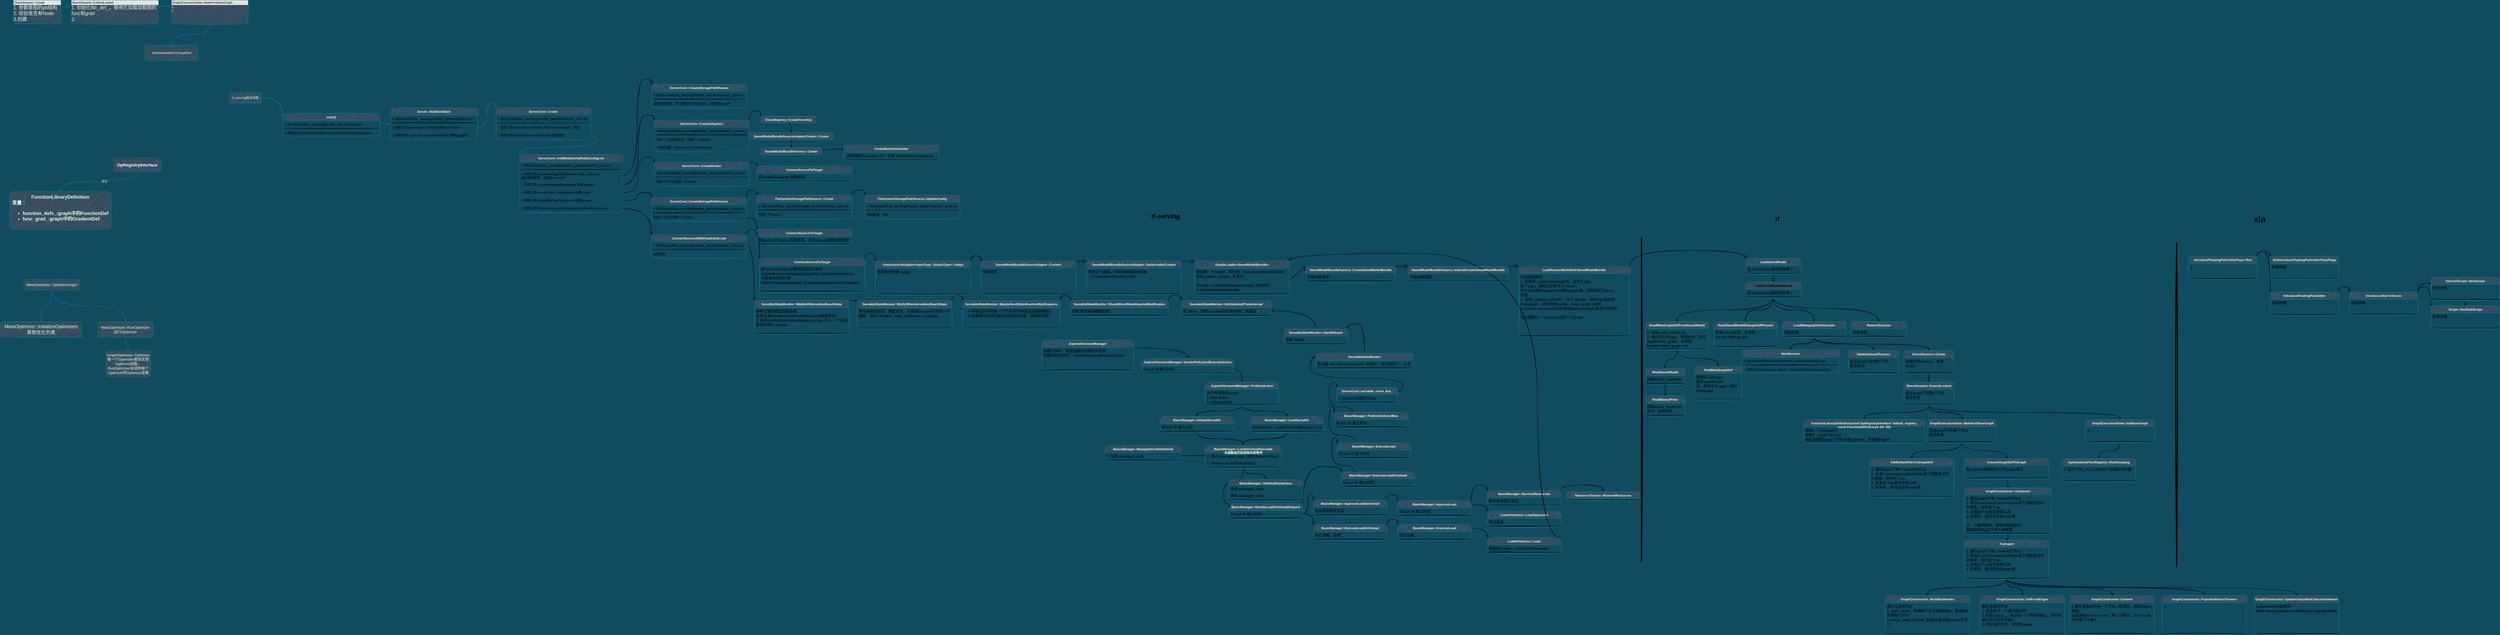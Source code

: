 <mxfile version="15.8.3" type="github">
  <diagram id="PrGpzekshYqfDAG1nMo7" name="Page-1">
    <mxGraphModel dx="1426" dy="739" grid="1" gridSize="10" guides="1" tooltips="1" connect="1" arrows="1" fold="1" page="1" pageScale="1" pageWidth="827" pageHeight="1169" background="#114B5F" math="0" shadow="0">
      <root>
        <mxCell id="0" />
        <mxCell id="1" parent="0" />
        <mxCell id="XRfPd4hgNfugNbcJPAJP-18" style="edgeStyle=orthogonalEdgeStyle;orthogonalLoop=1;jettySize=auto;html=1;exitX=0.5;exitY=1;exitDx=0;exitDy=0;sketch=1;curved=1;" parent="1" source="XRfPd4hgNfugNbcJPAJP-11" target="XRfPd4hgNfugNbcJPAJP-15" edge="1">
          <mxGeometry relative="1" as="geometry" />
        </mxCell>
        <mxCell id="XRfPd4hgNfugNbcJPAJP-11" value="GraphExecutionState::InitBaseGraph" style="swimlane;fontStyle=1;align=center;verticalAlign=top;childLayout=stackLayout;horizontal=1;startSize=26;horizontalStack=0;resizeParent=1;resizeParentMax=0;resizeLast=0;collapsible=1;marginBottom=0;fontColor=#E4FDE1;strokeColor=#028090;fillColor=#F45B69;sketch=1;rounded=1;" parent="1" vertex="1">
          <mxGeometry x="7920" y="1721.94" width="260" height="88" as="geometry" />
        </mxCell>
        <mxCell id="XRfPd4hgNfugNbcJPAJP-12" value="1." style="text;strokeColor=none;fillColor=none;align=left;verticalAlign=top;spacingLeft=4;spacingRight=4;overflow=hidden;rotatable=0;points=[[0,0.5],[1,0.5]];portConstraint=eastwest;fontSize=14;sketch=1;rounded=1;" parent="XRfPd4hgNfugNbcJPAJP-11" vertex="1">
          <mxGeometry y="26" width="260" height="54" as="geometry" />
        </mxCell>
        <mxCell id="XRfPd4hgNfugNbcJPAJP-13" value="" style="line;strokeWidth=1;fillColor=none;align=left;verticalAlign=middle;spacingTop=-1;spacingLeft=3;spacingRight=3;rotatable=0;labelPosition=right;points=[];portConstraint=eastwest;sketch=1;rounded=1;" parent="XRfPd4hgNfugNbcJPAJP-11" vertex="1">
          <mxGeometry y="80" width="260" height="8" as="geometry" />
        </mxCell>
        <mxCell id="Kz_EInqMz3-rkb2AI1Af-4" style="edgeStyle=orthogonalEdgeStyle;orthogonalLoop=1;jettySize=auto;html=1;exitX=1;exitY=0.25;exitDx=0;exitDy=0;entryX=0;entryY=0.25;entryDx=0;entryDy=0;fontColor=#E4FDE1;strokeColor=#028090;fillColor=#F45B69;labelBackgroundColor=#114B5F;sketch=1;curved=1;" parent="1" source="Kz_EInqMz3-rkb2AI1Af-2" target="Kz_EInqMz3-rkb2AI1Af-5" edge="1">
          <mxGeometry relative="1" as="geometry">
            <mxPoint x="288.02" y="139" as="targetPoint" />
          </mxGeometry>
        </mxCell>
        <mxCell id="Kz_EInqMz3-rkb2AI1Af-2" value="&lt;div style=&quot;box-sizing: border-box ; width: 100% ; background: #e4e4e4 ; padding: 2px&quot;&gt;&lt;font color=&quot;#000000&quot;&gt;DirectSession::Create&lt;/font&gt;&lt;/div&gt;&lt;font style=&quot;font-size: 18px&quot;&gt;1. 参数是图的pb结构&lt;br&gt;2. 校验是否有Node&lt;br&gt;3.创建&lt;/font&gt;" style="verticalAlign=top;align=left;overflow=fill;html=1;fontColor=#E4FDE1;strokeColor=#028090;fillColor=#F45B69;sketch=1;rounded=1;" parent="1" vertex="1">
          <mxGeometry x="60" y="130" width="180" height="90" as="geometry" />
        </mxCell>
        <mxCell id="Kz_EInqMz3-rkb2AI1Af-15" style="edgeStyle=orthogonalEdgeStyle;orthogonalLoop=1;jettySize=auto;html=1;exitX=1;exitY=0.25;exitDx=0;exitDy=0;entryX=0;entryY=0.25;entryDx=0;entryDy=0;fontColor=#E4FDE1;strokeColor=#028090;fillColor=#F45B69;labelBackgroundColor=#114B5F;sketch=1;curved=1;" parent="1" source="Kz_EInqMz3-rkb2AI1Af-5" target="Kz_EInqMz3-rkb2AI1Af-14" edge="1">
          <mxGeometry relative="1" as="geometry" />
        </mxCell>
        <mxCell id="Kz_EInqMz3-rkb2AI1Af-5" value="&lt;div style=&quot;box-sizing: border-box ; width: 100% ; background: #e4e4e4 ; padding: 2px&quot;&gt;&lt;font color=&quot;#000000&quot;&gt;DirectSession::ExtendLocked&lt;/font&gt;&lt;br&gt;&lt;/div&gt;&lt;font style=&quot;font-size: 18px&quot;&gt;1. 初始化flib_def_，使用它加载加载图的&lt;br&gt;func和grad&lt;br&gt;2.&lt;/font&gt;" style="verticalAlign=top;align=left;overflow=fill;html=1;fontColor=#E4FDE1;strokeColor=#028090;fillColor=#F45B69;sketch=1;rounded=1;" parent="1" vertex="1">
          <mxGeometry x="280" y="130" width="330" height="90" as="geometry" />
        </mxCell>
        <mxCell id="Kz_EInqMz3-rkb2AI1Af-6" value="&lt;b&gt;&lt;font style=&quot;font-size: 18px&quot;&gt;FunctionLibraryDefinition&lt;br&gt;&lt;div style=&quot;text-align: left&quot;&gt;&lt;b style=&quot;font-size: 12px&quot;&gt;&lt;font style=&quot;font-size: 18px&quot;&gt;变量：&lt;/font&gt;&lt;/b&gt;&lt;/div&gt;&lt;/font&gt;&lt;/b&gt;&lt;b&gt;&lt;font style=&quot;font-size: 18px&quot;&gt;&lt;div style=&quot;text-align: left&quot;&gt;&lt;ul&gt;&lt;li&gt;&lt;b style=&quot;font-size: 12px&quot;&gt;&lt;font style=&quot;font-size: 18px&quot;&gt;function_defs_:graph中的FunctionDef&lt;/font&gt;&lt;/b&gt;&lt;/li&gt;&lt;li&gt;&lt;b style=&quot;font-size: 18px&quot;&gt;func_grad_:graph中的GradientDef&lt;/b&gt;&lt;/li&gt;&lt;/ul&gt;&lt;/div&gt;&lt;/font&gt;&lt;/b&gt;" style="whiteSpace=wrap;html=1;fontColor=#E4FDE1;strokeColor=#028090;fillColor=#F45B69;sketch=1;rounded=1;" parent="1" vertex="1">
          <mxGeometry x="45" y="855" width="385" height="145" as="geometry" />
        </mxCell>
        <mxCell id="Kz_EInqMz3-rkb2AI1Af-8" style="edgeStyle=orthogonalEdgeStyle;orthogonalLoop=1;jettySize=auto;html=1;exitX=0.5;exitY=1;exitDx=0;exitDy=0;fontColor=#E4FDE1;strokeColor=#028090;fillColor=#F45B69;labelBackgroundColor=#114B5F;sketch=1;curved=1;" parent="1" source="Kz_EInqMz3-rkb2AI1Af-7" target="Kz_EInqMz3-rkb2AI1Af-6" edge="1">
          <mxGeometry relative="1" as="geometry" />
        </mxCell>
        <mxCell id="Kz_EInqMz3-rkb2AI1Af-9" value="&lt;font color=&quot;#ffffff&quot;&gt;派生&lt;/font&gt;" style="edgeLabel;html=1;align=center;verticalAlign=middle;resizable=0;points=[];fontColor=#E4FDE1;labelBackgroundColor=#114B5F;sketch=1;rounded=1;" parent="Kz_EInqMz3-rkb2AI1Af-8" vertex="1" connectable="0">
          <mxGeometry x="-0.114" y="-1" relative="1" as="geometry">
            <mxPoint as="offset" />
          </mxGeometry>
        </mxCell>
        <mxCell id="Kz_EInqMz3-rkb2AI1Af-7" value="&lt;font color=&quot;#ffffff&quot; size=&quot;1&quot;&gt;&lt;b style=&quot;font-size: 16px&quot;&gt;OpRegistryInterface&lt;/b&gt;&lt;/font&gt;" style="whiteSpace=wrap;html=1;fontColor=#E4FDE1;strokeColor=#028090;fillColor=#F45B69;sketch=1;rounded=1;" parent="1" vertex="1">
          <mxGeometry x="440" y="730" width="180" height="50" as="geometry" />
        </mxCell>
        <mxCell id="21N51K9pXP3Gy3JPKtt--2" style="edgeStyle=orthogonalEdgeStyle;orthogonalLoop=1;jettySize=auto;html=1;exitX=0.5;exitY=1;exitDx=0;exitDy=0;entryX=0.5;entryY=0;entryDx=0;entryDy=0;fontColor=#E4FDE1;strokeColor=#028090;fillColor=#F45B69;labelBackgroundColor=#114B5F;sketch=1;curved=1;" parent="1" source="Kz_EInqMz3-rkb2AI1Af-14" target="21N51K9pXP3Gy3JPKtt--1" edge="1">
          <mxGeometry relative="1" as="geometry" />
        </mxCell>
        <mxCell id="Kz_EInqMz3-rkb2AI1Af-14" value="&lt;div style=&quot;box-sizing: border-box ; width: 100% ; background: #e4e4e4 ; padding: 2px&quot;&gt;&lt;font color=&quot;#000000&quot;&gt;GraphExecutionState::MakeForBaseGraph&lt;/font&gt;&lt;br&gt;&lt;/div&gt;1.&amp;nbsp;&lt;br&gt;2." style="verticalAlign=top;align=left;overflow=fill;html=1;fontColor=#E4FDE1;strokeColor=#028090;fillColor=#F45B69;sketch=1;rounded=1;" parent="1" vertex="1">
          <mxGeometry x="660" y="130" width="290" height="90" as="geometry" />
        </mxCell>
        <mxCell id="21N51K9pXP3Gy3JPKtt--1" value="AddDefaultAttrsToGraphDef" style="whiteSpace=wrap;html=1;fontColor=#E4FDE1;strokeColor=#028090;fillColor=#F45B69;sketch=1;rounded=1;" parent="1" vertex="1">
          <mxGeometry x="560" y="300" width="200" height="60" as="geometry" />
        </mxCell>
        <mxCell id="VmTMgmtaiInJg_GWvJsv-3" style="edgeStyle=orthogonalEdgeStyle;orthogonalLoop=1;jettySize=auto;html=1;exitX=0.5;exitY=1;exitDx=0;exitDy=0;strokeColor=#028090;fontColor=#E4FDE1;labelBackgroundColor=#114B5F;sketch=1;curved=1;" parent="1" source="VmTMgmtaiInJg_GWvJsv-1" target="VmTMgmtaiInJg_GWvJsv-2" edge="1">
          <mxGeometry relative="1" as="geometry" />
        </mxCell>
        <mxCell id="VmTMgmtaiInJg_GWvJsv-5" style="edgeStyle=orthogonalEdgeStyle;orthogonalLoop=1;jettySize=auto;html=1;exitX=0.5;exitY=1;exitDx=0;exitDy=0;entryX=0.5;entryY=0;entryDx=0;entryDy=0;strokeColor=#028090;fontColor=#E4FDE1;labelBackgroundColor=#114B5F;sketch=1;curved=1;" parent="1" source="VmTMgmtaiInJg_GWvJsv-1" target="VmTMgmtaiInJg_GWvJsv-4" edge="1">
          <mxGeometry relative="1" as="geometry" />
        </mxCell>
        <mxCell id="VmTMgmtaiInJg_GWvJsv-1" value="&lt;font style=&quot;font-size: 14px&quot;&gt;MetaOptimizer::OptimizeGraph&lt;/font&gt;" style="whiteSpace=wrap;html=1;fillColor=#F45B69;strokeColor=#028090;fontColor=#E4FDE1;sketch=1;rounded=1;" parent="1" vertex="1">
          <mxGeometry x="100" y="1190" width="210" height="40" as="geometry" />
        </mxCell>
        <mxCell id="VmTMgmtaiInJg_GWvJsv-2" value="&lt;font style=&quot;font-size: 18px&quot;&gt;MetaOptimizer::InitializeOptimizers&lt;br&gt;获取优化列表&lt;br&gt;&lt;/font&gt;" style="whiteSpace=wrap;html=1;fillColor=#F45B69;strokeColor=#028090;fontColor=#E4FDE1;sketch=1;rounded=1;" parent="1" vertex="1">
          <mxGeometry x="10" y="1350" width="310" height="60" as="geometry" />
        </mxCell>
        <mxCell id="VmTMgmtaiInJg_GWvJsv-7" style="edgeStyle=orthogonalEdgeStyle;orthogonalLoop=1;jettySize=auto;html=1;exitX=0.5;exitY=1;exitDx=0;exitDy=0;strokeColor=#028090;fontColor=#E4FDE1;labelBackgroundColor=#114B5F;sketch=1;curved=1;" parent="1" source="VmTMgmtaiInJg_GWvJsv-4" target="VmTMgmtaiInJg_GWvJsv-6" edge="1">
          <mxGeometry relative="1" as="geometry" />
        </mxCell>
        <mxCell id="VmTMgmtaiInJg_GWvJsv-4" value="&lt;font style=&quot;font-size: 14px&quot;&gt;MetaOptimizer::RunOptimizer&lt;br&gt;运行Optimizer&lt;br&gt;&lt;/font&gt;" style="whiteSpace=wrap;html=1;fillColor=#F45B69;strokeColor=#028090;fontColor=#E4FDE1;sketch=1;rounded=1;" parent="1" vertex="1">
          <mxGeometry x="380" y="1350" width="210" height="60" as="geometry" />
        </mxCell>
        <mxCell id="VmTMgmtaiInJg_GWvJsv-6" value="&lt;font style=&quot;font-size: 14px&quot;&gt;GraphOptimizer::Optimize&lt;br&gt;每一个Optimizer都会实现Optimize函数。RunOptimizer会调用每个Optimzer的Optimize含糊&lt;br&gt;&lt;/font&gt;" style="whiteSpace=wrap;html=1;fillColor=#F45B69;strokeColor=#028090;fontColor=#E4FDE1;sketch=1;rounded=1;" parent="1" vertex="1">
          <mxGeometry x="410" y="1460" width="170" height="100" as="geometry" />
        </mxCell>
        <mxCell id="7VLjD8cx6l6z5t2lMqxd-7" style="edgeStyle=orthogonalEdgeStyle;orthogonalLoop=1;jettySize=auto;html=1;exitX=1;exitY=0.5;exitDx=0;exitDy=0;fontSize=14;fontColor=#E4FDE1;strokeColor=#028090;fillColor=#F45B69;sketch=1;curved=1;" parent="1" source="7VLjD8cx6l6z5t2lMqxd-1" edge="1">
          <mxGeometry relative="1" as="geometry">
            <mxPoint x="1080" y="570" as="targetPoint" />
          </mxGeometry>
        </mxCell>
        <mxCell id="7VLjD8cx6l6z5t2lMqxd-1" value="tf_serving启动流程" style="whiteSpace=wrap;html=1;fillColor=#F45B69;strokeColor=#028090;fontColor=#E4FDE1;sketch=1;rounded=1;" parent="1" vertex="1">
          <mxGeometry x="880" y="480" width="120" height="40" as="geometry" />
        </mxCell>
        <mxCell id="7VLjD8cx6l6z5t2lMqxd-3" value="main()" style="swimlane;fontStyle=1;align=center;verticalAlign=top;childLayout=stackLayout;horizontal=1;startSize=26;horizontalStack=0;resizeParent=1;resizeParentMax=0;resizeLast=0;collapsible=1;marginBottom=0;fontColor=#E4FDE1;strokeColor=#028090;fillColor=#F45B69;sketch=1;rounded=1;" parent="1" vertex="1">
          <mxGeometry x="1081" y="560" width="369" height="86" as="geometry" />
        </mxCell>
        <mxCell id="7VLjD8cx6l6z5t2lMqxd-4" value="+ file:tensorflow_serving/model_servers/main.cc" style="text;strokeColor=none;fillColor=none;align=left;verticalAlign=top;spacingLeft=4;spacingRight=4;overflow=hidden;rotatable=0;points=[[0,0.5],[1,0.5]];portConstraint=eastwest;fontSize=14;sketch=1;rounded=1;" parent="7VLjD8cx6l6z5t2lMqxd-3" vertex="1">
          <mxGeometry y="26" width="369" height="26" as="geometry" />
        </mxCell>
        <mxCell id="7VLjD8cx6l6z5t2lMqxd-5" value="" style="line;strokeWidth=1;fillColor=none;align=left;verticalAlign=middle;spacingTop=-1;spacingLeft=3;spacingRight=3;rotatable=0;labelPosition=right;points=[];portConstraint=eastwest;sketch=1;rounded=1;" parent="7VLjD8cx6l6z5t2lMqxd-3" vertex="1">
          <mxGeometry y="52" width="369" height="8" as="geometry" />
        </mxCell>
        <mxCell id="7VLjD8cx6l6z5t2lMqxd-6" value="+ 调用方法:const auto&amp; status = server.BuildAndStart(options)" style="text;strokeColor=none;fillColor=none;align=left;verticalAlign=top;spacingLeft=4;spacingRight=4;overflow=hidden;rotatable=0;points=[[0,0.5],[1,0.5]];portConstraint=eastwest;sketch=1;rounded=1;" parent="7VLjD8cx6l6z5t2lMqxd-3" vertex="1">
          <mxGeometry y="60" width="369" height="26" as="geometry" />
        </mxCell>
        <mxCell id="7VLjD8cx6l6z5t2lMqxd-8" value="Server::BuildAndStart" style="swimlane;fontStyle=1;align=center;verticalAlign=top;childLayout=stackLayout;horizontal=1;startSize=26;horizontalStack=0;resizeParent=1;resizeParentMax=0;resizeLast=0;collapsible=1;marginBottom=0;fontColor=#E4FDE1;strokeColor=#028090;fillColor=#F45B69;sketch=1;rounded=1;" parent="1" vertex="1">
          <mxGeometry x="1490" y="539" width="330" height="120" as="geometry" />
        </mxCell>
        <mxCell id="7VLjD8cx6l6z5t2lMqxd-9" value="+ file:tensorflow_serving/model_servers/server.cc" style="text;strokeColor=none;fillColor=none;align=left;verticalAlign=top;spacingLeft=4;spacingRight=4;overflow=hidden;rotatable=0;points=[[0,0.5],[1,0.5]];portConstraint=eastwest;fontSize=14;sketch=1;rounded=1;" parent="7VLjD8cx6l6z5t2lMqxd-8" vertex="1">
          <mxGeometry y="26" width="330" height="26" as="geometry" />
        </mxCell>
        <mxCell id="7VLjD8cx6l6z5t2lMqxd-10" value="" style="line;strokeWidth=1;fillColor=none;align=left;verticalAlign=middle;spacingTop=-1;spacingLeft=3;spacingRight=3;rotatable=0;labelPosition=right;points=[];portConstraint=eastwest;sketch=1;rounded=1;" parent="7VLjD8cx6l6z5t2lMqxd-8" vertex="1">
          <mxGeometry y="52" width="330" height="8" as="geometry" />
        </mxCell>
        <mxCell id="7VLjD8cx6l6z5t2lMqxd-11" value="+ 调用方法:ServerCore::Create 创建ServerCore&#xa;" style="text;strokeColor=none;fillColor=none;align=left;verticalAlign=top;spacingLeft=4;spacingRight=4;overflow=hidden;rotatable=0;points=[[0,0.5],[1,0.5]];portConstraint=eastwest;sketch=1;rounded=1;" parent="7VLjD8cx6l6z5t2lMqxd-8" vertex="1">
          <mxGeometry y="60" width="330" height="30" as="geometry" />
        </mxCell>
        <mxCell id="7VLjD8cx6l6z5t2lMqxd-13" value="+ 调用方法:::grpc::ServerBuilder builder; 创建grpc服务&#xa;" style="text;strokeColor=none;fillColor=none;align=left;verticalAlign=top;spacingLeft=4;spacingRight=4;overflow=hidden;rotatable=0;points=[[0,0.5],[1,0.5]];portConstraint=eastwest;sketch=1;rounded=1;" parent="7VLjD8cx6l6z5t2lMqxd-8" vertex="1">
          <mxGeometry y="90" width="330" height="30" as="geometry" />
        </mxCell>
        <mxCell id="7VLjD8cx6l6z5t2lMqxd-12" style="edgeStyle=orthogonalEdgeStyle;orthogonalLoop=1;jettySize=auto;html=1;exitX=1;exitY=0.5;exitDx=0;exitDy=0;fontSize=14;fontColor=#E4FDE1;strokeColor=#028090;fillColor=#F45B69;sketch=1;curved=1;" parent="1" source="7VLjD8cx6l6z5t2lMqxd-4" target="7VLjD8cx6l6z5t2lMqxd-8" edge="1">
          <mxGeometry relative="1" as="geometry" />
        </mxCell>
        <mxCell id="7VLjD8cx6l6z5t2lMqxd-14" value="ServerCore::Create" style="swimlane;fontStyle=1;align=center;verticalAlign=top;childLayout=stackLayout;horizontal=1;startSize=26;horizontalStack=0;resizeParent=1;resizeParentMax=0;resizeLast=0;collapsible=1;marginBottom=0;fontColor=#E4FDE1;strokeColor=#028090;fillColor=#F45B69;sketch=1;rounded=1;" parent="1" vertex="1">
          <mxGeometry x="1890" y="539" width="360" height="120" as="geometry" />
        </mxCell>
        <mxCell id="7VLjD8cx6l6z5t2lMqxd-15" value="+ file:tensorflow_serving/model_servers/server_core.cc" style="text;strokeColor=none;fillColor=none;align=left;verticalAlign=top;spacingLeft=4;spacingRight=4;overflow=hidden;rotatable=0;points=[[0,0.5],[1,0.5]];portConstraint=eastwest;fontSize=14;sketch=1;rounded=1;" parent="7VLjD8cx6l6z5t2lMqxd-14" vertex="1">
          <mxGeometry y="26" width="360" height="26" as="geometry" />
        </mxCell>
        <mxCell id="7VLjD8cx6l6z5t2lMqxd-16" value="" style="line;strokeWidth=1;fillColor=none;align=left;verticalAlign=middle;spacingTop=-1;spacingLeft=3;spacingRight=3;rotatable=0;labelPosition=right;points=[];portConstraint=eastwest;sketch=1;rounded=1;" parent="7VLjD8cx6l6z5t2lMqxd-14" vertex="1">
          <mxGeometry y="52" width="360" height="8" as="geometry" />
        </mxCell>
        <mxCell id="7VLjD8cx6l6z5t2lMqxd-17" value="+ 调用方法:ServerCore::Initialize 为Server::manager_ 赋值" style="text;strokeColor=none;fillColor=none;align=left;verticalAlign=top;spacingLeft=4;spacingRight=4;overflow=hidden;rotatable=0;points=[[0,0.5],[1,0.5]];portConstraint=eastwest;sketch=1;rounded=1;" parent="7VLjD8cx6l6z5t2lMqxd-14" vertex="1">
          <mxGeometry y="60" width="360" height="30" as="geometry" />
        </mxCell>
        <mxCell id="7VLjD8cx6l6z5t2lMqxd-18" value="+ 调用方法:ServerCore::ReloadConfig 加载模型&#xa;" style="text;strokeColor=none;fillColor=none;align=left;verticalAlign=top;spacingLeft=4;spacingRight=4;overflow=hidden;rotatable=0;points=[[0,0.5],[1,0.5]];portConstraint=eastwest;sketch=1;rounded=1;" parent="7VLjD8cx6l6z5t2lMqxd-14" vertex="1">
          <mxGeometry y="90" width="360" height="30" as="geometry" />
        </mxCell>
        <mxCell id="7VLjD8cx6l6z5t2lMqxd-20" style="edgeStyle=orthogonalEdgeStyle;orthogonalLoop=1;jettySize=auto;html=1;exitX=1;exitY=0.5;exitDx=0;exitDy=0;entryX=0;entryY=0;entryDx=0;entryDy=0;fontSize=14;fontColor=#E4FDE1;strokeColor=#028090;fillColor=#F45B69;sketch=1;curved=1;" parent="1" source="7VLjD8cx6l6z5t2lMqxd-11" target="7VLjD8cx6l6z5t2lMqxd-14" edge="1">
          <mxGeometry relative="1" as="geometry" />
        </mxCell>
        <mxCell id="7VLjD8cx6l6z5t2lMqxd-21" value="ServerCore::AddModelsViaModelConfigList" style="swimlane;fontStyle=1;align=center;verticalAlign=top;childLayout=stackLayout;horizontal=1;startSize=26;horizontalStack=0;resizeParent=1;resizeParentMax=0;resizeLast=0;collapsible=1;marginBottom=0;fontColor=#E4FDE1;strokeColor=#028090;fillColor=#F45B69;textDirection=ltr;sketch=1;rounded=1;" parent="1" vertex="1">
          <mxGeometry x="1980" y="716" width="390" height="220" as="geometry" />
        </mxCell>
        <mxCell id="7VLjD8cx6l6z5t2lMqxd-22" value="+ file:tensorflow_serving/model_servers/server_core.cc" style="text;strokeColor=none;fillColor=none;align=left;verticalAlign=top;spacingLeft=4;spacingRight=4;overflow=hidden;rotatable=0;points=[[0,0.5],[1,0.5]];portConstraint=eastwest;fontSize=14;sketch=1;rounded=1;" parent="7VLjD8cx6l6z5t2lMqxd-21" vertex="1">
          <mxGeometry y="26" width="390" height="26" as="geometry" />
        </mxCell>
        <mxCell id="7VLjD8cx6l6z5t2lMqxd-23" value="" style="line;strokeWidth=1;fillColor=none;align=left;verticalAlign=middle;spacingTop=-1;spacingLeft=3;spacingRight=3;rotatable=0;labelPosition=right;points=[];portConstraint=eastwest;sketch=1;rounded=1;" parent="7VLjD8cx6l6z5t2lMqxd-21" vertex="1">
          <mxGeometry y="52" width="390" height="8" as="geometry" />
        </mxCell>
        <mxCell id="7VLjD8cx6l6z5t2lMqxd-24" value="+ 调用方法:CreateStoragePathRoutes(config_, &amp;routes) &#xa;遍历模型配置，存储到routes中" style="text;strokeColor=none;fillColor=none;align=left;verticalAlign=top;spacingLeft=4;spacingRight=4;overflow=hidden;rotatable=0;points=[[0,0.5],[1,0.5]];portConstraint=eastwest;sketch=1;rounded=1;" parent="7VLjD8cx6l6z5t2lMqxd-21" vertex="1">
          <mxGeometry y="60" width="390" height="40" as="geometry" />
        </mxCell>
        <mxCell id="7VLjD8cx6l6z5t2lMqxd-25" value="+ 调用方法:CreateAdapters(&amp;adapters) 创建 adapter&#xa;" style="text;strokeColor=none;fillColor=none;align=left;verticalAlign=top;spacingLeft=4;spacingRight=4;overflow=hidden;rotatable=0;points=[[0,0.5],[1,0.5]];portConstraint=eastwest;sketch=1;rounded=1;" parent="7VLjD8cx6l6z5t2lMqxd-21" vertex="1">
          <mxGeometry y="100" width="390" height="30" as="geometry" />
        </mxCell>
        <mxCell id="dCk6R9ICLmrbDj9FK-YA-19" value="+ 调用方法:ServerCore::CreateRouter 创建 router&#xa;" style="text;strokeColor=none;fillColor=none;align=left;verticalAlign=top;spacingLeft=4;spacingRight=4;overflow=hidden;rotatable=0;points=[[0,0.5],[1,0.5]];portConstraint=eastwest;sketch=1;rounded=1;" parent="7VLjD8cx6l6z5t2lMqxd-21" vertex="1">
          <mxGeometry y="130" width="390" height="30" as="geometry" />
        </mxCell>
        <mxCell id="7VLjD8cx6l6z5t2lMqxd-29" value="+ 调用方法:CreateStoragePathSource 创建 source&#xa;" style="text;strokeColor=none;fillColor=none;align=left;verticalAlign=top;spacingLeft=4;spacingRight=4;overflow=hidden;rotatable=0;points=[[0,0.5],[1,0.5]];portConstraint=eastwest;sketch=1;rounded=1;" parent="7VLjD8cx6l6z5t2lMqxd-21" vertex="1">
          <mxGeometry y="160" width="390" height="30" as="geometry" />
        </mxCell>
        <mxCell id="YM_fozctcXcM76W-yuVN-1" value="+ 调用方法:ConnectAdaptersToManagerAndAwaitModelLoads&#xa;" style="text;strokeColor=none;fillColor=none;align=left;verticalAlign=top;spacingLeft=4;spacingRight=4;overflow=hidden;rotatable=0;points=[[0,0.5],[1,0.5]];portConstraint=eastwest;sketch=1;rounded=1;" parent="7VLjD8cx6l6z5t2lMqxd-21" vertex="1">
          <mxGeometry y="190" width="390" height="30" as="geometry" />
        </mxCell>
        <mxCell id="7VLjD8cx6l6z5t2lMqxd-28" style="edgeStyle=orthogonalEdgeStyle;orthogonalLoop=1;jettySize=auto;html=1;exitX=1;exitY=0.5;exitDx=0;exitDy=0;entryX=0;entryY=0;entryDx=0;entryDy=0;fontSize=14;fontColor=#E4FDE1;strokeColor=#028090;fillColor=#F45B69;sketch=1;curved=1;" parent="1" source="7VLjD8cx6l6z5t2lMqxd-18" target="7VLjD8cx6l6z5t2lMqxd-21" edge="1">
          <mxGeometry relative="1" as="geometry" />
        </mxCell>
        <mxCell id="_vCM-VOk54q9y3RU52Ia-1" value="ServerCore::CreateStoragePathRoutes" style="swimlane;fontStyle=1;align=center;verticalAlign=top;childLayout=stackLayout;horizontal=1;startSize=26;horizontalStack=0;resizeParent=1;resizeParentMax=0;resizeLast=0;collapsible=1;marginBottom=0;fontColor=#E4FDE1;strokeColor=#028090;fillColor=#F45B69;sketch=1;rounded=1;" parent="1" vertex="1">
          <mxGeometry x="2481" y="449" width="360" height="90" as="geometry" />
        </mxCell>
        <mxCell id="_vCM-VOk54q9y3RU52Ia-2" value="+ file:tensorflow_serving/model_servers/server_core.cc" style="text;strokeColor=none;fillColor=none;align=left;verticalAlign=top;spacingLeft=4;spacingRight=4;overflow=hidden;rotatable=0;points=[[0,0.5],[1,0.5]];portConstraint=eastwest;fontSize=14;sketch=1;rounded=1;" parent="_vCM-VOk54q9y3RU52Ia-1" vertex="1">
          <mxGeometry y="26" width="360" height="26" as="geometry" />
        </mxCell>
        <mxCell id="_vCM-VOk54q9y3RU52Ia-3" value="" style="line;strokeWidth=1;fillColor=none;align=left;verticalAlign=middle;spacingTop=-1;spacingLeft=3;spacingRight=3;rotatable=0;labelPosition=right;points=[];portConstraint=eastwest;sketch=1;rounded=1;" parent="_vCM-VOk54q9y3RU52Ia-1" vertex="1">
          <mxGeometry y="52" width="360" height="8" as="geometry" />
        </mxCell>
        <mxCell id="_vCM-VOk54q9y3RU52Ia-4" value="遍历模型文件，每个模型的平台是什么，存储到route中" style="text;strokeColor=none;fillColor=none;align=left;verticalAlign=top;spacingLeft=4;spacingRight=4;overflow=hidden;rotatable=0;points=[[0,0.5],[1,0.5]];portConstraint=eastwest;sketch=1;rounded=1;" parent="_vCM-VOk54q9y3RU52Ia-1" vertex="1">
          <mxGeometry y="60" width="360" height="30" as="geometry" />
        </mxCell>
        <mxCell id="_vCM-VOk54q9y3RU52Ia-6" style="edgeStyle=orthogonalEdgeStyle;orthogonalLoop=1;jettySize=auto;html=1;exitX=1;exitY=0.5;exitDx=0;exitDy=0;entryX=0;entryY=0;entryDx=0;entryDy=0;sketch=1;curved=1;" parent="1" source="7VLjD8cx6l6z5t2lMqxd-24" target="_vCM-VOk54q9y3RU52Ia-1" edge="1">
          <mxGeometry relative="1" as="geometry" />
        </mxCell>
        <mxCell id="dCk6R9ICLmrbDj9FK-YA-5" style="edgeStyle=orthogonalEdgeStyle;orthogonalLoop=1;jettySize=auto;html=1;exitX=1;exitY=0;exitDx=0;exitDy=0;entryX=0;entryY=0;entryDx=0;entryDy=0;sketch=1;curved=1;" parent="1" source="_vCM-VOk54q9y3RU52Ia-7" target="dCk6R9ICLmrbDj9FK-YA-1" edge="1">
          <mxGeometry relative="1" as="geometry" />
        </mxCell>
        <mxCell id="_vCM-VOk54q9y3RU52Ia-7" value="ServerCore::CreateAdapters" style="swimlane;fontStyle=1;align=center;verticalAlign=top;childLayout=stackLayout;horizontal=1;startSize=26;horizontalStack=0;resizeParent=1;resizeParentMax=0;resizeLast=0;collapsible=1;marginBottom=0;fontColor=#E4FDE1;strokeColor=#028090;fillColor=#F45B69;sketch=1;rounded=1;" parent="1" vertex="1">
          <mxGeometry x="2490" y="585" width="360" height="120" as="geometry" />
        </mxCell>
        <mxCell id="_vCM-VOk54q9y3RU52Ia-8" value="+ file:tensorflow_serving/model_servers/server_core.cc" style="text;strokeColor=none;fillColor=none;align=left;verticalAlign=top;spacingLeft=4;spacingRight=4;overflow=hidden;rotatable=0;points=[[0,0.5],[1,0.5]];portConstraint=eastwest;fontSize=14;sketch=1;rounded=1;" parent="_vCM-VOk54q9y3RU52Ia-7" vertex="1">
          <mxGeometry y="26" width="360" height="26" as="geometry" />
        </mxCell>
        <mxCell id="_vCM-VOk54q9y3RU52Ia-9" value="" style="line;strokeWidth=1;fillColor=none;align=left;verticalAlign=middle;spacingTop=-1;spacingLeft=3;spacingRight=3;rotatable=0;labelPosition=right;points=[];portConstraint=eastwest;sketch=1;rounded=1;" parent="_vCM-VOk54q9y3RU52Ia-7" vertex="1">
          <mxGeometry y="52" width="360" height="8" as="geometry" />
        </mxCell>
        <mxCell id="_vCM-VOk54q9y3RU52Ia-11" value="为每一个支持的平台，创建一个adapter" style="text;strokeColor=none;fillColor=none;align=left;verticalAlign=top;spacingLeft=4;spacingRight=4;overflow=hidden;rotatable=0;points=[[0,0.5],[1,0.5]];portConstraint=eastwest;sketch=1;rounded=1;" parent="_vCM-VOk54q9y3RU52Ia-7" vertex="1">
          <mxGeometry y="60" width="360" height="30" as="geometry" />
        </mxCell>
        <mxCell id="_vCM-VOk54q9y3RU52Ia-10" value="+ 调用函数：ServerCore::CreateAdapter" style="text;strokeColor=none;fillColor=none;align=left;verticalAlign=top;spacingLeft=4;spacingRight=4;overflow=hidden;rotatable=0;points=[[0,0.5],[1,0.5]];portConstraint=eastwest;sketch=1;rounded=1;" parent="_vCM-VOk54q9y3RU52Ia-7" vertex="1">
          <mxGeometry y="90" width="360" height="30" as="geometry" />
        </mxCell>
        <mxCell id="_vCM-VOk54q9y3RU52Ia-12" style="edgeStyle=orthogonalEdgeStyle;orthogonalLoop=1;jettySize=auto;html=1;exitX=1;exitY=0.5;exitDx=0;exitDy=0;entryX=0;entryY=0;entryDx=0;entryDy=0;sketch=1;curved=1;" parent="1" source="7VLjD8cx6l6z5t2lMqxd-25" target="_vCM-VOk54q9y3RU52Ia-7" edge="1">
          <mxGeometry relative="1" as="geometry" />
        </mxCell>
        <mxCell id="dCk6R9ICLmrbDj9FK-YA-9" style="edgeStyle=orthogonalEdgeStyle;orthogonalLoop=1;jettySize=auto;html=1;exitX=0.5;exitY=1;exitDx=0;exitDy=0;entryX=0.5;entryY=0;entryDx=0;entryDy=0;sketch=1;curved=1;" parent="1" source="dCk6R9ICLmrbDj9FK-YA-1" target="dCk6R9ICLmrbDj9FK-YA-6" edge="1">
          <mxGeometry relative="1" as="geometry" />
        </mxCell>
        <mxCell id="dCk6R9ICLmrbDj9FK-YA-1" value="ClassRegistry::CreateFromAny" style="swimlane;fontStyle=1;align=center;verticalAlign=top;childLayout=stackLayout;horizontal=1;startSize=26;horizontalStack=0;resizeParent=1;resizeParentMax=0;resizeLast=0;collapsible=1;marginBottom=0;fontColor=#E4FDE1;strokeColor=#028090;fillColor=#F45B69;sketch=1;rounded=1;" parent="1" vertex="1" collapsed="1">
          <mxGeometry x="2895" y="570" width="210" height="26" as="geometry">
            <mxRectangle x="2895" y="780" width="360" height="60" as="alternateBounds" />
          </mxGeometry>
        </mxCell>
        <mxCell id="dCk6R9ICLmrbDj9FK-YA-2" value="找到conf对应的adapter factory，并进行创建" style="text;strokeColor=none;fillColor=none;align=left;verticalAlign=top;spacingLeft=4;spacingRight=4;overflow=hidden;rotatable=0;points=[[0,0.5],[1,0.5]];portConstraint=eastwest;fontSize=14;sketch=1;rounded=1;" parent="dCk6R9ICLmrbDj9FK-YA-1" vertex="1">
          <mxGeometry y="26" width="210" height="26" as="geometry" />
        </mxCell>
        <mxCell id="dCk6R9ICLmrbDj9FK-YA-3" value="" style="line;strokeWidth=1;fillColor=none;align=left;verticalAlign=middle;spacingTop=-1;spacingLeft=3;spacingRight=3;rotatable=0;labelPosition=right;points=[];portConstraint=eastwest;sketch=1;rounded=1;" parent="dCk6R9ICLmrbDj9FK-YA-1" vertex="1">
          <mxGeometry y="52" width="210" height="8" as="geometry" />
        </mxCell>
        <mxCell id="dCk6R9ICLmrbDj9FK-YA-13" style="edgeStyle=orthogonalEdgeStyle;orthogonalLoop=1;jettySize=auto;html=1;exitX=0.5;exitY=1;exitDx=0;exitDy=0;entryX=0.5;entryY=0;entryDx=0;entryDy=0;sketch=1;curved=1;" parent="1" source="dCk6R9ICLmrbDj9FK-YA-6" target="dCk6R9ICLmrbDj9FK-YA-10" edge="1">
          <mxGeometry relative="1" as="geometry" />
        </mxCell>
        <mxCell id="dCk6R9ICLmrbDj9FK-YA-6" value="SavedModelBundleSourceAdapterCreator::Create" style="swimlane;fontStyle=1;align=center;verticalAlign=top;childLayout=stackLayout;horizontal=1;startSize=26;horizontalStack=0;resizeParent=1;resizeParentMax=0;resizeLast=0;collapsible=1;marginBottom=0;fontColor=#E4FDE1;strokeColor=#028090;fillColor=#F45B69;sketch=1;rounded=1;" parent="1" vertex="1" collapsed="1">
          <mxGeometry x="2850" y="633" width="320" height="26" as="geometry">
            <mxRectangle x="2895" y="880" width="360" height="60" as="alternateBounds" />
          </mxGeometry>
        </mxCell>
        <mxCell id="dCk6R9ICLmrbDj9FK-YA-7" value="找到conf对应的adapter factory，并进行创建" style="text;strokeColor=none;fillColor=none;align=left;verticalAlign=top;spacingLeft=4;spacingRight=4;overflow=hidden;rotatable=0;points=[[0,0.5],[1,0.5]];portConstraint=eastwest;fontSize=14;sketch=1;rounded=1;" parent="dCk6R9ICLmrbDj9FK-YA-6" vertex="1">
          <mxGeometry y="26" width="320" height="26" as="geometry" />
        </mxCell>
        <mxCell id="dCk6R9ICLmrbDj9FK-YA-8" value="" style="line;strokeWidth=1;fillColor=none;align=left;verticalAlign=middle;spacingTop=-1;spacingLeft=3;spacingRight=3;rotatable=0;labelPosition=right;points=[];portConstraint=eastwest;sketch=1;rounded=1;" parent="dCk6R9ICLmrbDj9FK-YA-6" vertex="1">
          <mxGeometry y="52" width="320" height="8" as="geometry" />
        </mxCell>
        <mxCell id="dCk6R9ICLmrbDj9FK-YA-18" style="edgeStyle=orthogonalEdgeStyle;orthogonalLoop=1;jettySize=auto;html=1;exitX=1;exitY=0.25;exitDx=0;exitDy=0;entryX=0;entryY=0.25;entryDx=0;entryDy=0;sketch=1;curved=1;" parent="1" source="dCk6R9ICLmrbDj9FK-YA-10" target="dCk6R9ICLmrbDj9FK-YA-15" edge="1">
          <mxGeometry relative="1" as="geometry" />
        </mxCell>
        <mxCell id="dCk6R9ICLmrbDj9FK-YA-10" value="SavedModelBundleFactory::Create" style="swimlane;fontStyle=1;align=center;verticalAlign=top;childLayout=stackLayout;horizontal=1;startSize=26;horizontalStack=0;resizeParent=1;resizeParentMax=0;resizeLast=0;collapsible=1;marginBottom=0;fontColor=#E4FDE1;strokeColor=#028090;fillColor=#F45B69;sketch=1;rounded=1;" parent="1" vertex="1" collapsed="1">
          <mxGeometry x="2895" y="690" width="230" height="26" as="geometry">
            <mxRectangle x="2895" y="970" width="360" height="60" as="alternateBounds" />
          </mxGeometry>
        </mxCell>
        <mxCell id="dCk6R9ICLmrbDj9FK-YA-11" value="找到conf对应的adapter factory，并进行创建" style="text;strokeColor=none;fillColor=none;align=left;verticalAlign=top;spacingLeft=4;spacingRight=4;overflow=hidden;rotatable=0;points=[[0,0.5],[1,0.5]];portConstraint=eastwest;fontSize=14;sketch=1;rounded=1;" parent="dCk6R9ICLmrbDj9FK-YA-10" vertex="1">
          <mxGeometry y="26" width="230" height="26" as="geometry" />
        </mxCell>
        <mxCell id="dCk6R9ICLmrbDj9FK-YA-12" value="" style="line;strokeWidth=1;fillColor=none;align=left;verticalAlign=middle;spacingTop=-1;spacingLeft=3;spacingRight=3;rotatable=0;labelPosition=right;points=[];portConstraint=eastwest;sketch=1;rounded=1;" parent="dCk6R9ICLmrbDj9FK-YA-10" vertex="1">
          <mxGeometry y="52" width="230" height="8" as="geometry" />
        </mxCell>
        <mxCell id="dCk6R9ICLmrbDj9FK-YA-15" value="CreateBatchScheduler" style="swimlane;fontStyle=1;align=center;verticalAlign=top;childLayout=stackLayout;horizontal=1;startSize=26;horizontalStack=0;resizeParent=1;resizeParentMax=0;resizeLast=0;collapsible=1;marginBottom=0;fontColor=#E4FDE1;strokeColor=#028090;fillColor=#F45B69;sketch=1;rounded=1;" parent="1" vertex="1">
          <mxGeometry x="3210" y="680" width="360" height="60" as="geometry">
            <mxRectangle x="2900" y="1030" width="230" height="26" as="alternateBounds" />
          </mxGeometry>
        </mxCell>
        <mxCell id="dCk6R9ICLmrbDj9FK-YA-16" value=" 会调用到 tensorflow 中，创建 SharedBatchScheduler" style="text;strokeColor=none;fillColor=none;align=left;verticalAlign=top;spacingLeft=4;spacingRight=4;overflow=hidden;rotatable=0;points=[[0,0.5],[1,0.5]];portConstraint=eastwest;fontSize=14;sketch=1;rounded=1;" parent="dCk6R9ICLmrbDj9FK-YA-15" vertex="1">
          <mxGeometry y="26" width="360" height="26" as="geometry" />
        </mxCell>
        <mxCell id="dCk6R9ICLmrbDj9FK-YA-17" value="" style="line;strokeWidth=1;fillColor=none;align=left;verticalAlign=middle;spacingTop=-1;spacingLeft=3;spacingRight=3;rotatable=0;labelPosition=right;points=[];portConstraint=eastwest;sketch=1;rounded=1;" parent="dCk6R9ICLmrbDj9FK-YA-15" vertex="1">
          <mxGeometry y="52" width="360" height="8" as="geometry" />
        </mxCell>
        <mxCell id="dCk6R9ICLmrbDj9FK-YA-31" style="edgeStyle=orthogonalEdgeStyle;orthogonalLoop=1;jettySize=auto;html=1;exitX=1;exitY=0;exitDx=0;exitDy=0;entryX=0;entryY=0;entryDx=0;entryDy=0;sketch=1;curved=1;" parent="1" source="dCk6R9ICLmrbDj9FK-YA-21" target="dCk6R9ICLmrbDj9FK-YA-27" edge="1">
          <mxGeometry relative="1" as="geometry" />
        </mxCell>
        <mxCell id="dCk6R9ICLmrbDj9FK-YA-21" value="ServerCore::CreateRouter" style="swimlane;fontStyle=1;align=center;verticalAlign=top;childLayout=stackLayout;horizontal=1;startSize=26;horizontalStack=0;resizeParent=1;resizeParentMax=0;resizeLast=0;collapsible=1;marginBottom=0;fontColor=#E4FDE1;strokeColor=#028090;fillColor=#F45B69;sketch=1;rounded=1;" parent="1" vertex="1">
          <mxGeometry x="2490" y="745" width="360" height="90" as="geometry" />
        </mxCell>
        <mxCell id="dCk6R9ICLmrbDj9FK-YA-22" value="+ file:tensorflow_serving/model_servers/server_core.cc" style="text;strokeColor=none;fillColor=none;align=left;verticalAlign=top;spacingLeft=4;spacingRight=4;overflow=hidden;rotatable=0;points=[[0,0.5],[1,0.5]];portConstraint=eastwest;fontSize=14;sketch=1;rounded=1;" parent="dCk6R9ICLmrbDj9FK-YA-21" vertex="1">
          <mxGeometry y="26" width="360" height="26" as="geometry" />
        </mxCell>
        <mxCell id="dCk6R9ICLmrbDj9FK-YA-23" value="" style="line;strokeWidth=1;fillColor=none;align=left;verticalAlign=middle;spacingTop=-1;spacingLeft=3;spacingRight=3;rotatable=0;labelPosition=right;points=[];portConstraint=eastwest;sketch=1;rounded=1;" parent="dCk6R9ICLmrbDj9FK-YA-21" vertex="1">
          <mxGeometry y="52" width="360" height="8" as="geometry" />
        </mxCell>
        <mxCell id="dCk6R9ICLmrbDj9FK-YA-24" value="为每一个平台创建一个router" style="text;strokeColor=none;fillColor=none;align=left;verticalAlign=top;spacingLeft=4;spacingRight=4;overflow=hidden;rotatable=0;points=[[0,0.5],[1,0.5]];portConstraint=eastwest;sketch=1;rounded=1;" parent="dCk6R9ICLmrbDj9FK-YA-21" vertex="1">
          <mxGeometry y="60" width="360" height="30" as="geometry" />
        </mxCell>
        <mxCell id="dCk6R9ICLmrbDj9FK-YA-26" style="edgeStyle=orthogonalEdgeStyle;orthogonalLoop=1;jettySize=auto;html=1;exitX=1;exitY=0.5;exitDx=0;exitDy=0;entryX=0;entryY=0;entryDx=0;entryDy=0;sketch=1;curved=1;" parent="1" source="dCk6R9ICLmrbDj9FK-YA-19" target="dCk6R9ICLmrbDj9FK-YA-21" edge="1">
          <mxGeometry relative="1" as="geometry" />
        </mxCell>
        <mxCell id="dCk6R9ICLmrbDj9FK-YA-27" value="ConnectSourceToTarget" style="swimlane;fontStyle=1;align=center;verticalAlign=top;childLayout=stackLayout;horizontal=1;startSize=26;horizontalStack=0;resizeParent=1;resizeParentMax=0;resizeLast=0;collapsible=1;marginBottom=0;fontColor=#E4FDE1;strokeColor=#028090;fillColor=#F45B69;sketch=1;rounded=1;" parent="1" vertex="1">
          <mxGeometry x="2880" y="760" width="360" height="60" as="geometry" />
        </mxCell>
        <mxCell id="dCk6R9ICLmrbDj9FK-YA-28" value="把router和 adapter 创建链接" style="text;strokeColor=none;fillColor=none;align=left;verticalAlign=top;spacingLeft=4;spacingRight=4;overflow=hidden;rotatable=0;points=[[0,0.5],[1,0.5]];portConstraint=eastwest;fontSize=14;sketch=1;rounded=1;" parent="dCk6R9ICLmrbDj9FK-YA-27" vertex="1">
          <mxGeometry y="26" width="360" height="26" as="geometry" />
        </mxCell>
        <mxCell id="dCk6R9ICLmrbDj9FK-YA-29" value="" style="line;strokeWidth=1;fillColor=none;align=left;verticalAlign=middle;spacingTop=-1;spacingLeft=3;spacingRight=3;rotatable=0;labelPosition=right;points=[];portConstraint=eastwest;sketch=1;rounded=1;" parent="dCk6R9ICLmrbDj9FK-YA-27" vertex="1">
          <mxGeometry y="52" width="360" height="8" as="geometry" />
        </mxCell>
        <mxCell id="dCk6R9ICLmrbDj9FK-YA-50" style="edgeStyle=orthogonalEdgeStyle;orthogonalLoop=1;jettySize=auto;html=1;exitX=1;exitY=0;exitDx=0;exitDy=0;entryX=0;entryY=0;entryDx=0;entryDy=0;fontSize=15;sketch=1;curved=1;" parent="1" source="dCk6R9ICLmrbDj9FK-YA-41" target="dCk6R9ICLmrbDj9FK-YA-46" edge="1">
          <mxGeometry relative="1" as="geometry" />
        </mxCell>
        <mxCell id="dCk6R9ICLmrbDj9FK-YA-41" value="ServerCore::CreateStoragePathSource" style="swimlane;fontStyle=1;align=center;verticalAlign=top;childLayout=stackLayout;horizontal=1;startSize=26;horizontalStack=0;resizeParent=1;resizeParentMax=0;resizeLast=0;collapsible=1;marginBottom=0;fontColor=#E4FDE1;strokeColor=#028090;fillColor=#F45B69;sketch=1;rounded=1;" parent="1" vertex="1">
          <mxGeometry x="2480" y="880" width="360" height="90" as="geometry" />
        </mxCell>
        <mxCell id="dCk6R9ICLmrbDj9FK-YA-42" value="+ file:tensorflow_serving/model_servers/server_core.cc" style="text;strokeColor=none;fillColor=none;align=left;verticalAlign=top;spacingLeft=4;spacingRight=4;overflow=hidden;rotatable=0;points=[[0,0.5],[1,0.5]];portConstraint=eastwest;fontSize=14;sketch=1;rounded=1;" parent="dCk6R9ICLmrbDj9FK-YA-41" vertex="1">
          <mxGeometry y="26" width="360" height="26" as="geometry" />
        </mxCell>
        <mxCell id="dCk6R9ICLmrbDj9FK-YA-43" value="" style="line;strokeWidth=1;fillColor=none;align=left;verticalAlign=middle;spacingTop=-1;spacingLeft=3;spacingRight=3;rotatable=0;labelPosition=right;points=[];portConstraint=eastwest;sketch=1;rounded=1;" parent="dCk6R9ICLmrbDj9FK-YA-41" vertex="1">
          <mxGeometry y="52" width="360" height="8" as="geometry" />
        </mxCell>
        <mxCell id="dCk6R9ICLmrbDj9FK-YA-44" value="为每一个平台创建一个router" style="text;strokeColor=none;fillColor=none;align=left;verticalAlign=top;spacingLeft=4;spacingRight=4;overflow=hidden;rotatable=0;points=[[0,0.5],[1,0.5]];portConstraint=eastwest;sketch=1;rounded=1;" parent="dCk6R9ICLmrbDj9FK-YA-41" vertex="1">
          <mxGeometry y="60" width="360" height="30" as="geometry" />
        </mxCell>
        <mxCell id="dCk6R9ICLmrbDj9FK-YA-45" style="edgeStyle=orthogonalEdgeStyle;orthogonalLoop=1;jettySize=auto;html=1;exitX=1;exitY=0.5;exitDx=0;exitDy=0;entryX=0;entryY=0;entryDx=0;entryDy=0;fontSize=15;sketch=1;curved=1;" parent="1" source="7VLjD8cx6l6z5t2lMqxd-29" target="dCk6R9ICLmrbDj9FK-YA-41" edge="1">
          <mxGeometry relative="1" as="geometry" />
        </mxCell>
        <mxCell id="dCk6R9ICLmrbDj9FK-YA-55" style="edgeStyle=orthogonalEdgeStyle;orthogonalLoop=1;jettySize=auto;html=1;exitX=1;exitY=0;exitDx=0;exitDy=0;entryX=0;entryY=0;entryDx=0;entryDy=0;fontSize=15;sketch=1;curved=1;" parent="1" source="dCk6R9ICLmrbDj9FK-YA-46" target="dCk6R9ICLmrbDj9FK-YA-51" edge="1">
          <mxGeometry relative="1" as="geometry" />
        </mxCell>
        <mxCell id="dCk6R9ICLmrbDj9FK-YA-46" value="FileSystemStoragePathSource::Create" style="swimlane;fontStyle=1;align=center;verticalAlign=top;childLayout=stackLayout;horizontal=1;startSize=26;horizontalStack=0;resizeParent=1;resizeParentMax=0;resizeLast=0;collapsible=1;marginBottom=0;fontColor=#E4FDE1;strokeColor=#028090;fillColor=#F45B69;sketch=1;rounded=1;" parent="1" vertex="1">
          <mxGeometry x="2880" y="870" width="360" height="90" as="geometry" />
        </mxCell>
        <mxCell id="dCk6R9ICLmrbDj9FK-YA-47" value="+ file:tensorflow_serving/model_servers/server_core.cc" style="text;strokeColor=none;fillColor=none;align=left;verticalAlign=top;spacingLeft=4;spacingRight=4;overflow=hidden;rotatable=0;points=[[0,0.5],[1,0.5]];portConstraint=eastwest;fontSize=14;sketch=1;rounded=1;" parent="dCk6R9ICLmrbDj9FK-YA-46" vertex="1">
          <mxGeometry y="26" width="360" height="26" as="geometry" />
        </mxCell>
        <mxCell id="dCk6R9ICLmrbDj9FK-YA-48" value="" style="line;strokeWidth=1;fillColor=none;align=left;verticalAlign=middle;spacingTop=-1;spacingLeft=3;spacingRight=3;rotatable=0;labelPosition=right;points=[];portConstraint=eastwest;sketch=1;rounded=1;" parent="dCk6R9ICLmrbDj9FK-YA-46" vertex="1">
          <mxGeometry y="52" width="360" height="8" as="geometry" />
        </mxCell>
        <mxCell id="dCk6R9ICLmrbDj9FK-YA-49" value="创建一个source" style="text;strokeColor=none;fillColor=none;align=left;verticalAlign=top;spacingLeft=4;spacingRight=4;overflow=hidden;rotatable=0;points=[[0,0.5],[1,0.5]];portConstraint=eastwest;sketch=1;rounded=1;" parent="dCk6R9ICLmrbDj9FK-YA-46" vertex="1">
          <mxGeometry y="60" width="360" height="30" as="geometry" />
        </mxCell>
        <mxCell id="dCk6R9ICLmrbDj9FK-YA-51" value="FileSystemStoragePathSource::UpdateConfig" style="swimlane;fontStyle=1;align=center;verticalAlign=top;childLayout=stackLayout;horizontal=1;startSize=26;horizontalStack=0;resizeParent=1;resizeParentMax=0;resizeLast=0;collapsible=1;marginBottom=0;fontColor=#E4FDE1;strokeColor=#028090;fillColor=#F45B69;sketch=1;rounded=1;" parent="1" vertex="1">
          <mxGeometry x="3290" y="870" width="360" height="90" as="geometry" />
        </mxCell>
        <mxCell id="dCk6R9ICLmrbDj9FK-YA-52" value="+ file:tensorflow_serving/model_servers/server_core.cc" style="text;strokeColor=none;fillColor=none;align=left;verticalAlign=top;spacingLeft=4;spacingRight=4;overflow=hidden;rotatable=0;points=[[0,0.5],[1,0.5]];portConstraint=eastwest;fontSize=14;sketch=1;rounded=1;" parent="dCk6R9ICLmrbDj9FK-YA-51" vertex="1">
          <mxGeometry y="26" width="360" height="26" as="geometry" />
        </mxCell>
        <mxCell id="dCk6R9ICLmrbDj9FK-YA-53" value="" style="line;strokeWidth=1;fillColor=none;align=left;verticalAlign=middle;spacingTop=-1;spacingLeft=3;spacingRight=3;rotatable=0;labelPosition=right;points=[];portConstraint=eastwest;sketch=1;rounded=1;" parent="dCk6R9ICLmrbDj9FK-YA-51" vertex="1">
          <mxGeometry y="52" width="360" height="8" as="geometry" />
        </mxCell>
        <mxCell id="dCk6R9ICLmrbDj9FK-YA-54" value="根据配置，检查" style="text;strokeColor=none;fillColor=none;align=left;verticalAlign=top;spacingLeft=4;spacingRight=4;overflow=hidden;rotatable=0;points=[[0,0.5],[1,0.5]];portConstraint=eastwest;sketch=1;rounded=1;" parent="dCk6R9ICLmrbDj9FK-YA-51" vertex="1">
          <mxGeometry y="60" width="360" height="30" as="geometry" />
        </mxCell>
        <mxCell id="IDQqBIuwwPl8-B0MRad7-1" value="ConnectSourceToTarget" style="swimlane;fontStyle=1;align=center;verticalAlign=top;childLayout=stackLayout;horizontal=1;startSize=26;horizontalStack=0;resizeParent=1;resizeParentMax=0;resizeLast=0;collapsible=1;marginBottom=0;fontColor=#E4FDE1;strokeColor=#028090;fillColor=#F45B69;sketch=1;rounded=1;" parent="1" vertex="1">
          <mxGeometry x="2880" y="1000" width="360" height="60" as="geometry" />
        </mxCell>
        <mxCell id="IDQqBIuwwPl8-B0MRad7-2" value="把source 和 router 创建链接，会让source创建监控线程" style="text;strokeColor=none;fillColor=none;align=left;verticalAlign=top;spacingLeft=4;spacingRight=4;overflow=hidden;rotatable=0;points=[[0,0.5],[1,0.5]];portConstraint=eastwest;fontSize=14;sketch=1;rounded=1;" parent="IDQqBIuwwPl8-B0MRad7-1" vertex="1">
          <mxGeometry y="26" width="360" height="26" as="geometry" />
        </mxCell>
        <mxCell id="IDQqBIuwwPl8-B0MRad7-3" value="" style="line;strokeWidth=1;fillColor=none;align=left;verticalAlign=middle;spacingTop=-1;spacingLeft=3;spacingRight=3;rotatable=0;labelPosition=right;points=[];portConstraint=eastwest;sketch=1;rounded=1;" parent="IDQqBIuwwPl8-B0MRad7-1" vertex="1">
          <mxGeometry y="52" width="360" height="8" as="geometry" />
        </mxCell>
        <mxCell id="IDQqBIuwwPl8-B0MRad7-4" style="edgeStyle=orthogonalEdgeStyle;orthogonalLoop=1;jettySize=auto;html=1;exitX=1;exitY=0.5;exitDx=0;exitDy=0;entryX=0;entryY=0;entryDx=0;entryDy=0;sketch=1;curved=1;" parent="1" source="dCk6R9ICLmrbDj9FK-YA-44" target="IDQqBIuwwPl8-B0MRad7-1" edge="1">
          <mxGeometry relative="1" as="geometry" />
        </mxCell>
        <mxCell id="YM_fozctcXcM76W-yuVN-10" style="edgeStyle=orthogonalEdgeStyle;orthogonalLoop=1;jettySize=auto;html=1;exitX=1;exitY=0;exitDx=0;exitDy=0;entryX=0;entryY=0;entryDx=0;entryDy=0;sketch=1;curved=1;" parent="1" source="YM_fozctcXcM76W-yuVN-2" target="YM_fozctcXcM76W-yuVN-7" edge="1">
          <mxGeometry relative="1" as="geometry" />
        </mxCell>
        <mxCell id="YM_fozctcXcM76W-yuVN-2" value="ConnectSourcesWithFastInitialLoad" style="swimlane;fontStyle=1;align=center;verticalAlign=top;childLayout=stackLayout;horizontal=1;startSize=26;horizontalStack=0;resizeParent=1;resizeParentMax=0;resizeLast=0;collapsible=1;marginBottom=0;fontColor=#E4FDE1;strokeColor=#028090;fillColor=#F45B69;sketch=1;rounded=1;" parent="1" vertex="1">
          <mxGeometry x="2480" y="1020" width="360" height="90" as="geometry" />
        </mxCell>
        <mxCell id="YM_fozctcXcM76W-yuVN-3" value="+ file:tensorflow_serving/model_servers/server_core.cc" style="text;strokeColor=none;fillColor=none;align=left;verticalAlign=top;spacingLeft=4;spacingRight=4;overflow=hidden;rotatable=0;points=[[0,0.5],[1,0.5]];portConstraint=eastwest;fontSize=14;sketch=1;rounded=1;" parent="YM_fozctcXcM76W-yuVN-2" vertex="1">
          <mxGeometry y="26" width="360" height="26" as="geometry" />
        </mxCell>
        <mxCell id="YM_fozctcXcM76W-yuVN-4" value="" style="line;strokeWidth=1;fillColor=none;align=left;verticalAlign=middle;spacingTop=-1;spacingLeft=3;spacingRight=3;rotatable=0;labelPosition=right;points=[];portConstraint=eastwest;sketch=1;rounded=1;" parent="YM_fozctcXcM76W-yuVN-2" vertex="1">
          <mxGeometry y="52" width="360" height="8" as="geometry" />
        </mxCell>
        <mxCell id="YM_fozctcXcM76W-yuVN-5" value="加载模型" style="text;strokeColor=none;fillColor=none;align=left;verticalAlign=top;spacingLeft=4;spacingRight=4;overflow=hidden;rotatable=0;points=[[0,0.5],[1,0.5]];portConstraint=eastwest;sketch=1;rounded=1;" parent="YM_fozctcXcM76W-yuVN-2" vertex="1">
          <mxGeometry y="60" width="360" height="30" as="geometry" />
        </mxCell>
        <mxCell id="YM_fozctcXcM76W-yuVN-6" style="edgeStyle=orthogonalEdgeStyle;orthogonalLoop=1;jettySize=auto;html=1;exitX=1;exitY=0.5;exitDx=0;exitDy=0;entryX=0;entryY=0;entryDx=0;entryDy=0;sketch=1;curved=1;" parent="1" source="YM_fozctcXcM76W-yuVN-1" target="YM_fozctcXcM76W-yuVN-2" edge="1">
          <mxGeometry relative="1" as="geometry" />
        </mxCell>
        <mxCell id="bk8sCo7WA0NmSHZL8ZVe-4" style="edgeStyle=orthogonalEdgeStyle;orthogonalLoop=1;jettySize=auto;html=1;exitX=1;exitY=0;exitDx=0;exitDy=0;entryX=0;entryY=0;entryDx=0;entryDy=0;sketch=1;curved=1;" parent="1" source="YM_fozctcXcM76W-yuVN-7" target="bk8sCo7WA0NmSHZL8ZVe-1" edge="1">
          <mxGeometry relative="1" as="geometry" />
        </mxCell>
        <mxCell id="YM_fozctcXcM76W-yuVN-7" value="ConnectSourceToTarget" style="swimlane;fontStyle=1;align=center;verticalAlign=top;childLayout=stackLayout;horizontal=1;startSize=26;horizontalStack=0;resizeParent=1;resizeParentMax=0;resizeLast=0;collapsible=1;marginBottom=0;fontColor=#E4FDE1;strokeColor=#028090;fillColor=#F45B69;sketch=1;rounded=1;" parent="1" vertex="1">
          <mxGeometry x="2890" y="1110" width="400" height="128" as="geometry" />
        </mxCell>
        <mxCell id="YM_fozctcXcM76W-yuVN-8" value="给SourceAdapter设置的回调其实就是：&#xa;AspiredVersionsManagerTargetImpl::SetAspiredVersions&#xa;但是最终回调的是:&#xa;AspiredVersionsManager::EnqueueAspiredVersionsRequest" style="text;strokeColor=none;fillColor=none;align=left;verticalAlign=top;spacingLeft=4;spacingRight=4;overflow=hidden;rotatable=0;points=[[0,0.5],[1,0.5]];portConstraint=eastwest;fontSize=14;sketch=1;rounded=1;" parent="YM_fozctcXcM76W-yuVN-7" vertex="1">
          <mxGeometry y="26" width="400" height="94" as="geometry" />
        </mxCell>
        <mxCell id="YM_fozctcXcM76W-yuVN-9" value="" style="line;strokeWidth=1;fillColor=none;align=left;verticalAlign=middle;spacingTop=-1;spacingLeft=3;spacingRight=3;rotatable=0;labelPosition=right;points=[];portConstraint=eastwest;sketch=1;rounded=1;" parent="YM_fozctcXcM76W-yuVN-7" vertex="1">
          <mxGeometry y="120" width="400" height="8" as="geometry" />
        </mxCell>
        <mxCell id="XMyBXwcXnTtEF9S07rA3-8" style="edgeStyle=orthogonalEdgeStyle;orthogonalLoop=1;jettySize=auto;html=1;exitX=1;exitY=0;exitDx=0;exitDy=0;entryX=0;entryY=0;entryDx=0;entryDy=0;sketch=1;curved=1;" parent="1" source="XMyBXwcXnTtEF9S07rA3-1" target="XMyBXwcXnTtEF9S07rA3-5" edge="1">
          <mxGeometry relative="1" as="geometry" />
        </mxCell>
        <mxCell id="XMyBXwcXnTtEF9S07rA3-1" value="ServableStateMonitor::WaitUntilServablesReachState" style="swimlane;fontStyle=1;align=center;verticalAlign=top;childLayout=stackLayout;horizontal=1;startSize=26;horizontalStack=0;resizeParent=1;resizeParentMax=0;resizeLast=0;collapsible=1;marginBottom=0;fontColor=#E4FDE1;strokeColor=#028090;fillColor=#F45B69;sketch=1;rounded=1;" parent="1" vertex="1">
          <mxGeometry x="2870" y="1270" width="360" height="128" as="geometry" />
        </mxCell>
        <mxCell id="XMyBXwcXnTtEF9S07rA3-2" value="等待全部的模型加载完成&#xa;这里会通过notified.WaitForNotification()直接死等。&#xa;1. 调用 NotifyWhenServablesReachState 传入一个回调函数，&#xa;触发死等的 notified &#xa;" style="text;strokeColor=none;fillColor=none;align=left;verticalAlign=top;spacingLeft=4;spacingRight=4;overflow=hidden;rotatable=0;points=[[0,0.5],[1,0.5]];portConstraint=eastwest;fontSize=14;sketch=1;rounded=1;" parent="XMyBXwcXnTtEF9S07rA3-1" vertex="1">
          <mxGeometry y="26" width="360" height="94" as="geometry" />
        </mxCell>
        <mxCell id="XMyBXwcXnTtEF9S07rA3-3" value="" style="line;strokeWidth=1;fillColor=none;align=left;verticalAlign=middle;spacingTop=-1;spacingLeft=3;spacingRight=3;rotatable=0;labelPosition=right;points=[];portConstraint=eastwest;sketch=1;rounded=1;" parent="XMyBXwcXnTtEF9S07rA3-1" vertex="1">
          <mxGeometry y="120" width="360" height="8" as="geometry" />
        </mxCell>
        <mxCell id="XMyBXwcXnTtEF9S07rA3-4" style="edgeStyle=orthogonalEdgeStyle;orthogonalLoop=1;jettySize=auto;html=1;exitX=1;exitY=0.5;exitDx=0;exitDy=0;entryX=0;entryY=0;entryDx=0;entryDy=0;sketch=1;curved=1;" parent="1" source="YM_fozctcXcM76W-yuVN-3" target="XMyBXwcXnTtEF9S07rA3-1" edge="1">
          <mxGeometry relative="1" as="geometry" />
        </mxCell>
        <mxCell id="XMyBXwcXnTtEF9S07rA3-12" style="edgeStyle=orthogonalEdgeStyle;orthogonalLoop=1;jettySize=auto;html=1;exitX=1;exitY=0;exitDx=0;exitDy=0;entryX=0;entryY=0;entryDx=0;entryDy=0;sketch=1;curved=1;" parent="1" source="XMyBXwcXnTtEF9S07rA3-5" target="XMyBXwcXnTtEF9S07rA3-9" edge="1">
          <mxGeometry relative="1" as="geometry" />
        </mxCell>
        <mxCell id="XMyBXwcXnTtEF9S07rA3-5" value="ServableStateMonitor::NotifyWhenServablesReachState" style="swimlane;fontStyle=1;align=center;verticalAlign=top;childLayout=stackLayout;horizontal=1;startSize=26;horizontalStack=0;resizeParent=1;resizeParentMax=0;resizeLast=0;collapsible=1;marginBottom=0;fontColor=#E4FDE1;strokeColor=#028090;fillColor=#F45B69;sketch=1;rounded=1;" parent="1" vertex="1">
          <mxGeometry x="3260" y="1270" width="360" height="108" as="geometry" />
        </mxCell>
        <mxCell id="XMyBXwcXnTtEF9S07rA3-6" value="把传进来的回调，期望状态，全部的servable打包成一个&#xa;结构，放到 servable_state_notification_requests_" style="text;strokeColor=none;fillColor=none;align=left;verticalAlign=top;spacingLeft=4;spacingRight=4;overflow=hidden;rotatable=0;points=[[0,0.5],[1,0.5]];portConstraint=eastwest;fontSize=14;sketch=1;rounded=1;" parent="XMyBXwcXnTtEF9S07rA3-5" vertex="1">
          <mxGeometry y="26" width="360" height="74" as="geometry" />
        </mxCell>
        <mxCell id="XMyBXwcXnTtEF9S07rA3-7" value="" style="line;strokeWidth=1;fillColor=none;align=left;verticalAlign=middle;spacingTop=-1;spacingLeft=3;spacingRight=3;rotatable=0;labelPosition=right;points=[];portConstraint=eastwest;sketch=1;rounded=1;" parent="XMyBXwcXnTtEF9S07rA3-5" vertex="1">
          <mxGeometry y="100" width="360" height="8" as="geometry" />
        </mxCell>
        <mxCell id="XMyBXwcXnTtEF9S07rA3-16" style="edgeStyle=orthogonalEdgeStyle;orthogonalLoop=1;jettySize=auto;html=1;exitX=1;exitY=0;exitDx=0;exitDy=0;entryX=0;entryY=0;entryDx=0;entryDy=0;sketch=1;curved=1;" parent="1" source="XMyBXwcXnTtEF9S07rA3-9" target="XMyBXwcXnTtEF9S07rA3-13" edge="1">
          <mxGeometry relative="1" as="geometry" />
        </mxCell>
        <mxCell id="XMyBXwcXnTtEF9S07rA3-9" value="ServableStateMonitor::MaybeSendStateReachedNotifications" style="swimlane;fontStyle=1;align=center;verticalAlign=top;childLayout=stackLayout;horizontal=1;startSize=26;horizontalStack=0;resizeParent=1;resizeParentMax=0;resizeLast=0;collapsible=1;marginBottom=0;fontColor=#E4FDE1;strokeColor=#028090;fillColor=#F45B69;sketch=1;rounded=1;" parent="1" vertex="1">
          <mxGeometry x="3660" y="1270" width="370" height="108" as="geometry" />
        </mxCell>
        <mxCell id="XMyBXwcXnTtEF9S07rA3-10" value="    // 判断队列中的每一个节点(节点内包含全部的模型)&#xa;    // 如果都已经满足使用方期望的状态，就触发回调" style="text;strokeColor=none;fillColor=none;align=left;verticalAlign=top;spacingLeft=4;spacingRight=4;overflow=hidden;rotatable=0;points=[[0,0.5],[1,0.5]];portConstraint=eastwest;fontSize=14;sketch=1;rounded=1;" parent="XMyBXwcXnTtEF9S07rA3-9" vertex="1">
          <mxGeometry y="26" width="370" height="74" as="geometry" />
        </mxCell>
        <mxCell id="XMyBXwcXnTtEF9S07rA3-11" value="" style="line;strokeWidth=1;fillColor=none;align=left;verticalAlign=middle;spacingTop=-1;spacingLeft=3;spacingRight=3;rotatable=0;labelPosition=right;points=[];portConstraint=eastwest;sketch=1;rounded=1;" parent="XMyBXwcXnTtEF9S07rA3-9" vertex="1">
          <mxGeometry y="100" width="370" height="8" as="geometry" />
        </mxCell>
        <mxCell id="XMyBXwcXnTtEF9S07rA3-20" style="edgeStyle=orthogonalEdgeStyle;orthogonalLoop=1;jettySize=auto;html=1;exitX=1;exitY=0;exitDx=0;exitDy=0;entryX=0;entryY=0;entryDx=0;entryDy=0;sketch=1;curved=1;" parent="1" source="XMyBXwcXnTtEF9S07rA3-13" target="XMyBXwcXnTtEF9S07rA3-17" edge="1">
          <mxGeometry relative="1" as="geometry" />
        </mxCell>
        <mxCell id="XMyBXwcXnTtEF9S07rA3-13" value="ServableStateMonitor::ShouldSendStateReachedNotification" style="swimlane;fontStyle=1;align=center;verticalAlign=top;childLayout=stackLayout;horizontal=1;startSize=26;horizontalStack=0;resizeParent=1;resizeParentMax=0;resizeLast=0;collapsible=1;marginBottom=0;fontColor=#E4FDE1;strokeColor=#028090;fillColor=#F45B69;sketch=1;rounded=1;" parent="1" vertex="1">
          <mxGeometry x="4070" y="1270" width="370" height="60" as="geometry" />
        </mxCell>
        <mxCell id="XMyBXwcXnTtEF9S07rA3-14" value="判断是否满足期望状态" style="text;strokeColor=none;fillColor=none;align=left;verticalAlign=top;spacingLeft=4;spacingRight=4;overflow=hidden;rotatable=0;points=[[0,0.5],[1,0.5]];portConstraint=eastwest;fontSize=14;sketch=1;rounded=1;" parent="XMyBXwcXnTtEF9S07rA3-13" vertex="1">
          <mxGeometry y="26" width="370" height="26" as="geometry" />
        </mxCell>
        <mxCell id="XMyBXwcXnTtEF9S07rA3-15" value="" style="line;strokeWidth=1;fillColor=none;align=left;verticalAlign=middle;spacingTop=-1;spacingLeft=3;spacingRight=3;rotatable=0;labelPosition=right;points=[];portConstraint=eastwest;sketch=1;rounded=1;" parent="XMyBXwcXnTtEF9S07rA3-13" vertex="1">
          <mxGeometry y="52" width="370" height="8" as="geometry" />
        </mxCell>
        <mxCell id="XMyBXwcXnTtEF9S07rA3-17" value="ServableStateMonitor::GetStateAndTimeInternal" style="swimlane;fontStyle=1;align=center;verticalAlign=top;childLayout=stackLayout;horizontal=1;startSize=26;horizontalStack=0;resizeParent=1;resizeParentMax=0;resizeLast=0;collapsible=1;marginBottom=0;fontColor=#E4FDE1;strokeColor=#028090;fillColor=#F45B69;sketch=1;rounded=1;" parent="1" vertex="1">
          <mxGeometry x="4490" y="1270" width="340" height="60" as="geometry" />
        </mxCell>
        <mxCell id="XMyBXwcXnTtEF9S07rA3-18" value="在 states_ 找到 servable对应的状态，并返回" style="text;strokeColor=none;fillColor=none;align=left;verticalAlign=top;spacingLeft=4;spacingRight=4;overflow=hidden;rotatable=0;points=[[0,0.5],[1,0.5]];portConstraint=eastwest;fontSize=14;sketch=1;rounded=1;" parent="XMyBXwcXnTtEF9S07rA3-17" vertex="1">
          <mxGeometry y="26" width="340" height="26" as="geometry" />
        </mxCell>
        <mxCell id="XMyBXwcXnTtEF9S07rA3-19" value="" style="line;strokeWidth=1;fillColor=none;align=left;verticalAlign=middle;spacingTop=-1;spacingLeft=3;spacingRight=3;rotatable=0;labelPosition=right;points=[];portConstraint=eastwest;sketch=1;rounded=1;" parent="XMyBXwcXnTtEF9S07rA3-17" vertex="1">
          <mxGeometry y="52" width="340" height="8" as="geometry" />
        </mxCell>
        <mxCell id="XMyBXwcXnTtEF9S07rA3-24" style="edgeStyle=orthogonalEdgeStyle;orthogonalLoop=1;jettySize=auto;html=1;exitX=0.5;exitY=0;exitDx=0;exitDy=0;entryX=1;entryY=0.5;entryDx=0;entryDy=0;sketch=1;curved=1;" parent="1" source="XMyBXwcXnTtEF9S07rA3-21" target="XMyBXwcXnTtEF9S07rA3-18" edge="1">
          <mxGeometry relative="1" as="geometry" />
        </mxCell>
        <mxCell id="XMyBXwcXnTtEF9S07rA3-21" value="ServableStateMonitor::HandleEvent" style="swimlane;fontStyle=1;align=center;verticalAlign=top;childLayout=stackLayout;horizontal=1;startSize=26;horizontalStack=0;resizeParent=1;resizeParentMax=0;resizeLast=0;collapsible=1;marginBottom=0;fontColor=#E4FDE1;strokeColor=#028090;fillColor=#F45B69;sketch=1;rounded=1;" parent="1" vertex="1">
          <mxGeometry x="4880" y="1378" width="240" height="60" as="geometry" />
        </mxCell>
        <mxCell id="XMyBXwcXnTtEF9S07rA3-22" value="更新 states_" style="text;strokeColor=none;fillColor=none;align=left;verticalAlign=top;spacingLeft=4;spacingRight=4;overflow=hidden;rotatable=0;points=[[0,0.5],[1,0.5]];portConstraint=eastwest;fontSize=14;sketch=1;rounded=1;" parent="XMyBXwcXnTtEF9S07rA3-21" vertex="1">
          <mxGeometry y="26" width="240" height="26" as="geometry" />
        </mxCell>
        <mxCell id="XMyBXwcXnTtEF9S07rA3-23" value="" style="line;strokeWidth=1;fillColor=none;align=left;verticalAlign=middle;spacingTop=-1;spacingLeft=3;spacingRight=3;rotatable=0;labelPosition=right;points=[];portConstraint=eastwest;sketch=1;rounded=1;" parent="XMyBXwcXnTtEF9S07rA3-21" vertex="1">
          <mxGeometry y="52" width="240" height="8" as="geometry" />
        </mxCell>
        <mxCell id="cN6cCzqRIcExapVpUmXs-4" style="edgeStyle=orthogonalEdgeStyle;orthogonalLoop=1;jettySize=auto;html=1;exitX=0.5;exitY=0;exitDx=0;exitDy=0;entryX=1;entryY=0;entryDx=0;entryDy=0;sketch=1;curved=1;" parent="1" source="cN6cCzqRIcExapVpUmXs-1" target="XMyBXwcXnTtEF9S07rA3-21" edge="1">
          <mxGeometry relative="1" as="geometry" />
        </mxCell>
        <mxCell id="cN6cCzqRIcExapVpUmXs-1" value="ServableStateMonitor" style="swimlane;fontStyle=1;align=center;verticalAlign=top;childLayout=stackLayout;horizontal=1;startSize=26;horizontalStack=0;resizeParent=1;resizeParentMax=0;resizeLast=0;collapsible=1;marginBottom=0;fontColor=#E4FDE1;strokeColor=#028090;fillColor=#F45B69;sketch=1;rounded=1;" parent="1" vertex="1">
          <mxGeometry x="5000" y="1470" width="370" height="60" as="geometry" />
        </mxCell>
        <mxCell id="cN6cCzqRIcExapVpUmXs-2" value="在创建 ServableStateMonitor 变量时，就注册好了，关注&#xa;&#xa;bus_，这个bus有变化，边会触发 HandleEvent" style="text;strokeColor=none;fillColor=none;align=left;verticalAlign=top;spacingLeft=4;spacingRight=4;overflow=hidden;rotatable=0;points=[[0,0.5],[1,0.5]];portConstraint=eastwest;fontSize=14;sketch=1;rounded=1;" parent="cN6cCzqRIcExapVpUmXs-1" vertex="1">
          <mxGeometry y="26" width="370" height="26" as="geometry" />
        </mxCell>
        <mxCell id="cN6cCzqRIcExapVpUmXs-3" value="" style="line;strokeWidth=1;fillColor=none;align=left;verticalAlign=middle;spacingTop=-1;spacingLeft=3;spacingRight=3;rotatable=0;labelPosition=right;points=[];portConstraint=eastwest;sketch=1;rounded=1;" parent="cN6cCzqRIcExapVpUmXs-1" vertex="1">
          <mxGeometry y="52" width="370" height="8" as="geometry" />
        </mxCell>
        <mxCell id="cN6cCzqRIcExapVpUmXs-8" style="edgeStyle=orthogonalEdgeStyle;orthogonalLoop=1;jettySize=auto;html=1;exitX=1;exitY=0.25;exitDx=0;exitDy=0;entryX=0;entryY=0.25;entryDx=0;entryDy=0;sketch=1;curved=1;" parent="1" source="cN6cCzqRIcExapVpUmXs-5" target="cN6cCzqRIcExapVpUmXs-1" edge="1">
          <mxGeometry relative="1" as="geometry" />
        </mxCell>
        <mxCell id="cN6cCzqRIcExapVpUmXs-5" value="ServerCore::servable_event_bus_" style="swimlane;fontStyle=1;align=center;verticalAlign=top;childLayout=stackLayout;horizontal=1;startSize=26;horizontalStack=0;resizeParent=1;resizeParentMax=0;resizeLast=0;collapsible=1;marginBottom=0;fontColor=#E4FDE1;strokeColor=#028090;fillColor=#F45B69;sketch=1;rounded=1;" parent="1" vertex="1">
          <mxGeometry x="5080" y="1600" width="230" height="60" as="geometry" />
        </mxCell>
        <mxCell id="cN6cCzqRIcExapVpUmXs-6" value="1. monitor订阅这个Bus" style="text;strokeColor=none;fillColor=none;align=left;verticalAlign=top;spacingLeft=4;spacingRight=4;overflow=hidden;rotatable=0;points=[[0,0.5],[1,0.5]];portConstraint=eastwest;fontSize=14;sketch=1;rounded=1;" parent="cN6cCzqRIcExapVpUmXs-5" vertex="1">
          <mxGeometry y="26" width="230" height="26" as="geometry" />
        </mxCell>
        <mxCell id="cN6cCzqRIcExapVpUmXs-7" value="" style="line;strokeWidth=1;fillColor=none;align=left;verticalAlign=middle;spacingTop=-1;spacingLeft=3;spacingRight=3;rotatable=0;labelPosition=right;points=[];portConstraint=eastwest;sketch=1;rounded=1;" parent="cN6cCzqRIcExapVpUmXs-5" vertex="1">
          <mxGeometry y="52" width="230" height="8" as="geometry" />
        </mxCell>
        <mxCell id="cN6cCzqRIcExapVpUmXs-12" style="edgeStyle=orthogonalEdgeStyle;orthogonalLoop=1;jettySize=auto;html=1;exitX=0.25;exitY=0;exitDx=0;exitDy=0;entryX=0;entryY=0;entryDx=0;entryDy=0;sketch=1;curved=1;" parent="1" source="cN6cCzqRIcExapVpUmXs-9" target="cN6cCzqRIcExapVpUmXs-5" edge="1">
          <mxGeometry relative="1" as="geometry">
            <Array as="points">
              <mxPoint x="5140" y="1674" />
              <mxPoint x="5050" y="1674" />
              <mxPoint x="5050" y="1580" />
              <mxPoint x="5080" y="1580" />
            </Array>
          </mxGeometry>
        </mxCell>
        <mxCell id="cN6cCzqRIcExapVpUmXs-9" value="BasicManager::PublishOnEventBus" style="swimlane;fontStyle=1;align=center;verticalAlign=top;childLayout=stackLayout;horizontal=1;startSize=26;horizontalStack=0;resizeParent=1;resizeParentMax=0;resizeLast=0;collapsible=1;marginBottom=0;fontColor=#E4FDE1;strokeColor=#028090;fillColor=#F45B69;arcSize=32;sketch=1;rounded=1;" parent="1" vertex="1">
          <mxGeometry x="5070" y="1694" width="280" height="60" as="geometry" />
        </mxCell>
        <mxCell id="cN6cCzqRIcExapVpUmXs-10" value="向 bus 中 推入时间" style="text;strokeColor=none;fillColor=none;align=left;verticalAlign=top;spacingLeft=4;spacingRight=4;overflow=hidden;rotatable=0;points=[[0,0.5],[1,0.5]];portConstraint=eastwest;fontSize=14;sketch=1;rounded=1;" parent="cN6cCzqRIcExapVpUmXs-9" vertex="1">
          <mxGeometry y="26" width="280" height="26" as="geometry" />
        </mxCell>
        <mxCell id="cN6cCzqRIcExapVpUmXs-11" value="" style="line;strokeWidth=1;fillColor=none;align=left;verticalAlign=middle;spacingTop=-1;spacingLeft=3;spacingRight=3;rotatable=0;labelPosition=right;points=[];portConstraint=eastwest;sketch=1;rounded=1;" parent="cN6cCzqRIcExapVpUmXs-9" vertex="1">
          <mxGeometry y="52" width="280" height="8" as="geometry" />
        </mxCell>
        <mxCell id="cN6cCzqRIcExapVpUmXs-16" style="edgeStyle=orthogonalEdgeStyle;orthogonalLoop=1;jettySize=auto;html=1;exitX=0.25;exitY=0;exitDx=0;exitDy=0;entryX=0;entryY=0;entryDx=0;entryDy=0;sketch=1;curved=1;" parent="1" source="cN6cCzqRIcExapVpUmXs-13" target="cN6cCzqRIcExapVpUmXs-9" edge="1">
          <mxGeometry relative="1" as="geometry">
            <Array as="points">
              <mxPoint x="5150" y="1782" />
              <mxPoint x="5050" y="1782" />
              <mxPoint x="5050" y="1674" />
              <mxPoint x="5070" y="1674" />
            </Array>
          </mxGeometry>
        </mxCell>
        <mxCell id="cN6cCzqRIcExapVpUmXs-13" value="BasicManager::ExecuteLoad" style="swimlane;fontStyle=1;align=center;verticalAlign=top;childLayout=stackLayout;horizontal=1;startSize=26;horizontalStack=0;resizeParent=1;resizeParentMax=0;resizeLast=0;collapsible=1;marginBottom=0;fontColor=#E4FDE1;strokeColor=#028090;fillColor=#F45B69;arcSize=32;sketch=1;rounded=1;" parent="1" vertex="1">
          <mxGeometry x="5080" y="1809.94" width="280" height="60" as="geometry" />
        </mxCell>
        <mxCell id="cN6cCzqRIcExapVpUmXs-14" value="向 bus 中 推入时间" style="text;strokeColor=none;fillColor=none;align=left;verticalAlign=top;spacingLeft=4;spacingRight=4;overflow=hidden;rotatable=0;points=[[0,0.5],[1,0.5]];portConstraint=eastwest;fontSize=14;sketch=1;rounded=1;" parent="cN6cCzqRIcExapVpUmXs-13" vertex="1">
          <mxGeometry y="26" width="280" height="26" as="geometry" />
        </mxCell>
        <mxCell id="cN6cCzqRIcExapVpUmXs-15" value="" style="line;strokeWidth=1;fillColor=none;align=left;verticalAlign=middle;spacingTop=-1;spacingLeft=3;spacingRight=3;rotatable=0;labelPosition=right;points=[];portConstraint=eastwest;sketch=1;rounded=1;" parent="cN6cCzqRIcExapVpUmXs-13" vertex="1">
          <mxGeometry y="52" width="280" height="8" as="geometry" />
        </mxCell>
        <mxCell id="cN6cCzqRIcExapVpUmXs-20" style="edgeStyle=orthogonalEdgeStyle;orthogonalLoop=1;jettySize=auto;html=1;exitX=0.25;exitY=0;exitDx=0;exitDy=0;entryX=0;entryY=0;entryDx=0;entryDy=0;sketch=1;curved=1;" parent="1" source="cN6cCzqRIcExapVpUmXs-17" target="cN6cCzqRIcExapVpUmXs-13" edge="1">
          <mxGeometry relative="1" as="geometry">
            <Array as="points">
              <mxPoint x="5140" y="1920" />
              <mxPoint x="5140" y="1895" />
              <mxPoint x="5060" y="1895" />
              <mxPoint x="5060" y="1790" />
              <mxPoint x="5080" y="1790" />
            </Array>
          </mxGeometry>
        </mxCell>
        <mxCell id="cN6cCzqRIcExapVpUmXs-17" value="BasicManager::ExecuteLoadOrUnload" style="swimlane;fontStyle=1;align=center;verticalAlign=top;childLayout=stackLayout;horizontal=1;startSize=26;horizontalStack=0;resizeParent=1;resizeParentMax=0;resizeLast=0;collapsible=1;marginBottom=0;fontColor=#E4FDE1;strokeColor=#028090;fillColor=#F45B69;arcSize=32;sketch=1;rounded=1;" parent="1" vertex="1">
          <mxGeometry x="5096" y="1920" width="280" height="60" as="geometry" />
        </mxCell>
        <mxCell id="cN6cCzqRIcExapVpUmXs-18" value="向 bus 中 推入时间" style="text;strokeColor=none;fillColor=none;align=left;verticalAlign=top;spacingLeft=4;spacingRight=4;overflow=hidden;rotatable=0;points=[[0,0.5],[1,0.5]];portConstraint=eastwest;fontSize=14;sketch=1;rounded=1;" parent="cN6cCzqRIcExapVpUmXs-17" vertex="1">
          <mxGeometry y="26" width="280" height="26" as="geometry" />
        </mxCell>
        <mxCell id="cN6cCzqRIcExapVpUmXs-19" value="" style="line;strokeWidth=1;fillColor=none;align=left;verticalAlign=middle;spacingTop=-1;spacingLeft=3;spacingRight=3;rotatable=0;labelPosition=right;points=[];portConstraint=eastwest;sketch=1;rounded=1;" parent="cN6cCzqRIcExapVpUmXs-17" vertex="1">
          <mxGeometry y="52" width="280" height="8" as="geometry" />
        </mxCell>
        <mxCell id="cN6cCzqRIcExapVpUmXs-24" style="edgeStyle=orthogonalEdgeStyle;orthogonalLoop=1;jettySize=auto;html=1;exitX=1;exitY=0;exitDx=0;exitDy=0;entryX=0;entryY=0;entryDx=0;entryDy=0;sketch=1;curved=1;" parent="1" source="cN6cCzqRIcExapVpUmXs-21" target="cN6cCzqRIcExapVpUmXs-17" edge="1">
          <mxGeometry relative="1" as="geometry" />
        </mxCell>
        <mxCell id="cN6cCzqRIcExapVpUmXs-21" value="BasicManager::HandleLoadOrUnloadRequest" style="swimlane;fontStyle=1;align=center;verticalAlign=top;childLayout=stackLayout;horizontal=1;startSize=26;horizontalStack=0;resizeParent=1;resizeParentMax=0;resizeLast=0;collapsible=1;marginBottom=0;fontColor=#E4FDE1;strokeColor=#028090;fillColor=#F45B69;arcSize=32;sketch=1;rounded=1;" parent="1" vertex="1">
          <mxGeometry x="4670" y="2040" width="280" height="60" as="geometry" />
        </mxCell>
        <mxCell id="cN6cCzqRIcExapVpUmXs-22" value="向 bus 中 推入时间" style="text;strokeColor=none;fillColor=none;align=left;verticalAlign=top;spacingLeft=4;spacingRight=4;overflow=hidden;rotatable=0;points=[[0,0.5],[1,0.5]];portConstraint=eastwest;fontSize=14;sketch=1;rounded=1;" parent="cN6cCzqRIcExapVpUmXs-21" vertex="1">
          <mxGeometry y="26" width="280" height="26" as="geometry" />
        </mxCell>
        <mxCell id="cN6cCzqRIcExapVpUmXs-23" value="" style="line;strokeWidth=1;fillColor=none;align=left;verticalAlign=middle;spacingTop=-1;spacingLeft=3;spacingRight=3;rotatable=0;labelPosition=right;points=[];portConstraint=eastwest;sketch=1;rounded=1;" parent="cN6cCzqRIcExapVpUmXs-21" vertex="1">
          <mxGeometry y="52" width="280" height="8" as="geometry" />
        </mxCell>
        <mxCell id="cN6cCzqRIcExapVpUmXs-29" style="edgeStyle=orthogonalEdgeStyle;orthogonalLoop=1;jettySize=auto;html=1;exitX=0.5;exitY=1;exitDx=0;exitDy=0;entryX=0;entryY=0.25;entryDx=0;entryDy=0;sketch=1;curved=1;" parent="1" source="cN6cCzqRIcExapVpUmXs-25" target="cN6cCzqRIcExapVpUmXs-21" edge="1">
          <mxGeometry relative="1" as="geometry">
            <Array as="points">
              <mxPoint x="4725" y="1960" />
              <mxPoint x="4650" y="1960" />
              <mxPoint x="4650" y="2040" />
              <mxPoint x="4670" y="2040" />
            </Array>
          </mxGeometry>
        </mxCell>
        <mxCell id="4ACoqEbLJAID5zVCV3Dp-4" style="edgeStyle=orthogonalEdgeStyle;orthogonalLoop=1;jettySize=auto;html=1;exitX=0.5;exitY=1;exitDx=0;exitDy=0;entryX=0.5;entryY=0;entryDx=0;entryDy=0;sketch=1;curved=1;" parent="1" source="cN6cCzqRIcExapVpUmXs-25" target="4ACoqEbLJAID5zVCV3Dp-1" edge="1">
          <mxGeometry relative="1" as="geometry" />
        </mxCell>
        <mxCell id="cN6cCzqRIcExapVpUmXs-25" value="BasicManager::LoadOrUnloadServable&#xa;本函数是扔到线程池里等待" style="swimlane;fontStyle=1;align=center;verticalAlign=top;childLayout=stackLayout;horizontal=1;startSize=26;horizontalStack=0;resizeParent=1;resizeParentMax=0;resizeLast=0;collapsible=1;marginBottom=0;fontColor=#E4FDE1;strokeColor=#028090;fillColor=#F45B69;arcSize=32;sketch=1;rounded=1;" parent="1" vertex="1">
          <mxGeometry x="4580" y="1820" width="290" height="86" as="geometry" />
        </mxCell>
        <mxCell id="cN6cCzqRIcExapVpUmXs-26" value="1. 通过 managed_map_ 获取 loaderharness" style="text;strokeColor=none;fillColor=none;align=left;verticalAlign=top;spacingLeft=4;spacingRight=4;overflow=hidden;rotatable=0;points=[[0,0.5],[1,0.5]];portConstraint=eastwest;fontSize=14;sketch=1;rounded=1;" parent="cN6cCzqRIcExapVpUmXs-25" vertex="1">
          <mxGeometry y="26" width="290" height="26" as="geometry" />
        </mxCell>
        <mxCell id="4ACoqEbLJAID5zVCV3Dp-6" value="2. harness-&gt;LoadRequested()" style="text;strokeColor=none;fillColor=none;align=left;verticalAlign=top;spacingLeft=4;spacingRight=4;overflow=hidden;rotatable=0;points=[[0,0.5],[1,0.5]];portConstraint=eastwest;fontSize=14;sketch=1;rounded=1;" parent="cN6cCzqRIcExapVpUmXs-25" vertex="1">
          <mxGeometry y="52" width="290" height="26" as="geometry" />
        </mxCell>
        <mxCell id="cN6cCzqRIcExapVpUmXs-27" value="" style="line;strokeWidth=1;fillColor=none;align=left;verticalAlign=middle;spacingTop=-1;spacingLeft=3;spacingRight=3;rotatable=0;labelPosition=right;points=[];portConstraint=eastwest;sketch=1;rounded=1;" parent="cN6cCzqRIcExapVpUmXs-25" vertex="1">
          <mxGeometry y="78" width="290" height="8" as="geometry" />
        </mxCell>
        <mxCell id="cN6cCzqRIcExapVpUmXs-33" style="edgeStyle=orthogonalEdgeStyle;orthogonalLoop=1;jettySize=auto;html=1;exitX=0.5;exitY=1;exitDx=0;exitDy=0;sketch=1;curved=1;" parent="1" source="cN6cCzqRIcExapVpUmXs-30" target="cN6cCzqRIcExapVpUmXs-25" edge="1">
          <mxGeometry relative="1" as="geometry" />
        </mxCell>
        <mxCell id="cN6cCzqRIcExapVpUmXs-30" value="BasicManager::LoadServable" style="swimlane;fontStyle=1;align=center;verticalAlign=top;childLayout=stackLayout;horizontal=1;startSize=26;horizontalStack=0;resizeParent=1;resizeParentMax=0;resizeLast=0;collapsible=1;marginBottom=0;fontColor=#E4FDE1;strokeColor=#028090;fillColor=#F45B69;arcSize=32;sketch=1;rounded=1;" parent="1" vertex="1">
          <mxGeometry x="4750" y="1710" width="280" height="60" as="geometry" />
        </mxCell>
        <mxCell id="cN6cCzqRIcExapVpUmXs-31" value="request.kind = LoadOrUnloadRequest::Kind::kLoad;" style="text;strokeColor=none;fillColor=none;align=left;verticalAlign=top;spacingLeft=4;spacingRight=4;overflow=hidden;rotatable=0;points=[[0,0.5],[1,0.5]];portConstraint=eastwest;fontSize=14;sketch=1;rounded=1;" parent="cN6cCzqRIcExapVpUmXs-30" vertex="1">
          <mxGeometry y="26" width="280" height="26" as="geometry" />
        </mxCell>
        <mxCell id="cN6cCzqRIcExapVpUmXs-32" value="" style="line;strokeWidth=1;fillColor=none;align=left;verticalAlign=middle;spacingTop=-1;spacingLeft=3;spacingRight=3;rotatable=0;labelPosition=right;points=[];portConstraint=eastwest;sketch=1;rounded=1;" parent="cN6cCzqRIcExapVpUmXs-30" vertex="1">
          <mxGeometry y="52" width="280" height="8" as="geometry" />
        </mxCell>
        <mxCell id="cN6cCzqRIcExapVpUmXs-37" style="edgeStyle=orthogonalEdgeStyle;orthogonalLoop=1;jettySize=auto;html=1;exitX=0.5;exitY=1;exitDx=0;exitDy=0;entryX=0.5;entryY=0;entryDx=0;entryDy=0;sketch=1;curved=1;" parent="1" source="cN6cCzqRIcExapVpUmXs-34" target="cN6cCzqRIcExapVpUmXs-25" edge="1">
          <mxGeometry relative="1" as="geometry">
            <mxPoint x="4670" y="1820" as="targetPoint" />
          </mxGeometry>
        </mxCell>
        <mxCell id="cN6cCzqRIcExapVpUmXs-34" value="BasicManager::UnloadServable" style="swimlane;fontStyle=1;align=center;verticalAlign=top;childLayout=stackLayout;horizontal=1;startSize=26;horizontalStack=0;resizeParent=1;resizeParentMax=0;resizeLast=0;collapsible=1;marginBottom=0;fontColor=#E4FDE1;strokeColor=#028090;fillColor=#F45B69;arcSize=32;sketch=1;rounded=1;" parent="1" vertex="1">
          <mxGeometry x="4409" y="1710" width="280" height="60" as="geometry" />
        </mxCell>
        <mxCell id="cN6cCzqRIcExapVpUmXs-35" value="向 bus 中 推入时间" style="text;strokeColor=none;fillColor=none;align=left;verticalAlign=top;spacingLeft=4;spacingRight=4;overflow=hidden;rotatable=0;points=[[0,0.5],[1,0.5]];portConstraint=eastwest;fontSize=14;sketch=1;rounded=1;" parent="cN6cCzqRIcExapVpUmXs-34" vertex="1">
          <mxGeometry y="26" width="280" height="26" as="geometry" />
        </mxCell>
        <mxCell id="cN6cCzqRIcExapVpUmXs-36" value="" style="line;strokeWidth=1;fillColor=none;align=left;verticalAlign=middle;spacingTop=-1;spacingLeft=3;spacingRight=3;rotatable=0;labelPosition=right;points=[];portConstraint=eastwest;sketch=1;rounded=1;" parent="cN6cCzqRIcExapVpUmXs-34" vertex="1">
          <mxGeometry y="52" width="280" height="8" as="geometry" />
        </mxCell>
        <mxCell id="cN6cCzqRIcExapVpUmXs-41" style="edgeStyle=orthogonalEdgeStyle;orthogonalLoop=1;jettySize=auto;html=1;exitX=0.5;exitY=1;exitDx=0;exitDy=0;entryX=0.5;entryY=0;entryDx=0;entryDy=0;sketch=1;curved=1;" parent="1" source="cN6cCzqRIcExapVpUmXs-38" target="cN6cCzqRIcExapVpUmXs-30" edge="1">
          <mxGeometry relative="1" as="geometry" />
        </mxCell>
        <mxCell id="4ACoqEbLJAID5zVCV3Dp-5" style="edgeStyle=orthogonalEdgeStyle;orthogonalLoop=1;jettySize=auto;html=1;exitX=0.5;exitY=1;exitDx=0;exitDy=0;sketch=1;curved=1;" parent="1" source="cN6cCzqRIcExapVpUmXs-38" target="cN6cCzqRIcExapVpUmXs-34" edge="1">
          <mxGeometry relative="1" as="geometry" />
        </mxCell>
        <mxCell id="cN6cCzqRIcExapVpUmXs-38" value="AspiredVersionsManager::PerformAction" style="swimlane;fontStyle=1;align=center;verticalAlign=top;childLayout=stackLayout;horizontal=1;startSize=26;horizontalStack=0;resizeParent=1;resizeParentMax=0;resizeLast=0;collapsible=1;marginBottom=0;fontColor=#E4FDE1;strokeColor=#028090;fillColor=#F45B69;arcSize=32;sketch=1;rounded=1;" parent="1" vertex="1">
          <mxGeometry x="4580" y="1580" width="280" height="88" as="geometry" />
        </mxCell>
        <mxCell id="cN6cCzqRIcExapVpUmXs-39" value="执行传进来的action&#xa;1. load action&#xa;2. unload action" style="text;strokeColor=none;fillColor=none;align=left;verticalAlign=top;spacingLeft=4;spacingRight=4;overflow=hidden;rotatable=0;points=[[0,0.5],[1,0.5]];portConstraint=eastwest;fontSize=14;sketch=1;rounded=1;" parent="cN6cCzqRIcExapVpUmXs-38" vertex="1">
          <mxGeometry y="26" width="280" height="54" as="geometry" />
        </mxCell>
        <mxCell id="cN6cCzqRIcExapVpUmXs-40" value="" style="line;strokeWidth=1;fillColor=none;align=left;verticalAlign=middle;spacingTop=-1;spacingLeft=3;spacingRight=3;rotatable=0;labelPosition=right;points=[];portConstraint=eastwest;sketch=1;rounded=1;" parent="cN6cCzqRIcExapVpUmXs-38" vertex="1">
          <mxGeometry y="80" width="280" height="8" as="geometry" />
        </mxCell>
        <mxCell id="cN6cCzqRIcExapVpUmXs-42" value="AspiredVersionsManager::InvokePolicyAndExecuteAction" style="swimlane;fontStyle=1;align=center;verticalAlign=top;childLayout=stackLayout;horizontal=1;startSize=26;horizontalStack=0;resizeParent=1;resizeParentMax=0;resizeLast=0;collapsible=1;marginBottom=0;fontColor=#E4FDE1;strokeColor=#028090;fillColor=#F45B69;arcSize=32;sketch=1;rounded=1;" parent="1" vertex="1">
          <mxGeometry x="4339" y="1490" width="350" height="60" as="geometry" />
        </mxCell>
        <mxCell id="cN6cCzqRIcExapVpUmXs-43" value="向 bus 中 推入时间" style="text;strokeColor=none;fillColor=none;align=left;verticalAlign=top;spacingLeft=4;spacingRight=4;overflow=hidden;rotatable=0;points=[[0,0.5],[1,0.5]];portConstraint=eastwest;fontSize=14;sketch=1;rounded=1;" parent="cN6cCzqRIcExapVpUmXs-42" vertex="1">
          <mxGeometry y="26" width="350" height="26" as="geometry" />
        </mxCell>
        <mxCell id="cN6cCzqRIcExapVpUmXs-44" value="" style="line;strokeWidth=1;fillColor=none;align=left;verticalAlign=middle;spacingTop=-1;spacingLeft=3;spacingRight=3;rotatable=0;labelPosition=right;points=[];portConstraint=eastwest;sketch=1;rounded=1;" parent="cN6cCzqRIcExapVpUmXs-42" vertex="1">
          <mxGeometry y="52" width="350" height="8" as="geometry" />
        </mxCell>
        <mxCell id="cN6cCzqRIcExapVpUmXs-45" style="edgeStyle=orthogonalEdgeStyle;orthogonalLoop=1;jettySize=auto;html=1;exitX=1;exitY=0.5;exitDx=0;exitDy=0;entryX=0.5;entryY=0;entryDx=0;entryDy=0;sketch=1;curved=1;" parent="1" source="cN6cCzqRIcExapVpUmXs-43" target="cN6cCzqRIcExapVpUmXs-38" edge="1">
          <mxGeometry relative="1" as="geometry" />
        </mxCell>
        <mxCell id="cN6cCzqRIcExapVpUmXs-49" style="edgeStyle=orthogonalEdgeStyle;orthogonalLoop=1;jettySize=auto;html=1;exitX=1;exitY=0.25;exitDx=0;exitDy=0;entryX=0.5;entryY=0;entryDx=0;entryDy=0;sketch=1;curved=1;" parent="1" source="cN6cCzqRIcExapVpUmXs-46" target="cN6cCzqRIcExapVpUmXs-42" edge="1">
          <mxGeometry relative="1" as="geometry" />
        </mxCell>
        <mxCell id="cN6cCzqRIcExapVpUmXs-46" value="AspiredVersionsManager" style="swimlane;fontStyle=1;align=center;verticalAlign=top;childLayout=stackLayout;horizontal=1;startSize=26;horizontalStack=0;resizeParent=1;resizeParentMax=0;resizeLast=0;collapsible=1;marginBottom=0;fontColor=#E4FDE1;strokeColor=#028090;fillColor=#F45B69;arcSize=32;sketch=1;rounded=1;" parent="1" vertex="1">
          <mxGeometry x="3960" y="1420" width="350" height="118" as="geometry" />
        </mxCell>
        <mxCell id="cN6cCzqRIcExapVpUmXs-47" value="创建对象时，构造函数会创建定时任务&#xa;创建的定时任务： InvokePolicyAndExecuteAction &#xa;" style="text;strokeColor=none;fillColor=none;align=left;verticalAlign=top;spacingLeft=4;spacingRight=4;overflow=hidden;rotatable=0;points=[[0,0.5],[1,0.5]];portConstraint=eastwest;fontSize=14;sketch=1;rounded=1;" parent="cN6cCzqRIcExapVpUmXs-46" vertex="1">
          <mxGeometry y="26" width="350" height="84" as="geometry" />
        </mxCell>
        <mxCell id="cN6cCzqRIcExapVpUmXs-48" value="" style="line;strokeWidth=1;fillColor=none;align=left;verticalAlign=middle;spacingTop=-1;spacingLeft=3;spacingRight=3;rotatable=0;labelPosition=right;points=[];portConstraint=eastwest;sketch=1;rounded=1;" parent="cN6cCzqRIcExapVpUmXs-46" vertex="1">
          <mxGeometry y="110" width="350" height="8" as="geometry" />
        </mxCell>
        <mxCell id="4ACoqEbLJAID5zVCV3Dp-1" value="BasicManager::GetHealthyHarness" style="swimlane;fontStyle=1;align=center;verticalAlign=top;childLayout=stackLayout;horizontal=1;startSize=20;horizontalStack=0;resizeParent=1;resizeParentMax=0;resizeLast=0;collapsible=1;marginBottom=0;fontColor=#E4FDE1;strokeColor=#028090;fillColor=#F45B69;arcSize=32;sketch=1;rounded=1;" parent="1" vertex="1">
          <mxGeometry x="4670" y="1950" width="280" height="80" as="geometry" />
        </mxCell>
        <mxCell id="4ACoqEbLJAID5zVCV3Dp-18" value="查询 managed_map_" style="text;strokeColor=none;fillColor=none;align=left;verticalAlign=top;spacingLeft=4;spacingRight=4;overflow=hidden;rotatable=0;points=[[0,0.5],[1,0.5]];portConstraint=eastwest;fontSize=14;sketch=1;rounded=1;" parent="4ACoqEbLJAID5zVCV3Dp-1" vertex="1">
          <mxGeometry y="20" width="280" height="26" as="geometry" />
        </mxCell>
        <mxCell id="4ACoqEbLJAID5zVCV3Dp-2" value="查询 managed_map_" style="text;strokeColor=none;fillColor=none;align=left;verticalAlign=top;spacingLeft=4;spacingRight=4;overflow=hidden;rotatable=0;points=[[0,0.5],[1,0.5]];portConstraint=eastwest;fontSize=14;sketch=1;rounded=1;" parent="4ACoqEbLJAID5zVCV3Dp-1" vertex="1">
          <mxGeometry y="46" width="280" height="26" as="geometry" />
        </mxCell>
        <mxCell id="4ACoqEbLJAID5zVCV3Dp-3" value="" style="line;strokeWidth=1;fillColor=none;align=left;verticalAlign=middle;spacingTop=-1;spacingLeft=3;spacingRight=3;rotatable=0;labelPosition=right;points=[];portConstraint=eastwest;sketch=1;rounded=1;" parent="4ACoqEbLJAID5zVCV3Dp-1" vertex="1">
          <mxGeometry y="72" width="280" height="8" as="geometry" />
        </mxCell>
        <mxCell id="4ACoqEbLJAID5zVCV3Dp-8" value="BasicManager::ManageServableInternal" style="swimlane;fontStyle=1;align=center;verticalAlign=top;childLayout=stackLayout;horizontal=1;startSize=26;horizontalStack=0;resizeParent=1;resizeParentMax=0;resizeLast=0;collapsible=1;marginBottom=0;fontColor=#E4FDE1;strokeColor=#028090;fillColor=#F45B69;arcSize=32;sketch=1;rounded=1;" parent="1" vertex="1">
          <mxGeometry x="4200" y="1820" width="290" height="60" as="geometry" />
        </mxCell>
        <mxCell id="4ACoqEbLJAID5zVCV3Dp-9" value="1. 构造 managed_map_" style="text;strokeColor=none;fillColor=none;align=left;verticalAlign=top;spacingLeft=4;spacingRight=4;overflow=hidden;rotatable=0;points=[[0,0.5],[1,0.5]];portConstraint=eastwest;fontSize=14;sketch=1;rounded=1;" parent="4ACoqEbLJAID5zVCV3Dp-8" vertex="1">
          <mxGeometry y="26" width="290" height="26" as="geometry" />
        </mxCell>
        <mxCell id="4ACoqEbLJAID5zVCV3Dp-11" value="" style="line;strokeWidth=1;fillColor=none;align=left;verticalAlign=middle;spacingTop=-1;spacingLeft=3;spacingRight=3;rotatable=0;labelPosition=right;points=[];portConstraint=eastwest;sketch=1;rounded=1;" parent="4ACoqEbLJAID5zVCV3Dp-8" vertex="1">
          <mxGeometry y="52" width="290" height="8" as="geometry" />
        </mxCell>
        <mxCell id="4ACoqEbLJAID5zVCV3Dp-12" style="edgeStyle=orthogonalEdgeStyle;orthogonalLoop=1;jettySize=auto;html=1;exitX=1;exitY=0.5;exitDx=0;exitDy=0;entryX=0;entryY=0.5;entryDx=0;entryDy=0;sketch=1;curved=1;" parent="1" source="4ACoqEbLJAID5zVCV3Dp-9" target="cN6cCzqRIcExapVpUmXs-26" edge="1">
          <mxGeometry relative="1" as="geometry" />
        </mxCell>
        <mxCell id="4ACoqEbLJAID5zVCV3Dp-25" style="edgeStyle=orthogonalEdgeStyle;orthogonalLoop=1;jettySize=auto;html=1;exitX=1;exitY=0;exitDx=0;exitDy=0;entryX=0;entryY=0;entryDx=0;entryDy=0;sketch=1;curved=1;" parent="1" source="4ACoqEbLJAID5zVCV3Dp-13" target="4ACoqEbLJAID5zVCV3Dp-22" edge="1">
          <mxGeometry relative="1" as="geometry" />
        </mxCell>
        <mxCell id="4ACoqEbLJAID5zVCV3Dp-13" value="BasicManager::ApproveLoadOrUnload" style="swimlane;fontStyle=1;align=center;verticalAlign=top;childLayout=stackLayout;horizontal=1;startSize=26;horizontalStack=0;resizeParent=1;resizeParentMax=0;resizeLast=0;collapsible=1;marginBottom=0;fontColor=#E4FDE1;strokeColor=#028090;fillColor=#F45B69;arcSize=32;sketch=1;rounded=1;" parent="1" vertex="1">
          <mxGeometry x="4990" y="2027" width="280" height="60" as="geometry" />
        </mxCell>
        <mxCell id="4ACoqEbLJAID5zVCV3Dp-14" value="验证资源是否充足" style="text;strokeColor=none;fillColor=none;align=left;verticalAlign=top;spacingLeft=4;spacingRight=4;overflow=hidden;rotatable=0;points=[[0,0.5],[1,0.5]];portConstraint=eastwest;fontSize=14;sketch=1;rounded=1;" parent="4ACoqEbLJAID5zVCV3Dp-13" vertex="1">
          <mxGeometry y="26" width="280" height="26" as="geometry" />
        </mxCell>
        <mxCell id="4ACoqEbLJAID5zVCV3Dp-15" value="" style="line;strokeWidth=1;fillColor=none;align=left;verticalAlign=middle;spacingTop=-1;spacingLeft=3;spacingRight=3;rotatable=0;labelPosition=right;points=[];portConstraint=eastwest;sketch=1;rounded=1;" parent="4ACoqEbLJAID5zVCV3Dp-13" vertex="1">
          <mxGeometry y="52" width="280" height="8" as="geometry" />
        </mxCell>
        <mxCell id="M91a8OYIPQkDmNJu2EPY-4" style="edgeStyle=orthogonalEdgeStyle;orthogonalLoop=1;jettySize=auto;html=1;exitX=1;exitY=0;exitDx=0;exitDy=0;entryX=0;entryY=0;entryDx=0;entryDy=0;sketch=1;curved=1;" parent="1" source="4ACoqEbLJAID5zVCV3Dp-22" target="M91a8OYIPQkDmNJu2EPY-1" edge="1">
          <mxGeometry relative="1" as="geometry" />
        </mxCell>
        <mxCell id="M91a8OYIPQkDmNJu2EPY-13" style="edgeStyle=orthogonalEdgeStyle;orthogonalLoop=1;jettySize=auto;html=1;exitX=1;exitY=0.25;exitDx=0;exitDy=0;entryX=0;entryY=0;entryDx=0;entryDy=0;sketch=1;curved=1;" parent="1" source="4ACoqEbLJAID5zVCV3Dp-22" target="M91a8OYIPQkDmNJu2EPY-10" edge="1">
          <mxGeometry relative="1" as="geometry" />
        </mxCell>
        <mxCell id="4ACoqEbLJAID5zVCV3Dp-22" value="BasicManager::ApproveLoad" style="swimlane;fontStyle=1;align=center;verticalAlign=top;childLayout=stackLayout;horizontal=1;startSize=26;horizontalStack=0;resizeParent=1;resizeParentMax=0;resizeLast=0;collapsible=1;marginBottom=0;fontColor=#E4FDE1;strokeColor=#028090;fillColor=#F45B69;arcSize=32;sketch=1;rounded=1;" parent="1" vertex="1">
          <mxGeometry x="5310" y="2030" width="280" height="60" as="geometry" />
        </mxCell>
        <mxCell id="4ACoqEbLJAID5zVCV3Dp-23" value="向 bus 中 推入时间" style="text;strokeColor=none;fillColor=none;align=left;verticalAlign=top;spacingLeft=4;spacingRight=4;overflow=hidden;rotatable=0;points=[[0,0.5],[1,0.5]];portConstraint=eastwest;fontSize=14;sketch=1;rounded=1;" parent="4ACoqEbLJAID5zVCV3Dp-22" vertex="1">
          <mxGeometry y="26" width="280" height="26" as="geometry" />
        </mxCell>
        <mxCell id="4ACoqEbLJAID5zVCV3Dp-24" value="" style="line;strokeWidth=1;fillColor=none;align=left;verticalAlign=middle;spacingTop=-1;spacingLeft=3;spacingRight=3;rotatable=0;labelPosition=right;points=[];portConstraint=eastwest;sketch=1;rounded=1;" parent="4ACoqEbLJAID5zVCV3Dp-22" vertex="1">
          <mxGeometry y="52" width="280" height="8" as="geometry" />
        </mxCell>
        <mxCell id="M91a8OYIPQkDmNJu2EPY-6" value="ResourceTracker::ReserveResources" style="swimlane;fontStyle=1;align=center;verticalAlign=top;childLayout=stackLayout;horizontal=1;startSize=26;horizontalStack=0;resizeParent=1;resizeParentMax=0;resizeLast=0;collapsible=1;marginBottom=0;fontColor=#E4FDE1;strokeColor=#028090;fillColor=#F45B69;arcSize=32;sketch=1;rounded=1;" parent="1" vertex="1">
          <mxGeometry x="5950" y="1996" width="280" height="34" as="geometry" />
        </mxCell>
        <mxCell id="M91a8OYIPQkDmNJu2EPY-8" value="" style="line;strokeWidth=1;fillColor=none;align=left;verticalAlign=middle;spacingTop=-1;spacingLeft=3;spacingRight=3;rotatable=0;labelPosition=right;points=[];portConstraint=eastwest;sketch=1;rounded=1;" parent="M91a8OYIPQkDmNJu2EPY-6" vertex="1">
          <mxGeometry y="26" width="280" height="8" as="geometry" />
        </mxCell>
        <mxCell id="M91a8OYIPQkDmNJu2EPY-10" value="LoaderHarness::LoadApproved" style="swimlane;fontStyle=1;align=center;verticalAlign=top;childLayout=stackLayout;horizontal=1;startSize=26;horizontalStack=0;resizeParent=1;resizeParentMax=0;resizeLast=0;collapsible=1;marginBottom=0;fontColor=#E4FDE1;strokeColor=#028090;fillColor=#F45B69;arcSize=32;sketch=1;rounded=1;" parent="1" vertex="1">
          <mxGeometry x="5650" y="2070" width="280" height="60" as="geometry" />
        </mxCell>
        <mxCell id="M91a8OYIPQkDmNJu2EPY-11" value="验证通过" style="text;strokeColor=none;fillColor=none;align=left;verticalAlign=top;spacingLeft=4;spacingRight=4;overflow=hidden;rotatable=0;points=[[0,0.5],[1,0.5]];portConstraint=eastwest;fontSize=14;sketch=1;rounded=1;" parent="M91a8OYIPQkDmNJu2EPY-10" vertex="1">
          <mxGeometry y="26" width="280" height="26" as="geometry" />
        </mxCell>
        <mxCell id="M91a8OYIPQkDmNJu2EPY-12" value="" style="line;strokeWidth=1;fillColor=none;align=left;verticalAlign=middle;spacingTop=-1;spacingLeft=3;spacingRight=3;rotatable=0;labelPosition=right;points=[];portConstraint=eastwest;sketch=1;rounded=1;" parent="M91a8OYIPQkDmNJu2EPY-10" vertex="1">
          <mxGeometry y="52" width="280" height="8" as="geometry" />
        </mxCell>
        <mxCell id="M91a8OYIPQkDmNJu2EPY-14" style="edgeStyle=orthogonalEdgeStyle;orthogonalLoop=1;jettySize=auto;html=1;exitX=1;exitY=0.5;exitDx=0;exitDy=0;entryX=0;entryY=0;entryDx=0;entryDy=0;sketch=1;curved=1;" parent="1" source="cN6cCzqRIcExapVpUmXs-22" target="4ACoqEbLJAID5zVCV3Dp-13" edge="1">
          <mxGeometry relative="1" as="geometry" />
        </mxCell>
        <mxCell id="M91a8OYIPQkDmNJu2EPY-1" value="BasicManager::ReserveResources" style="swimlane;fontStyle=1;align=center;verticalAlign=top;childLayout=stackLayout;horizontal=1;startSize=26;horizontalStack=0;resizeParent=1;resizeParentMax=0;resizeLast=0;collapsible=1;marginBottom=0;fontColor=#E4FDE1;strokeColor=#028090;fillColor=#F45B69;arcSize=32;sketch=1;rounded=1;" parent="1" vertex="1">
          <mxGeometry x="5650" y="1990" width="280" height="60" as="geometry" />
        </mxCell>
        <mxCell id="M91a8OYIPQkDmNJu2EPY-2" value="剩余资源是否充足" style="text;strokeColor=none;fillColor=none;align=left;verticalAlign=top;spacingLeft=4;spacingRight=4;overflow=hidden;rotatable=0;points=[[0,0.5],[1,0.5]];portConstraint=eastwest;fontSize=14;sketch=1;rounded=1;" parent="M91a8OYIPQkDmNJu2EPY-1" vertex="1">
          <mxGeometry y="26" width="280" height="26" as="geometry" />
        </mxCell>
        <mxCell id="M91a8OYIPQkDmNJu2EPY-3" value="" style="line;strokeWidth=1;fillColor=none;align=left;verticalAlign=middle;spacingTop=-1;spacingLeft=3;spacingRight=3;rotatable=0;labelPosition=right;points=[];portConstraint=eastwest;sketch=1;rounded=1;" parent="M91a8OYIPQkDmNJu2EPY-1" vertex="1">
          <mxGeometry y="52" width="280" height="8" as="geometry" />
        </mxCell>
        <mxCell id="M91a8OYIPQkDmNJu2EPY-9" style="edgeStyle=orthogonalEdgeStyle;orthogonalLoop=1;jettySize=auto;html=1;exitX=1;exitY=0;exitDx=0;exitDy=0;entryX=0.5;entryY=0;entryDx=0;entryDy=0;sketch=1;curved=1;" parent="1" source="M91a8OYIPQkDmNJu2EPY-1" target="M91a8OYIPQkDmNJu2EPY-6" edge="1">
          <mxGeometry relative="1" as="geometry" />
        </mxCell>
        <mxCell id="M91a8OYIPQkDmNJu2EPY-22" style="edgeStyle=orthogonalEdgeStyle;orthogonalLoop=1;jettySize=auto;html=1;exitX=1;exitY=0;exitDx=0;exitDy=0;entryX=0;entryY=0;entryDx=0;entryDy=0;sketch=1;curved=1;" parent="1" source="M91a8OYIPQkDmNJu2EPY-15" target="M91a8OYIPQkDmNJu2EPY-19" edge="1">
          <mxGeometry relative="1" as="geometry" />
        </mxCell>
        <mxCell id="M91a8OYIPQkDmNJu2EPY-15" value="BasicManager::ExecuteLoadOrUnload" style="swimlane;fontStyle=1;align=center;verticalAlign=top;childLayout=stackLayout;horizontal=1;startSize=26;horizontalStack=0;resizeParent=1;resizeParentMax=0;resizeLast=0;collapsible=1;marginBottom=0;fontColor=#E4FDE1;strokeColor=#028090;fillColor=#F45B69;arcSize=32;sketch=1;rounded=1;" parent="1" vertex="1">
          <mxGeometry x="4990" y="2120" width="280" height="60" as="geometry" />
        </mxCell>
        <mxCell id="M91a8OYIPQkDmNJu2EPY-16" value="执行加载、卸载" style="text;strokeColor=none;fillColor=none;align=left;verticalAlign=top;spacingLeft=4;spacingRight=4;overflow=hidden;rotatable=0;points=[[0,0.5],[1,0.5]];portConstraint=eastwest;fontSize=14;sketch=1;rounded=1;" parent="M91a8OYIPQkDmNJu2EPY-15" vertex="1">
          <mxGeometry y="26" width="280" height="26" as="geometry" />
        </mxCell>
        <mxCell id="M91a8OYIPQkDmNJu2EPY-17" value="" style="line;strokeWidth=1;fillColor=none;align=left;verticalAlign=middle;spacingTop=-1;spacingLeft=3;spacingRight=3;rotatable=0;labelPosition=right;points=[];portConstraint=eastwest;sketch=1;rounded=1;" parent="M91a8OYIPQkDmNJu2EPY-15" vertex="1">
          <mxGeometry y="52" width="280" height="8" as="geometry" />
        </mxCell>
        <mxCell id="M91a8OYIPQkDmNJu2EPY-18" style="edgeStyle=orthogonalEdgeStyle;orthogonalLoop=1;jettySize=auto;html=1;exitX=1;exitY=0.5;exitDx=0;exitDy=0;entryX=0;entryY=0;entryDx=0;entryDy=0;sketch=1;curved=1;" parent="1" source="cN6cCzqRIcExapVpUmXs-22" target="M91a8OYIPQkDmNJu2EPY-15" edge="1">
          <mxGeometry relative="1" as="geometry" />
        </mxCell>
        <mxCell id="M91a8OYIPQkDmNJu2EPY-26" style="edgeStyle=orthogonalEdgeStyle;orthogonalLoop=1;jettySize=auto;html=1;exitX=1;exitY=0.25;exitDx=0;exitDy=0;entryX=0;entryY=0;entryDx=0;entryDy=0;sketch=1;curved=1;" parent="1" source="M91a8OYIPQkDmNJu2EPY-19" target="M91a8OYIPQkDmNJu2EPY-23" edge="1">
          <mxGeometry relative="1" as="geometry" />
        </mxCell>
        <mxCell id="M91a8OYIPQkDmNJu2EPY-19" value="BasicManager::ExecuteLoad" style="swimlane;fontStyle=1;align=center;verticalAlign=top;childLayout=stackLayout;horizontal=1;startSize=26;horizontalStack=0;resizeParent=1;resizeParentMax=0;resizeLast=0;collapsible=1;marginBottom=0;fontColor=#E4FDE1;strokeColor=#028090;fillColor=#F45B69;arcSize=32;sketch=1;rounded=1;" parent="1" vertex="1">
          <mxGeometry x="5310" y="2120" width="280" height="60" as="geometry" />
        </mxCell>
        <mxCell id="M91a8OYIPQkDmNJu2EPY-20" value="执行加载" style="text;strokeColor=none;fillColor=none;align=left;verticalAlign=top;spacingLeft=4;spacingRight=4;overflow=hidden;rotatable=0;points=[[0,0.5],[1,0.5]];portConstraint=eastwest;fontSize=14;sketch=1;rounded=1;" parent="M91a8OYIPQkDmNJu2EPY-19" vertex="1">
          <mxGeometry y="26" width="280" height="26" as="geometry" />
        </mxCell>
        <mxCell id="M91a8OYIPQkDmNJu2EPY-21" value="" style="line;strokeWidth=1;fillColor=none;align=left;verticalAlign=middle;spacingTop=-1;spacingLeft=3;spacingRight=3;rotatable=0;labelPosition=right;points=[];portConstraint=eastwest;sketch=1;rounded=1;" parent="M91a8OYIPQkDmNJu2EPY-19" vertex="1">
          <mxGeometry y="52" width="280" height="8" as="geometry" />
        </mxCell>
        <mxCell id="Z3VcRt6n78Qwls_T1lpF-9" style="edgeStyle=orthogonalEdgeStyle;orthogonalLoop=1;jettySize=auto;html=1;exitX=1;exitY=0;exitDx=0;exitDy=0;endArrow=open;startSize=14;endSize=14;sourcePerimeterSpacing=8;targetPerimeterSpacing=8;entryX=1;entryY=0;entryDx=0;entryDy=0;sketch=1;curved=1;" parent="1" source="M91a8OYIPQkDmNJu2EPY-23" target="Z3VcRt6n78Qwls_T1lpF-5" edge="1">
          <mxGeometry relative="1" as="geometry">
            <mxPoint x="5420" y="1390" as="targetPoint" />
            <Array as="points">
              <mxPoint x="5840" y="2170" />
              <mxPoint x="5840" y="1090" />
              <mxPoint x="4900" y="1090" />
            </Array>
          </mxGeometry>
        </mxCell>
        <mxCell id="M91a8OYIPQkDmNJu2EPY-23" value="LoaderHarness::Load" style="swimlane;fontStyle=1;align=center;verticalAlign=top;childLayout=stackLayout;horizontal=1;startSize=26;horizontalStack=0;resizeParent=1;resizeParentMax=0;resizeLast=0;collapsible=1;marginBottom=0;fontColor=#E4FDE1;strokeColor=#028090;fillColor=#F45B69;arcSize=32;sketch=1;rounded=1;" parent="1" vertex="1">
          <mxGeometry x="5650" y="2170" width="280" height="60" as="geometry" />
        </mxCell>
        <mxCell id="M91a8OYIPQkDmNJu2EPY-24" value="调用到 loader_-&gt;LoadWithMetadata&#xa;实现加载模型" style="text;strokeColor=none;fillColor=none;align=left;verticalAlign=top;spacingLeft=4;spacingRight=4;overflow=hidden;rotatable=0;points=[[0,0.5],[1,0.5]];portConstraint=eastwest;fontSize=14;sketch=1;rounded=1;" parent="M91a8OYIPQkDmNJu2EPY-23" vertex="1">
          <mxGeometry y="26" width="280" height="26" as="geometry" />
        </mxCell>
        <mxCell id="M91a8OYIPQkDmNJu2EPY-25" value="" style="line;strokeWidth=1;fillColor=none;align=left;verticalAlign=middle;spacingTop=-1;spacingLeft=3;spacingRight=3;rotatable=0;labelPosition=right;points=[];portConstraint=eastwest;sketch=1;rounded=1;" parent="M91a8OYIPQkDmNJu2EPY-23" vertex="1">
          <mxGeometry y="52" width="280" height="8" as="geometry" />
        </mxCell>
        <mxCell id="bk8sCo7WA0NmSHZL8ZVe-8" style="edgeStyle=orthogonalEdgeStyle;orthogonalLoop=1;jettySize=auto;html=1;exitX=1;exitY=0;exitDx=0;exitDy=0;entryX=0;entryY=0;entryDx=0;entryDy=0;sketch=1;curved=1;" parent="1" source="bk8sCo7WA0NmSHZL8ZVe-1" target="bk8sCo7WA0NmSHZL8ZVe-5" edge="1">
          <mxGeometry relative="1" as="geometry" />
        </mxCell>
        <mxCell id="bk8sCo7WA0NmSHZL8ZVe-1" value="UnarySourceAdapter&lt;InputType, OutputType&gt;::Adapt" style="swimlane;fontStyle=1;align=center;verticalAlign=top;childLayout=stackLayout;horizontal=1;startSize=26;horizontalStack=0;resizeParent=1;resizeParentMax=0;resizeLast=0;collapsible=1;marginBottom=0;fontColor=#E4FDE1;strokeColor=#028090;fillColor=#F45B69;sketch=1;rounded=1;" parent="1" vertex="1">
          <mxGeometry x="3330" y="1120" width="360" height="128" as="geometry" />
        </mxCell>
        <mxCell id="bk8sCo7WA0NmSHZL8ZVe-2" value="会调用到创建 Adapt" style="text;strokeColor=none;fillColor=none;align=left;verticalAlign=top;spacingLeft=4;spacingRight=4;overflow=hidden;rotatable=0;points=[[0,0.5],[1,0.5]];portConstraint=eastwest;fontSize=14;sketch=1;rounded=1;" parent="bk8sCo7WA0NmSHZL8ZVe-1" vertex="1">
          <mxGeometry y="26" width="360" height="94" as="geometry" />
        </mxCell>
        <mxCell id="bk8sCo7WA0NmSHZL8ZVe-3" value="" style="line;strokeWidth=1;fillColor=none;align=left;verticalAlign=middle;spacingTop=-1;spacingLeft=3;spacingRight=3;rotatable=0;labelPosition=right;points=[];portConstraint=eastwest;sketch=1;rounded=1;" parent="bk8sCo7WA0NmSHZL8ZVe-1" vertex="1">
          <mxGeometry y="120" width="360" height="8" as="geometry" />
        </mxCell>
        <mxCell id="Z3VcRt6n78Qwls_T1lpF-4" style="edgeStyle=none;orthogonalLoop=1;jettySize=auto;html=1;exitX=1;exitY=0;exitDx=0;exitDy=0;entryX=0;entryY=0;entryDx=0;entryDy=0;endArrow=open;startSize=14;endSize=14;sourcePerimeterSpacing=8;targetPerimeterSpacing=8;sketch=1;curved=1;" parent="1" source="bk8sCo7WA0NmSHZL8ZVe-5" target="Z3VcRt6n78Qwls_T1lpF-1" edge="1">
          <mxGeometry relative="1" as="geometry" />
        </mxCell>
        <mxCell id="bk8sCo7WA0NmSHZL8ZVe-5" value="SavedModelBundleSourceAdapter::Convert" style="swimlane;fontStyle=1;align=center;verticalAlign=top;childLayout=stackLayout;horizontal=1;startSize=26;horizontalStack=0;resizeParent=1;resizeParentMax=0;resizeLast=0;collapsible=1;marginBottom=0;fontColor=#E4FDE1;strokeColor=#028090;fillColor=#F45B69;sketch=1;rounded=1;" parent="1" vertex="1">
          <mxGeometry x="3730" y="1120" width="360" height="128" as="geometry" />
        </mxCell>
        <mxCell id="bk8sCo7WA0NmSHZL8ZVe-6" value="加载模型" style="text;strokeColor=none;fillColor=none;align=left;verticalAlign=top;spacingLeft=4;spacingRight=4;overflow=hidden;rotatable=0;points=[[0,0.5],[1,0.5]];portConstraint=eastwest;fontSize=14;sketch=1;rounded=1;" parent="bk8sCo7WA0NmSHZL8ZVe-5" vertex="1">
          <mxGeometry y="26" width="360" height="94" as="geometry" />
        </mxCell>
        <mxCell id="bk8sCo7WA0NmSHZL8ZVe-7" value="" style="line;strokeWidth=1;fillColor=none;align=left;verticalAlign=middle;spacingTop=-1;spacingLeft=3;spacingRight=3;rotatable=0;labelPosition=right;points=[];portConstraint=eastwest;sketch=1;rounded=1;" parent="bk8sCo7WA0NmSHZL8ZVe-5" vertex="1">
          <mxGeometry y="120" width="360" height="8" as="geometry" />
        </mxCell>
        <mxCell id="Z3VcRt6n78Qwls_T1lpF-8" style="edgeStyle=none;orthogonalLoop=1;jettySize=auto;html=1;exitX=1;exitY=0;exitDx=0;exitDy=0;entryX=0;entryY=0;entryDx=0;entryDy=0;endArrow=open;startSize=14;endSize=14;sourcePerimeterSpacing=8;targetPerimeterSpacing=8;sketch=1;curved=1;" parent="1" source="Z3VcRt6n78Qwls_T1lpF-1" target="Z3VcRt6n78Qwls_T1lpF-5" edge="1">
          <mxGeometry relative="1" as="geometry" />
        </mxCell>
        <mxCell id="Z3VcRt6n78Qwls_T1lpF-1" value="SavedModelBundleSourceAdapter::GetServableCreator" style="swimlane;fontStyle=1;align=center;verticalAlign=top;childLayout=stackLayout;horizontal=1;startSize=26;horizontalStack=0;resizeParent=1;resizeParentMax=0;resizeLast=0;collapsible=1;marginBottom=0;fontColor=#E4FDE1;strokeColor=#028090;fillColor=#F45B69;sketch=1;rounded=1;" parent="1" vertex="1">
          <mxGeometry x="4130" y="1120" width="360" height="128" as="geometry" />
        </mxCell>
        <mxCell id="Z3VcRt6n78Qwls_T1lpF-2" value="调用这个函数，获取加载模型的函数&#xa;（CreateSavedModelBundle）" style="text;strokeColor=none;fillColor=none;align=left;verticalAlign=top;spacingLeft=4;spacingRight=4;overflow=hidden;rotatable=0;points=[[0,0.5],[1,0.5]];portConstraint=eastwest;fontSize=14;sketch=1;rounded=1;" parent="Z3VcRt6n78Qwls_T1lpF-1" vertex="1">
          <mxGeometry y="26" width="360" height="94" as="geometry" />
        </mxCell>
        <mxCell id="Z3VcRt6n78Qwls_T1lpF-3" value="" style="line;strokeWidth=1;fillColor=none;align=left;verticalAlign=middle;spacingTop=-1;spacingLeft=3;spacingRight=3;rotatable=0;labelPosition=right;points=[];portConstraint=eastwest;sketch=1;rounded=1;" parent="Z3VcRt6n78Qwls_T1lpF-1" vertex="1">
          <mxGeometry y="120" width="360" height="8" as="geometry" />
        </mxCell>
        <mxCell id="Z3VcRt6n78Qwls_T1lpF-5" value="SimpleLoader&lt;SavedModelBundle&gt;" style="swimlane;fontStyle=1;align=center;verticalAlign=top;childLayout=stackLayout;horizontal=1;startSize=26;horizontalStack=0;resizeParent=1;resizeParentMax=0;resizeLast=0;collapsible=1;marginBottom=0;fontColor=#E4FDE1;strokeColor=#028090;fillColor=#F45B69;sketch=1;rounded=1;" parent="1" vertex="1">
          <mxGeometry x="4540" y="1120" width="360" height="128" as="geometry" />
        </mxCell>
        <mxCell id="Z3VcRt6n78Qwls_T1lpF-6" value="会创建一个loader，同时把  CreateSavedModelBundle&#xa;放到 creator_variant_ 变量中。&#xa;&#xa;在 load-&gt;LoadWithMetadata/Load() 中会调用 &#xa;CreateSavedModelBundle" style="text;strokeColor=none;fillColor=none;align=left;verticalAlign=top;spacingLeft=4;spacingRight=4;overflow=hidden;rotatable=0;points=[[0,0.5],[1,0.5]];portConstraint=eastwest;fontSize=14;sketch=1;rounded=1;" parent="Z3VcRt6n78Qwls_T1lpF-5" vertex="1">
          <mxGeometry y="26" width="360" height="94" as="geometry" />
        </mxCell>
        <mxCell id="Z3VcRt6n78Qwls_T1lpF-7" value="" style="line;strokeWidth=1;fillColor=none;align=left;verticalAlign=middle;spacingTop=-1;spacingLeft=3;spacingRight=3;rotatable=0;labelPosition=right;points=[];portConstraint=eastwest;sketch=1;rounded=1;" parent="Z3VcRt6n78Qwls_T1lpF-5" vertex="1">
          <mxGeometry y="120" width="360" height="8" as="geometry" />
        </mxCell>
        <mxCell id="s2ei2O70tFOcM3OrYNVx-8" style="edgeStyle=none;orthogonalLoop=1;jettySize=auto;html=1;exitX=1;exitY=0;exitDx=0;exitDy=0;entryX=0;entryY=0;entryDx=0;entryDy=0;endArrow=open;startSize=14;endSize=14;sourcePerimeterSpacing=8;targetPerimeterSpacing=8;sketch=1;curved=1;" parent="1" source="s2ei2O70tFOcM3OrYNVx-1" target="s2ei2O70tFOcM3OrYNVx-5" edge="1">
          <mxGeometry relative="1" as="geometry" />
        </mxCell>
        <mxCell id="s2ei2O70tFOcM3OrYNVx-1" value="SavedModelBundleFactory::CreateSavedModelBundle" style="swimlane;fontStyle=1;align=center;verticalAlign=top;childLayout=stackLayout;horizontal=1;startSize=26;horizontalStack=0;resizeParent=1;resizeParentMax=0;resizeLast=0;collapsible=1;marginBottom=0;fontColor=#E4FDE1;strokeColor=#028090;fillColor=#F45B69;sketch=1;rounded=1;" parent="1" vertex="1">
          <mxGeometry x="4962" y="1140" width="340" height="60" as="geometry" />
        </mxCell>
        <mxCell id="s2ei2O70tFOcM3OrYNVx-2" value="开始加载模型" style="text;strokeColor=none;fillColor=none;align=left;verticalAlign=top;spacingLeft=4;spacingRight=4;overflow=hidden;rotatable=0;points=[[0,0.5],[1,0.5]];portConstraint=eastwest;fontSize=14;sketch=1;rounded=1;" parent="s2ei2O70tFOcM3OrYNVx-1" vertex="1">
          <mxGeometry y="26" width="340" height="26" as="geometry" />
        </mxCell>
        <mxCell id="s2ei2O70tFOcM3OrYNVx-3" value="" style="line;strokeWidth=1;fillColor=none;align=left;verticalAlign=middle;spacingTop=-1;spacingLeft=3;spacingRight=3;rotatable=0;labelPosition=right;points=[];portConstraint=eastwest;sketch=1;rounded=1;" parent="s2ei2O70tFOcM3OrYNVx-1" vertex="1">
          <mxGeometry y="52" width="340" height="8" as="geometry" />
        </mxCell>
        <mxCell id="s2ei2O70tFOcM3OrYNVx-4" style="edgeStyle=none;orthogonalLoop=1;jettySize=auto;html=1;exitX=1;exitY=0.5;exitDx=0;exitDy=0;entryX=0;entryY=0;entryDx=0;entryDy=0;endArrow=open;startSize=14;endSize=14;sourcePerimeterSpacing=8;targetPerimeterSpacing=8;sketch=1;curved=1;" parent="1" source="Z3VcRt6n78Qwls_T1lpF-6" target="s2ei2O70tFOcM3OrYNVx-1" edge="1">
          <mxGeometry relative="1" as="geometry" />
        </mxCell>
        <mxCell id="s2ei2O70tFOcM3OrYNVx-12" style="edgeStyle=none;orthogonalLoop=1;jettySize=auto;html=1;exitX=1;exitY=0;exitDx=0;exitDy=0;entryX=0;entryY=0;entryDx=0;entryDy=0;endArrow=open;startSize=14;endSize=14;sourcePerimeterSpacing=8;targetPerimeterSpacing=8;sketch=1;curved=1;" parent="1" source="s2ei2O70tFOcM3OrYNVx-5" target="s2ei2O70tFOcM3OrYNVx-9" edge="1">
          <mxGeometry relative="1" as="geometry" />
        </mxCell>
        <mxCell id="s2ei2O70tFOcM3OrYNVx-5" value="SavedModelBundleFactory::InternalCreateSavedModelBundle" style="swimlane;fontStyle=1;align=center;verticalAlign=top;childLayout=stackLayout;horizontal=1;startSize=26;horizontalStack=0;resizeParent=1;resizeParentMax=0;resizeLast=0;collapsible=1;marginBottom=0;fontColor=#E4FDE1;strokeColor=#028090;fillColor=#F45B69;sketch=1;rounded=1;" parent="1" vertex="1">
          <mxGeometry x="5350" y="1140" width="380" height="60" as="geometry" />
        </mxCell>
        <mxCell id="s2ei2O70tFOcM3OrYNVx-6" value="开始加载模型" style="text;strokeColor=none;fillColor=none;align=left;verticalAlign=top;spacingLeft=4;spacingRight=4;overflow=hidden;rotatable=0;points=[[0,0.5],[1,0.5]];portConstraint=eastwest;fontSize=14;sketch=1;rounded=1;" parent="s2ei2O70tFOcM3OrYNVx-5" vertex="1">
          <mxGeometry y="26" width="380" height="26" as="geometry" />
        </mxCell>
        <mxCell id="s2ei2O70tFOcM3OrYNVx-7" value="" style="line;strokeWidth=1;fillColor=none;align=left;verticalAlign=middle;spacingTop=-1;spacingLeft=3;spacingRight=3;rotatable=0;labelPosition=right;points=[];portConstraint=eastwest;sketch=1;rounded=1;" parent="s2ei2O70tFOcM3OrYNVx-5" vertex="1">
          <mxGeometry y="52" width="380" height="8" as="geometry" />
        </mxCell>
        <mxCell id="s2ei2O70tFOcM3OrYNVx-16" style="edgeStyle=orthogonalEdgeStyle;orthogonalLoop=1;jettySize=auto;html=1;exitX=1;exitY=0;exitDx=0;exitDy=0;entryX=0;entryY=0;entryDx=0;entryDy=0;endArrow=open;startSize=14;endSize=14;sourcePerimeterSpacing=8;targetPerimeterSpacing=8;sketch=1;curved=1;" parent="1" source="s2ei2O70tFOcM3OrYNVx-9" target="s2ei2O70tFOcM3OrYNVx-13" edge="1">
          <mxGeometry relative="1" as="geometry" />
        </mxCell>
        <mxCell id="s2ei2O70tFOcM3OrYNVx-9" value="LoadSessionBundleOrSavedModelBundle" style="swimlane;fontStyle=1;align=center;verticalAlign=top;childLayout=stackLayout;horizontal=1;startSize=26;horizontalStack=0;resizeParent=1;resizeParentMax=0;resizeLast=0;collapsible=1;marginBottom=0;fontColor=#E4FDE1;strokeColor=#028090;fillColor=#F45B69;sketch=1;rounded=1;" parent="1" vertex="1">
          <mxGeometry x="5770" y="1140" width="420" height="268" as="geometry" />
        </mxCell>
        <mxCell id="s2ei2O70tFOcM3OrYNVx-10" value="开始加载模型&#xa;1. 在调用 LoadSavedModel时，会传入tags&#xa;这个tags，理解应该是传入&quot;serve&quot;。&#xa;表示从加载的savedmodel提供graph里，找到标记为serve&#xa;的图&#xa;2. 调用 LoadSavedModel ，传入 bundle，通过tags找到的&#xa;metagraph，就存到到bundle-&gt;meta_graph_def中&#xa;3. bundle-&gt;session也会在调用loadSaveModel里进行初始化&#xa;&#xa;可以理解为一个session对应一个graph&#xa;" style="text;strokeColor=none;fillColor=none;align=left;verticalAlign=top;spacingLeft=4;spacingRight=4;overflow=hidden;rotatable=0;points=[[0,0.5],[1,0.5]];portConstraint=eastwest;fontSize=14;sketch=1;rounded=1;" parent="s2ei2O70tFOcM3OrYNVx-9" vertex="1">
          <mxGeometry y="26" width="420" height="234" as="geometry" />
        </mxCell>
        <mxCell id="s2ei2O70tFOcM3OrYNVx-11" value="" style="line;strokeWidth=1;fillColor=none;align=left;verticalAlign=middle;spacingTop=-1;spacingLeft=3;spacingRight=3;rotatable=0;labelPosition=right;points=[];portConstraint=eastwest;sketch=1;rounded=1;" parent="s2ei2O70tFOcM3OrYNVx-9" vertex="1">
          <mxGeometry y="260" width="420" height="8" as="geometry" />
        </mxCell>
        <mxCell id="s2ei2O70tFOcM3OrYNVx-20" style="edgeStyle=none;orthogonalLoop=1;jettySize=auto;html=1;exitX=0.5;exitY=1;exitDx=0;exitDy=0;entryX=0.5;entryY=0;entryDx=0;entryDy=0;endArrow=open;startSize=14;endSize=14;sourcePerimeterSpacing=8;targetPerimeterSpacing=8;sketch=1;curved=1;" parent="1" source="s2ei2O70tFOcM3OrYNVx-13" target="s2ei2O70tFOcM3OrYNVx-17" edge="1">
          <mxGeometry relative="1" as="geometry" />
        </mxCell>
        <mxCell id="s2ei2O70tFOcM3OrYNVx-13" value="LoadSavedModel" style="swimlane;fontStyle=1;align=center;verticalAlign=top;childLayout=stackLayout;horizontal=1;startSize=26;horizontalStack=0;resizeParent=1;resizeParentMax=0;resizeLast=0;collapsible=1;marginBottom=0;fontColor=#E4FDE1;strokeColor=#028090;fillColor=#F45B69;sketch=1;rounded=1;" parent="1" vertex="1">
          <mxGeometry x="6630" y="1110" width="210" height="60" as="geometry" />
        </mxCell>
        <mxCell id="s2ei2O70tFOcM3OrYNVx-14" value="进入tensorflow提供的函数了" style="text;strokeColor=none;fillColor=none;align=left;verticalAlign=top;spacingLeft=4;spacingRight=4;overflow=hidden;rotatable=0;points=[[0,0.5],[1,0.5]];portConstraint=eastwest;fontSize=14;sketch=1;rounded=1;" parent="s2ei2O70tFOcM3OrYNVx-13" vertex="1">
          <mxGeometry y="26" width="210" height="26" as="geometry" />
        </mxCell>
        <mxCell id="s2ei2O70tFOcM3OrYNVx-15" value="" style="line;strokeWidth=1;fillColor=none;align=left;verticalAlign=middle;spacingTop=-1;spacingLeft=3;spacingRight=3;rotatable=0;labelPosition=right;points=[];portConstraint=eastwest;sketch=1;rounded=1;" parent="s2ei2O70tFOcM3OrYNVx-13" vertex="1">
          <mxGeometry y="52" width="210" height="8" as="geometry" />
        </mxCell>
        <mxCell id="s2ei2O70tFOcM3OrYNVx-24" style="edgeStyle=orthogonalEdgeStyle;orthogonalLoop=1;jettySize=auto;html=1;exitX=0.5;exitY=1;exitDx=0;exitDy=0;entryX=0.5;entryY=0;entryDx=0;entryDy=0;endArrow=open;startSize=14;endSize=14;sourcePerimeterSpacing=8;targetPerimeterSpacing=8;sketch=1;curved=1;" parent="1" source="s2ei2O70tFOcM3OrYNVx-17" target="s2ei2O70tFOcM3OrYNVx-21" edge="1">
          <mxGeometry relative="1" as="geometry" />
        </mxCell>
        <mxCell id="WWkitol8T_VMmDMeP23o-7" style="edgeStyle=orthogonalEdgeStyle;orthogonalLoop=1;jettySize=auto;html=1;exitX=0.5;exitY=1;exitDx=0;exitDy=0;entryX=0.5;entryY=0;entryDx=0;entryDy=0;sketch=1;curved=1;" parent="1" source="s2ei2O70tFOcM3OrYNVx-17" target="WWkitol8T_VMmDMeP23o-4" edge="1">
          <mxGeometry relative="1" as="geometry" />
        </mxCell>
        <mxCell id="WWkitol8T_VMmDMeP23o-11" style="edgeStyle=orthogonalEdgeStyle;orthogonalLoop=1;jettySize=auto;html=1;exitX=0.5;exitY=1;exitDx=0;exitDy=0;sketch=1;curved=1;" parent="1" source="s2ei2O70tFOcM3OrYNVx-17" target="WWkitol8T_VMmDMeP23o-8" edge="1">
          <mxGeometry relative="1" as="geometry" />
        </mxCell>
        <mxCell id="WWkitol8T_VMmDMeP23o-15" style="edgeStyle=orthogonalEdgeStyle;orthogonalLoop=1;jettySize=auto;html=1;exitX=0.5;exitY=1;exitDx=0;exitDy=0;entryX=0.5;entryY=0;entryDx=0;entryDy=0;sketch=1;curved=1;" parent="1" source="s2ei2O70tFOcM3OrYNVx-17" target="WWkitol8T_VMmDMeP23o-12" edge="1">
          <mxGeometry relative="1" as="geometry" />
        </mxCell>
        <mxCell id="s2ei2O70tFOcM3OrYNVx-17" value="LoadSavedModelInternal" style="swimlane;fontStyle=1;align=center;verticalAlign=top;childLayout=stackLayout;horizontal=1;startSize=26;horizontalStack=0;resizeParent=1;resizeParentMax=0;resizeLast=0;collapsible=1;marginBottom=0;fontColor=default;strokeColor=#028090;fillColor=#F45B69;sketch=1;rounded=1;" parent="1" vertex="1">
          <mxGeometry x="6630" y="1200" width="210" height="60" as="geometry" />
        </mxCell>
        <mxCell id="s2ei2O70tFOcM3OrYNVx-18" value="进入tensorflow提供的函数了" style="text;strokeColor=none;fillColor=none;align=left;verticalAlign=top;spacingLeft=4;spacingRight=4;overflow=hidden;rotatable=0;points=[[0,0.5],[1,0.5]];portConstraint=eastwest;fontSize=14;sketch=1;rounded=1;" parent="s2ei2O70tFOcM3OrYNVx-17" vertex="1">
          <mxGeometry y="26" width="210" height="26" as="geometry" />
        </mxCell>
        <mxCell id="s2ei2O70tFOcM3OrYNVx-19" value="" style="line;strokeWidth=1;fillColor=none;align=left;verticalAlign=middle;spacingTop=-1;spacingLeft=3;spacingRight=3;rotatable=0;labelPosition=right;points=[];portConstraint=eastwest;sketch=1;rounded=1;" parent="s2ei2O70tFOcM3OrYNVx-17" vertex="1">
          <mxGeometry y="52" width="210" height="8" as="geometry" />
        </mxCell>
        <mxCell id="s2ei2O70tFOcM3OrYNVx-21" value="RestoreSession" style="swimlane;fontStyle=1;align=center;verticalAlign=top;childLayout=stackLayout;horizontal=1;startSize=26;horizontalStack=0;resizeParent=1;resizeParentMax=0;resizeLast=0;collapsible=1;marginBottom=0;fontColor=#E4FDE1;strokeColor=#028090;fillColor=#F45B69;sketch=1;rounded=1;" parent="1" vertex="1">
          <mxGeometry x="7030" y="1350" width="210" height="60" as="geometry" />
        </mxCell>
        <mxCell id="s2ei2O70tFOcM3OrYNVx-22" value="加载参数" style="text;strokeColor=none;fillColor=none;align=left;verticalAlign=top;spacingLeft=4;spacingRight=4;overflow=hidden;rotatable=0;points=[[0,0.5],[1,0.5]];portConstraint=eastwest;fontSize=14;sketch=1;rounded=1;" parent="s2ei2O70tFOcM3OrYNVx-21" vertex="1">
          <mxGeometry y="26" width="210" height="26" as="geometry" />
        </mxCell>
        <mxCell id="s2ei2O70tFOcM3OrYNVx-23" value="" style="line;strokeWidth=1;fillColor=none;align=left;verticalAlign=middle;spacingTop=-1;spacingLeft=3;spacingRight=3;rotatable=0;labelPosition=right;points=[];portConstraint=eastwest;sketch=1;rounded=1;" parent="s2ei2O70tFOcM3OrYNVx-21" vertex="1">
          <mxGeometry y="52" width="210" height="8" as="geometry" />
        </mxCell>
        <mxCell id="WWkitol8T_VMmDMeP23o-1" value="" style="line;strokeWidth=4;direction=south;html=1;perimeter=backbonePerimeter;points=[];outlineConnect=0;sketch=1;rounded=1;" parent="1" vertex="1">
          <mxGeometry x="6230" y="1030" width="10" height="1230" as="geometry" />
        </mxCell>
        <mxCell id="WWkitol8T_VMmDMeP23o-19" style="edgeStyle=orthogonalEdgeStyle;orthogonalLoop=1;jettySize=auto;html=1;exitX=0.5;exitY=1;exitDx=0;exitDy=0;entryX=0.5;entryY=0;entryDx=0;entryDy=0;sketch=1;curved=1;" parent="1" source="WWkitol8T_VMmDMeP23o-4" target="WWkitol8T_VMmDMeP23o-16" edge="1">
          <mxGeometry relative="1" as="geometry" />
        </mxCell>
        <mxCell id="WWkitol8T_VMmDMeP23o-29" style="edgeStyle=orthogonalEdgeStyle;orthogonalLoop=1;jettySize=auto;html=1;exitX=0.5;exitY=1;exitDx=0;exitDy=0;sketch=1;curved=1;" parent="1" source="WWkitol8T_VMmDMeP23o-4" target="WWkitol8T_VMmDMeP23o-26" edge="1">
          <mxGeometry relative="1" as="geometry" />
        </mxCell>
        <mxCell id="WWkitol8T_VMmDMeP23o-4" value="ReadMetaGraphDefFromSavedModel" style="swimlane;fontStyle=1;align=center;verticalAlign=top;childLayout=stackLayout;horizontal=1;startSize=26;horizontalStack=0;resizeParent=1;resizeParentMax=0;resizeLast=0;collapsible=1;marginBottom=0;fontColor=#E4FDE1;strokeColor=#028090;fillColor=#F45B69;sketch=1;rounded=1;" parent="1" vertex="1">
          <mxGeometry x="6250" y="1350" width="240" height="108" as="geometry" />
        </mxCell>
        <mxCell id="WWkitol8T_VMmDMeP23o-5" value="1. 加载saved_model.pb&#xa;2. 通过传入的tags，找到pb中，标记&#xa;tags的meta_graph，复制给&#xa;bundle-&gt;meta_graph_def" style="text;strokeColor=none;fillColor=none;align=left;verticalAlign=top;spacingLeft=4;spacingRight=4;overflow=hidden;rotatable=0;points=[[0,0.5],[1,0.5]];portConstraint=eastwest;fontSize=14;sketch=1;rounded=1;" parent="WWkitol8T_VMmDMeP23o-4" vertex="1">
          <mxGeometry y="26" width="240" height="74" as="geometry" />
        </mxCell>
        <mxCell id="WWkitol8T_VMmDMeP23o-6" value="" style="line;strokeWidth=1;fillColor=none;align=left;verticalAlign=middle;spacingTop=-1;spacingLeft=3;spacingRight=3;rotatable=0;labelPosition=right;points=[];portConstraint=eastwest;sketch=1;rounded=1;" parent="WWkitol8T_VMmDMeP23o-4" vertex="1">
          <mxGeometry y="100" width="240" height="8" as="geometry" />
        </mxCell>
        <mxCell id="WWkitol8T_VMmDMeP23o-8" value="ReadSavedModelDebugInfoIfPresent" style="swimlane;fontStyle=1;align=center;verticalAlign=top;childLayout=stackLayout;horizontal=1;startSize=26;horizontalStack=0;resizeParent=1;resizeParentMax=0;resizeLast=0;collapsible=1;marginBottom=0;fontColor=#E4FDE1;strokeColor=#028090;fillColor=#F45B69;sketch=1;rounded=1;" parent="1" vertex="1">
          <mxGeometry x="6510" y="1350" width="240" height="98" as="geometry" />
        </mxCell>
        <mxCell id="WWkitol8T_VMmDMeP23o-9" value="获取debug信息，存储到&#xa;bundle-&gt;debug_info" style="text;strokeColor=none;fillColor=none;align=left;verticalAlign=top;spacingLeft=4;spacingRight=4;overflow=hidden;rotatable=0;points=[[0,0.5],[1,0.5]];portConstraint=eastwest;fontSize=14;sketch=1;rounded=1;" parent="WWkitol8T_VMmDMeP23o-8" vertex="1">
          <mxGeometry y="26" width="240" height="64" as="geometry" />
        </mxCell>
        <mxCell id="WWkitol8T_VMmDMeP23o-10" value="" style="line;strokeWidth=1;fillColor=none;align=left;verticalAlign=middle;spacingTop=-1;spacingLeft=3;spacingRight=3;rotatable=0;labelPosition=right;points=[];portConstraint=eastwest;sketch=1;rounded=1;" parent="WWkitol8T_VMmDMeP23o-8" vertex="1">
          <mxGeometry y="90" width="240" height="8" as="geometry" />
        </mxCell>
        <mxCell id="kYu4wOYdxdhjozoKLrlo-4" style="edgeStyle=orthogonalEdgeStyle;orthogonalLoop=1;jettySize=auto;html=1;exitX=0.5;exitY=1;exitDx=0;exitDy=0;entryX=0.5;entryY=0;entryDx=0;entryDy=0;sketch=1;curved=1;" parent="1" source="WWkitol8T_VMmDMeP23o-12" target="kYu4wOYdxdhjozoKLrlo-1" edge="1">
          <mxGeometry relative="1" as="geometry" />
        </mxCell>
        <mxCell id="kYu4wOYdxdhjozoKLrlo-17" style="edgeStyle=orthogonalEdgeStyle;orthogonalLoop=1;jettySize=auto;html=1;exitX=0.5;exitY=1;exitDx=0;exitDy=0;sketch=1;curved=1;" parent="1" source="WWkitol8T_VMmDMeP23o-12" target="kYu4wOYdxdhjozoKLrlo-13" edge="1">
          <mxGeometry relative="1" as="geometry" />
        </mxCell>
        <mxCell id="kYu4wOYdxdhjozoKLrlo-21" style="edgeStyle=orthogonalEdgeStyle;orthogonalLoop=1;jettySize=auto;html=1;exitX=0.5;exitY=1;exitDx=0;exitDy=0;sketch=1;curved=1;" parent="1" source="WWkitol8T_VMmDMeP23o-12" target="kYu4wOYdxdhjozoKLrlo-18" edge="1">
          <mxGeometry relative="1" as="geometry" />
        </mxCell>
        <mxCell id="WWkitol8T_VMmDMeP23o-12" value="LoadMetagraphIntoSession" style="swimlane;fontStyle=1;align=center;verticalAlign=top;childLayout=stackLayout;horizontal=1;startSize=26;horizontalStack=0;resizeParent=1;resizeParentMax=0;resizeLast=0;collapsible=1;marginBottom=0;fontColor=#E4FDE1;strokeColor=#028090;fillColor=#F45B69;sketch=1;rounded=1;" parent="1" vertex="1">
          <mxGeometry x="6770" y="1350" width="240" height="60" as="geometry" />
        </mxCell>
        <mxCell id="WWkitol8T_VMmDMeP23o-13" value="加载参数" style="text;strokeColor=none;fillColor=none;align=left;verticalAlign=top;spacingLeft=4;spacingRight=4;overflow=hidden;rotatable=0;points=[[0,0.5],[1,0.5]];portConstraint=eastwest;fontSize=14;sketch=1;rounded=1;" parent="WWkitol8T_VMmDMeP23o-12" vertex="1">
          <mxGeometry y="26" width="240" height="26" as="geometry" />
        </mxCell>
        <mxCell id="WWkitol8T_VMmDMeP23o-14" value="" style="line;strokeWidth=1;fillColor=none;align=left;verticalAlign=middle;spacingTop=-1;spacingLeft=3;spacingRight=3;rotatable=0;labelPosition=right;points=[];portConstraint=eastwest;sketch=1;rounded=1;" parent="WWkitol8T_VMmDMeP23o-12" vertex="1">
          <mxGeometry y="52" width="240" height="8" as="geometry" />
        </mxCell>
        <mxCell id="WWkitol8T_VMmDMeP23o-23" style="edgeStyle=orthogonalEdgeStyle;orthogonalLoop=1;jettySize=auto;html=1;exitX=0.5;exitY=1;exitDx=0;exitDy=0;sketch=1;curved=1;" parent="1" source="WWkitol8T_VMmDMeP23o-16" target="WWkitol8T_VMmDMeP23o-20" edge="1">
          <mxGeometry relative="1" as="geometry" />
        </mxCell>
        <mxCell id="WWkitol8T_VMmDMeP23o-16" value="ReadSavedModel" style="swimlane;fontStyle=1;align=center;verticalAlign=top;childLayout=stackLayout;horizontal=1;startSize=26;horizontalStack=0;resizeParent=1;resizeParentMax=0;resizeLast=0;collapsible=1;marginBottom=0;fontColor=#E4FDE1;strokeColor=#028090;fillColor=#F45B69;sketch=1;rounded=1;" parent="1" vertex="1">
          <mxGeometry x="6250" y="1528" width="150" height="60" as="geometry" />
        </mxCell>
        <mxCell id="WWkitol8T_VMmDMeP23o-17" value="加载saved_model.pb" style="text;strokeColor=none;fillColor=none;align=left;verticalAlign=top;spacingLeft=4;spacingRight=4;overflow=hidden;rotatable=0;points=[[0,0.5],[1,0.5]];portConstraint=eastwest;fontSize=14;sketch=1;rounded=1;" parent="WWkitol8T_VMmDMeP23o-16" vertex="1">
          <mxGeometry y="26" width="150" height="26" as="geometry" />
        </mxCell>
        <mxCell id="WWkitol8T_VMmDMeP23o-18" value="" style="line;strokeWidth=1;fillColor=none;align=left;verticalAlign=middle;spacingTop=-1;spacingLeft=3;spacingRight=3;rotatable=0;labelPosition=right;points=[];portConstraint=eastwest;sketch=1;rounded=1;" parent="WWkitol8T_VMmDMeP23o-16" vertex="1">
          <mxGeometry y="52" width="150" height="8" as="geometry" />
        </mxCell>
        <mxCell id="WWkitol8T_VMmDMeP23o-20" value="ReadBinaryProto" style="swimlane;fontStyle=1;align=center;verticalAlign=top;childLayout=stackLayout;horizontal=1;startSize=26;horizontalStack=0;resizeParent=1;resizeParentMax=0;resizeLast=0;collapsible=1;marginBottom=0;fontColor=#E4FDE1;strokeColor=#028090;fillColor=#F45B69;sketch=1;rounded=1;" parent="1" vertex="1">
          <mxGeometry x="6250" y="1632" width="150" height="78" as="geometry" />
        </mxCell>
        <mxCell id="WWkitol8T_VMmDMeP23o-21" value="加载saved_model.pb&#xa;文件，反序列化" style="text;strokeColor=none;fillColor=none;align=left;verticalAlign=top;spacingLeft=4;spacingRight=4;overflow=hidden;rotatable=0;points=[[0,0.5],[1,0.5]];portConstraint=eastwest;fontSize=14;sketch=1;rounded=1;" parent="WWkitol8T_VMmDMeP23o-20" vertex="1">
          <mxGeometry y="26" width="150" height="44" as="geometry" />
        </mxCell>
        <mxCell id="WWkitol8T_VMmDMeP23o-22" value="" style="line;strokeWidth=1;fillColor=none;align=left;verticalAlign=middle;spacingTop=-1;spacingLeft=3;spacingRight=3;rotatable=0;labelPosition=right;points=[];portConstraint=eastwest;sketch=1;rounded=1;" parent="WWkitol8T_VMmDMeP23o-20" vertex="1">
          <mxGeometry y="70" width="150" height="8" as="geometry" />
        </mxCell>
        <mxCell id="WWkitol8T_VMmDMeP23o-24" value="tf" style="text;strokeColor=none;fillColor=none;html=1;fontSize=24;fontStyle=1;verticalAlign=middle;align=center;sketch=1;rounded=1;" parent="1" vertex="1">
          <mxGeometry x="6630" y="940" width="240" height="40" as="geometry" />
        </mxCell>
        <mxCell id="WWkitol8T_VMmDMeP23o-25" value="tf-serving" style="text;strokeColor=none;fillColor=none;html=1;fontSize=24;fontStyle=1;verticalAlign=middle;align=center;sketch=1;rounded=1;" parent="1" vertex="1">
          <mxGeometry x="4380" y="930" width="100" height="40" as="geometry" />
        </mxCell>
        <mxCell id="WWkitol8T_VMmDMeP23o-26" value="FindMetaGraphDef" style="swimlane;fontStyle=1;align=center;verticalAlign=top;childLayout=stackLayout;horizontal=1;startSize=26;horizontalStack=0;resizeParent=1;resizeParentMax=0;resizeLast=0;collapsible=1;marginBottom=0;fontColor=#E4FDE1;strokeColor=#028090;fillColor=#F45B69;sketch=1;rounded=1;" parent="1" vertex="1">
          <mxGeometry x="6436" y="1520" width="180" height="128" as="geometry" />
        </mxCell>
        <mxCell id="WWkitol8T_VMmDMeP23o-27" value="根据传入的tags，&#xa;遍历savedmodel&#xa;里，是否有与 tags一致的&#xa;metagraph" style="text;strokeColor=none;fillColor=none;align=left;verticalAlign=top;spacingLeft=4;spacingRight=4;overflow=hidden;rotatable=0;points=[[0,0.5],[1,0.5]];portConstraint=eastwest;fontSize=14;sketch=1;rounded=1;" parent="WWkitol8T_VMmDMeP23o-26" vertex="1">
          <mxGeometry y="26" width="180" height="94" as="geometry" />
        </mxCell>
        <mxCell id="WWkitol8T_VMmDMeP23o-28" value="" style="line;strokeWidth=1;fillColor=none;align=left;verticalAlign=middle;spacingTop=-1;spacingLeft=3;spacingRight=3;rotatable=0;labelPosition=right;points=[];portConstraint=eastwest;sketch=1;rounded=1;" parent="WWkitol8T_VMmDMeP23o-26" vertex="1">
          <mxGeometry y="120" width="180" height="8" as="geometry" />
        </mxCell>
        <mxCell id="kYu4wOYdxdhjozoKLrlo-1" value="ValidateSavedTensors" style="swimlane;fontStyle=1;align=center;verticalAlign=top;childLayout=stackLayout;horizontal=1;startSize=26;horizontalStack=0;resizeParent=1;resizeParentMax=0;resizeLast=0;collapsible=1;marginBottom=0;fontColor=#E4FDE1;strokeColor=#028090;fillColor=#F45B69;sketch=1;rounded=1;" parent="1" vertex="1">
          <mxGeometry x="7020" y="1460" width="190" height="88" as="geometry" />
        </mxCell>
        <mxCell id="kYu4wOYdxdhjozoKLrlo-2" value="验证graph下的每个节点&#xa;是否有效" style="text;strokeColor=none;fillColor=none;align=left;verticalAlign=top;spacingLeft=4;spacingRight=4;overflow=hidden;rotatable=0;points=[[0,0.5],[1,0.5]];portConstraint=eastwest;fontSize=14;sketch=1;rounded=1;" parent="kYu4wOYdxdhjozoKLrlo-1" vertex="1">
          <mxGeometry y="26" width="190" height="54" as="geometry" />
        </mxCell>
        <mxCell id="kYu4wOYdxdhjozoKLrlo-3" value="" style="line;strokeWidth=1;fillColor=none;align=left;verticalAlign=middle;spacingTop=-1;spacingLeft=3;spacingRight=3;rotatable=0;labelPosition=right;points=[];portConstraint=eastwest;sketch=1;rounded=1;" parent="kYu4wOYdxdhjozoKLrlo-1" vertex="1">
          <mxGeometry y="80" width="190" height="8" as="geometry" />
        </mxCell>
        <mxCell id="kYu4wOYdxdhjozoKLrlo-13" value="NewSession" style="swimlane;fontStyle=1;align=center;verticalAlign=top;childLayout=stackLayout;horizontal=1;startSize=26;horizontalStack=0;resizeParent=1;resizeParentMax=0;resizeLast=0;collapsible=1;marginBottom=0;fontColor=#E4FDE1;strokeColor=#028090;fillColor=#F45B69;sketch=1;rounded=1;" parent="1" vertex="1">
          <mxGeometry x="6616" y="1458" width="369" height="86" as="geometry" />
        </mxCell>
        <mxCell id="kYu4wOYdxdhjozoKLrlo-14" value="+ file:tensorflow/core/common_runtime/session.cc" style="text;strokeColor=none;fillColor=none;align=left;verticalAlign=top;spacingLeft=4;spacingRight=4;overflow=hidden;rotatable=0;points=[[0,0.5],[1,0.5]];portConstraint=eastwest;fontSize=14;sketch=1;rounded=1;" parent="kYu4wOYdxdhjozoKLrlo-13" vertex="1">
          <mxGeometry y="26" width="369" height="26" as="geometry" />
        </mxCell>
        <mxCell id="kYu4wOYdxdhjozoKLrlo-15" value="" style="line;strokeWidth=1;fillColor=none;align=left;verticalAlign=middle;spacingTop=-1;spacingLeft=3;spacingRight=3;rotatable=0;labelPosition=right;points=[];portConstraint=eastwest;sketch=1;rounded=1;" parent="kYu4wOYdxdhjozoKLrlo-13" vertex="1">
          <mxGeometry y="52" width="369" height="8" as="geometry" />
        </mxCell>
        <mxCell id="kYu4wOYdxdhjozoKLrlo-16" value="+ 调用方法:const auto&amp; status = server.BuildAndStart(options)" style="text;strokeColor=none;fillColor=none;align=left;verticalAlign=top;spacingLeft=4;spacingRight=4;overflow=hidden;rotatable=0;points=[[0,0.5],[1,0.5]];portConstraint=eastwest;sketch=1;rounded=1;" parent="kYu4wOYdxdhjozoKLrlo-13" vertex="1">
          <mxGeometry y="60" width="369" height="26" as="geometry" />
        </mxCell>
        <mxCell id="kYu4wOYdxdhjozoKLrlo-26" style="edgeStyle=orthogonalEdgeStyle;orthogonalLoop=1;jettySize=auto;html=1;exitX=0.5;exitY=1;exitDx=0;exitDy=0;sketch=1;curved=1;" parent="1" source="kYu4wOYdxdhjozoKLrlo-18" target="kYu4wOYdxdhjozoKLrlo-22" edge="1">
          <mxGeometry relative="1" as="geometry" />
        </mxCell>
        <mxCell id="kYu4wOYdxdhjozoKLrlo-18" value="DirectSession::Create" style="swimlane;fontStyle=1;align=center;verticalAlign=top;childLayout=stackLayout;horizontal=1;startSize=26;horizontalStack=0;resizeParent=1;resizeParentMax=0;resizeLast=0;collapsible=1;marginBottom=0;fontColor=#E4FDE1;strokeColor=#028090;fillColor=#F45B69;sketch=1;rounded=1;" parent="1" vertex="1">
          <mxGeometry x="7230" y="1460" width="190" height="88" as="geometry" />
        </mxCell>
        <mxCell id="kYu4wOYdxdhjozoKLrlo-19" value="创建好的session，加载&#xa;Graph" style="text;strokeColor=none;fillColor=none;align=left;verticalAlign=top;spacingLeft=4;spacingRight=4;overflow=hidden;rotatable=0;points=[[0,0.5],[1,0.5]];portConstraint=eastwest;fontSize=14;sketch=1;rounded=1;" parent="kYu4wOYdxdhjozoKLrlo-18" vertex="1">
          <mxGeometry y="26" width="190" height="54" as="geometry" />
        </mxCell>
        <mxCell id="kYu4wOYdxdhjozoKLrlo-20" value="" style="line;strokeWidth=1;fillColor=none;align=left;verticalAlign=middle;spacingTop=-1;spacingLeft=3;spacingRight=3;rotatable=0;labelPosition=right;points=[];portConstraint=eastwest;sketch=1;rounded=1;" parent="kYu4wOYdxdhjozoKLrlo-18" vertex="1">
          <mxGeometry y="80" width="190" height="8" as="geometry" />
        </mxCell>
        <mxCell id="kYu4wOYdxdhjozoKLrlo-30" style="edgeStyle=orthogonalEdgeStyle;orthogonalLoop=1;jettySize=auto;html=1;exitX=0.5;exitY=1;exitDx=0;exitDy=0;sketch=1;curved=1;" parent="1" source="kYu4wOYdxdhjozoKLrlo-22" target="kYu4wOYdxdhjozoKLrlo-27" edge="1">
          <mxGeometry relative="1" as="geometry" />
        </mxCell>
        <mxCell id="CXKlSldvwfNOLZ_53rpo-4" style="edgeStyle=orthogonalEdgeStyle;orthogonalLoop=1;jettySize=auto;html=1;exitX=0.5;exitY=1;exitDx=0;exitDy=0;fontColor=default;labelBackgroundColor=default;sketch=1;curved=1;" parent="1" source="kYu4wOYdxdhjozoKLrlo-22" target="CXKlSldvwfNOLZ_53rpo-1" edge="1">
          <mxGeometry relative="1" as="geometry" />
        </mxCell>
        <mxCell id="XRfPd4hgNfugNbcJPAJP-14" style="edgeStyle=orthogonalEdgeStyle;orthogonalLoop=1;jettySize=auto;html=1;exitX=0.5;exitY=1;exitDx=0;exitDy=0;sketch=1;curved=1;" parent="1" source="kYu4wOYdxdhjozoKLrlo-22" target="XRfPd4hgNfugNbcJPAJP-11" edge="1">
          <mxGeometry relative="1" as="geometry" />
        </mxCell>
        <mxCell id="kYu4wOYdxdhjozoKLrlo-22" value="DirectSession::ExtendLocked" style="swimlane;fontStyle=1;align=center;verticalAlign=top;childLayout=stackLayout;horizontal=1;startSize=26;horizontalStack=0;resizeParent=1;resizeParentMax=0;resizeLast=0;collapsible=1;marginBottom=0;fontColor=#E4FDE1;strokeColor=#028090;fillColor=#F45B69;sketch=1;rounded=1;" parent="1" vertex="1">
          <mxGeometry x="7230" y="1580" width="190" height="88" as="geometry" />
        </mxCell>
        <mxCell id="kYu4wOYdxdhjozoKLrlo-23" value="验证graph下的每个节点&#xa;是否有效" style="text;strokeColor=none;fillColor=none;align=left;verticalAlign=top;spacingLeft=4;spacingRight=4;overflow=hidden;rotatable=0;points=[[0,0.5],[1,0.5]];portConstraint=eastwest;fontSize=14;sketch=1;rounded=1;" parent="kYu4wOYdxdhjozoKLrlo-22" vertex="1">
          <mxGeometry y="26" width="190" height="54" as="geometry" />
        </mxCell>
        <mxCell id="kYu4wOYdxdhjozoKLrlo-24" value="" style="line;strokeWidth=1;fillColor=none;align=left;verticalAlign=middle;spacingTop=-1;spacingLeft=3;spacingRight=3;rotatable=0;labelPosition=right;points=[];portConstraint=eastwest;sketch=1;rounded=1;" parent="kYu4wOYdxdhjozoKLrlo-22" vertex="1">
          <mxGeometry y="80" width="190" height="8" as="geometry" />
        </mxCell>
        <mxCell id="kYu4wOYdxdhjozoKLrlo-27" value="FunctionLibraryDefinition(const OpRegistryInterface* default_registry,&#xa;const FunctionDefLibrary&amp; def_lib)" style="swimlane;fontStyle=1;align=center;verticalAlign=top;childLayout=stackLayout;horizontal=1;startSize=26;horizontalStack=0;resizeParent=1;resizeParentMax=0;resizeLast=0;collapsible=1;marginBottom=0;fontColor=#E4FDE1;strokeColor=#028090;fillColor=#F45B69;sketch=1;rounded=1;" parent="1" vertex="1">
          <mxGeometry x="6850" y="1721.94" width="460" height="88" as="geometry">
            <mxRectangle x="7050" y="1694" width="430" height="30" as="alternateBounds" />
          </mxGeometry>
        </mxCell>
        <mxCell id="kYu4wOYdxdhjozoKLrlo-28" value="参数1：OpRegistry*&#xa;参数2：graph.library()&#xa;遍历加载的graph下的func和gradient，存储到map中" style="text;strokeColor=none;fillColor=none;align=left;verticalAlign=top;spacingLeft=4;spacingRight=4;overflow=hidden;rotatable=0;points=[[0,0.5],[1,0.5]];portConstraint=eastwest;fontSize=14;fontColor=default;sketch=1;rounded=1;" parent="kYu4wOYdxdhjozoKLrlo-27" vertex="1">
          <mxGeometry y="26" width="460" height="54" as="geometry" />
        </mxCell>
        <mxCell id="kYu4wOYdxdhjozoKLrlo-29" value="" style="line;strokeWidth=1;fillColor=none;align=left;verticalAlign=middle;spacingTop=-1;spacingLeft=3;spacingRight=3;rotatable=0;labelPosition=right;points=[];portConstraint=eastwest;sketch=1;rounded=1;" parent="kYu4wOYdxdhjozoKLrlo-27" vertex="1">
          <mxGeometry y="80" width="460" height="8" as="geometry" />
        </mxCell>
        <mxCell id="CXKlSldvwfNOLZ_53rpo-8" style="edgeStyle=orthogonalEdgeStyle;orthogonalLoop=1;jettySize=auto;html=1;exitX=0.5;exitY=1;exitDx=0;exitDy=0;labelBackgroundColor=default;fontColor=default;sketch=1;curved=1;" parent="1" source="CXKlSldvwfNOLZ_53rpo-1" target="CXKlSldvwfNOLZ_53rpo-5" edge="1">
          <mxGeometry relative="1" as="geometry" />
        </mxCell>
        <mxCell id="Bc9hVS4vmQlfiI604H2O-8" style="edgeStyle=orthogonalEdgeStyle;orthogonalLoop=1;jettySize=auto;html=1;exitX=0.5;exitY=1;exitDx=0;exitDy=0;sketch=1;curved=1;" parent="1" source="CXKlSldvwfNOLZ_53rpo-1" target="Bc9hVS4vmQlfiI604H2O-1" edge="1">
          <mxGeometry relative="1" as="geometry" />
        </mxCell>
        <mxCell id="CXKlSldvwfNOLZ_53rpo-1" value="GraphExecutionState::MakeForBaseGraph" style="swimlane;fontStyle=1;align=center;verticalAlign=top;childLayout=stackLayout;horizontal=1;startSize=26;horizontalStack=0;resizeParent=1;resizeParentMax=0;resizeLast=0;collapsible=1;marginBottom=0;fontColor=#E4FDE1;strokeColor=#028090;fillColor=#F45B69;sketch=1;rounded=1;" parent="1" vertex="1">
          <mxGeometry x="7320" y="1721.94" width="260" height="88" as="geometry" />
        </mxCell>
        <mxCell id="CXKlSldvwfNOLZ_53rpo-2" value="验证graph下的每个节点&#xa;是否有效" style="text;strokeColor=none;fillColor=none;align=left;verticalAlign=top;spacingLeft=4;spacingRight=4;overflow=hidden;rotatable=0;points=[[0,0.5],[1,0.5]];portConstraint=eastwest;fontSize=14;sketch=1;rounded=1;" parent="CXKlSldvwfNOLZ_53rpo-1" vertex="1">
          <mxGeometry y="26" width="260" height="54" as="geometry" />
        </mxCell>
        <mxCell id="CXKlSldvwfNOLZ_53rpo-3" value="" style="line;strokeWidth=1;fillColor=none;align=left;verticalAlign=middle;spacingTop=-1;spacingLeft=3;spacingRight=3;rotatable=0;labelPosition=right;points=[];portConstraint=eastwest;sketch=1;rounded=1;" parent="CXKlSldvwfNOLZ_53rpo-1" vertex="1">
          <mxGeometry y="80" width="260" height="8" as="geometry" />
        </mxCell>
        <mxCell id="CXKlSldvwfNOLZ_53rpo-5" value="AddDefaultAttrsToGraphDef" style="swimlane;fontStyle=1;align=center;verticalAlign=top;childLayout=stackLayout;horizontal=1;startSize=26;horizontalStack=0;resizeParent=1;resizeParentMax=0;resizeLast=0;collapsible=1;marginBottom=0;fontColor=#E4FDE1;strokeColor=#028090;fillColor=#F45B69;sketch=1;rounded=1;" parent="1" vertex="1">
          <mxGeometry x="7100" y="1869.94" width="320" height="148" as="geometry" />
        </mxCell>
        <mxCell id="CXKlSldvwfNOLZ_53rpo-6" value="1. 遍历graph下每一node对应的op&#xa;2. 再去FunctionLibraryDefinition这个函数登记好&#xa;的里面，找到这个op。&#xa;3. 查看这个op是否有默认值&#xa;4. 如果有，就添加会到node里" style="text;strokeColor=none;fillColor=none;align=left;verticalAlign=top;spacingLeft=4;spacingRight=4;overflow=hidden;rotatable=0;points=[[0,0.5],[1,0.5]];portConstraint=eastwest;fontSize=14;sketch=1;rounded=1;" parent="CXKlSldvwfNOLZ_53rpo-5" vertex="1">
          <mxGeometry y="26" width="320" height="114" as="geometry" />
        </mxCell>
        <mxCell id="CXKlSldvwfNOLZ_53rpo-7" value="" style="line;strokeWidth=1;fillColor=none;align=left;verticalAlign=middle;spacingTop=-1;spacingLeft=3;spacingRight=3;rotatable=0;labelPosition=right;points=[];portConstraint=eastwest;sketch=1;rounded=1;" parent="CXKlSldvwfNOLZ_53rpo-5" vertex="1">
          <mxGeometry y="140" width="320" height="8" as="geometry" />
        </mxCell>
        <mxCell id="Bc9hVS4vmQlfiI604H2O-7" style="edgeStyle=orthogonalEdgeStyle;orthogonalLoop=1;jettySize=auto;html=1;exitX=0.5;exitY=1;exitDx=0;exitDy=0;sketch=1;curved=1;" parent="1" source="Bc9hVS4vmQlfiI604H2O-1" target="Bc9hVS4vmQlfiI604H2O-4" edge="1">
          <mxGeometry relative="1" as="geometry" />
        </mxCell>
        <mxCell id="Bc9hVS4vmQlfiI604H2O-1" value="ConvertGraphDefToGraph" style="swimlane;fontStyle=1;align=center;verticalAlign=top;childLayout=stackLayout;horizontal=1;startSize=26;horizontalStack=0;resizeParent=1;resizeParentMax=0;resizeLast=0;collapsible=1;marginBottom=0;fontColor=#E4FDE1;strokeColor=#028090;fillColor=#F45B69;sketch=1;rounded=1;" parent="1" vertex="1">
          <mxGeometry x="7460" y="1869.94" width="320" height="78" as="geometry" />
        </mxCell>
        <mxCell id="Bc9hVS4vmQlfiI604H2O-2" value="把graph pb转换成自己的graph格式" style="text;strokeColor=none;fillColor=none;align=left;verticalAlign=top;spacingLeft=4;spacingRight=4;overflow=hidden;rotatable=0;points=[[0,0.5],[1,0.5]];portConstraint=eastwest;fontSize=14;sketch=1;rounded=1;" parent="Bc9hVS4vmQlfiI604H2O-1" vertex="1">
          <mxGeometry y="26" width="320" height="44" as="geometry" />
        </mxCell>
        <mxCell id="Bc9hVS4vmQlfiI604H2O-3" value="" style="line;strokeWidth=1;fillColor=none;align=left;verticalAlign=middle;spacingTop=-1;spacingLeft=3;spacingRight=3;rotatable=0;labelPosition=right;points=[];portConstraint=eastwest;sketch=1;rounded=1;" parent="Bc9hVS4vmQlfiI604H2O-1" vertex="1">
          <mxGeometry y="70" width="320" height="8" as="geometry" />
        </mxCell>
        <mxCell id="Bc9hVS4vmQlfiI604H2O-12" style="edgeStyle=orthogonalEdgeStyle;orthogonalLoop=1;jettySize=auto;html=1;exitX=0.5;exitY=1;exitDx=0;exitDy=0;sketch=1;curved=1;" parent="1" source="Bc9hVS4vmQlfiI604H2O-4" target="Bc9hVS4vmQlfiI604H2O-9" edge="1">
          <mxGeometry relative="1" as="geometry" />
        </mxCell>
        <mxCell id="Bc9hVS4vmQlfiI604H2O-4" value="GraphConstructor::Construct" style="swimlane;fontStyle=1;align=center;verticalAlign=top;childLayout=stackLayout;horizontal=1;startSize=26;horizontalStack=0;resizeParent=1;resizeParentMax=0;resizeLast=0;collapsible=1;marginBottom=0;fontColor=#E4FDE1;strokeColor=#028090;fillColor=#F45B69;sketch=1;rounded=1;" parent="1" vertex="1">
          <mxGeometry x="7460" y="1980" width="330" height="178" as="geometry" />
        </mxCell>
        <mxCell id="Bc9hVS4vmQlfiI604H2O-5" value="1. 遍历graph下每一node对应的op&#xa;2. 再去FunctionLibraryDefinition这个函数登记好&#xa;的里面，找到这个op。&#xa;3. 查看这个op是否有默认值&#xa;4. 如果有，就添加会到node里&#xa;&#xa;注：下面的操作，都是对图做操作。&#xa;都是更新到g这个传入参数里" style="text;strokeColor=none;fillColor=none;align=left;verticalAlign=top;spacingLeft=4;spacingRight=4;overflow=hidden;rotatable=0;points=[[0,0.5],[1,0.5]];portConstraint=eastwest;fontSize=14;sketch=1;rounded=1;" parent="Bc9hVS4vmQlfiI604H2O-4" vertex="1">
          <mxGeometry y="26" width="330" height="144" as="geometry" />
        </mxCell>
        <mxCell id="Bc9hVS4vmQlfiI604H2O-6" value="" style="line;strokeWidth=1;fillColor=none;align=left;verticalAlign=middle;spacingTop=-1;spacingLeft=3;spacingRight=3;rotatable=0;labelPosition=right;points=[];portConstraint=eastwest;sketch=1;rounded=1;" parent="Bc9hVS4vmQlfiI604H2O-4" vertex="1">
          <mxGeometry y="170" width="330" height="8" as="geometry" />
        </mxCell>
        <mxCell id="avZbhJU5zutssaT_74Di-7" style="edgeStyle=orthogonalEdgeStyle;orthogonalLoop=1;jettySize=auto;html=1;exitX=0.5;exitY=1;exitDx=0;exitDy=0;sketch=1;curved=1;" parent="1" source="Bc9hVS4vmQlfiI604H2O-9" target="avZbhJU5zutssaT_74Di-4" edge="1">
          <mxGeometry relative="1" as="geometry" />
        </mxCell>
        <mxCell id="avZbhJU5zutssaT_74Di-8" style="edgeStyle=orthogonalEdgeStyle;orthogonalLoop=1;jettySize=auto;html=1;exitX=0.5;exitY=1;exitDx=0;exitDy=0;sketch=1;curved=1;" parent="1" source="Bc9hVS4vmQlfiI604H2O-9" target="avZbhJU5zutssaT_74Di-1" edge="1">
          <mxGeometry relative="1" as="geometry" />
        </mxCell>
        <mxCell id="avZbhJU5zutssaT_74Di-12" style="edgeStyle=orthogonalEdgeStyle;orthogonalLoop=1;jettySize=auto;html=1;exitX=0.5;exitY=1;exitDx=0;exitDy=0;sketch=1;curved=1;" parent="1" source="Bc9hVS4vmQlfiI604H2O-9" target="avZbhJU5zutssaT_74Di-9" edge="1">
          <mxGeometry relative="1" as="geometry" />
        </mxCell>
        <mxCell id="XRfPd4hgNfugNbcJPAJP-5" style="edgeStyle=orthogonalEdgeStyle;orthogonalLoop=1;jettySize=auto;html=1;exitX=0.5;exitY=1;exitDx=0;exitDy=0;sketch=1;curved=1;" parent="1" source="Bc9hVS4vmQlfiI604H2O-9" target="XRfPd4hgNfugNbcJPAJP-2" edge="1">
          <mxGeometry relative="1" as="geometry" />
        </mxCell>
        <mxCell id="XRfPd4hgNfugNbcJPAJP-9" style="edgeStyle=orthogonalEdgeStyle;orthogonalLoop=1;jettySize=auto;html=1;exitX=0.5;exitY=1;exitDx=0;exitDy=0;sketch=1;curved=1;" parent="1" source="Bc9hVS4vmQlfiI604H2O-9" target="XRfPd4hgNfugNbcJPAJP-6" edge="1">
          <mxGeometry relative="1" as="geometry" />
        </mxCell>
        <mxCell id="Bc9hVS4vmQlfiI604H2O-9" value="TryImport" style="swimlane;fontStyle=1;align=center;verticalAlign=top;childLayout=stackLayout;horizontal=1;startSize=26;horizontalStack=0;resizeParent=1;resizeParentMax=0;resizeLast=0;collapsible=1;marginBottom=0;fontColor=#E4FDE1;strokeColor=#028090;fillColor=#F45B69;sketch=1;rounded=1;" parent="1" vertex="1">
          <mxGeometry x="7460" y="2180" width="320" height="148" as="geometry" />
        </mxCell>
        <mxCell id="Bc9hVS4vmQlfiI604H2O-10" value="1. 遍历graph下每一node对应的op&#xa;2. 再去FunctionLibraryDefinition这个函数登记好&#xa;的里面，找到这个op。&#xa;3. 查看这个op是否有默认值&#xa;4. 如果有，就添加会到node里" style="text;strokeColor=none;fillColor=none;align=left;verticalAlign=top;spacingLeft=4;spacingRight=4;overflow=hidden;rotatable=0;points=[[0,0.5],[1,0.5]];portConstraint=eastwest;fontSize=14;sketch=1;rounded=1;" parent="Bc9hVS4vmQlfiI604H2O-9" vertex="1">
          <mxGeometry y="26" width="320" height="114" as="geometry" />
        </mxCell>
        <mxCell id="Bc9hVS4vmQlfiI604H2O-11" value="" style="line;strokeWidth=1;fillColor=none;align=left;verticalAlign=middle;spacingTop=-1;spacingLeft=3;spacingRight=3;rotatable=0;labelPosition=right;points=[];portConstraint=eastwest;sketch=1;rounded=1;" parent="Bc9hVS4vmQlfiI604H2O-9" vertex="1">
          <mxGeometry y="140" width="320" height="8" as="geometry" />
        </mxCell>
        <mxCell id="avZbhJU5zutssaT_74Di-1" value="GraphConstructor::BuildNodeIndex" style="swimlane;fontStyle=1;align=center;verticalAlign=top;childLayout=stackLayout;horizontal=1;startSize=26;horizontalStack=0;resizeParent=1;resizeParentMax=0;resizeLast=0;collapsible=1;marginBottom=0;fontColor=#E4FDE1;strokeColor=#028090;fillColor=#F45B69;sketch=1;rounded=1;" parent="1" vertex="1">
          <mxGeometry x="7160" y="2390" width="320" height="148" as="geometry" />
        </mxCell>
        <mxCell id="avZbhJU5zutssaT_74Di-2" value="遍历全部的节点&#xa;1. gdef_nodes_ 存储每个节点对应的idx，数组形式&#xa;存储每个节点&#xa;2.merge_node_indices_存储idx是否是merge节点&#xa;3." style="text;strokeColor=none;fillColor=none;align=left;verticalAlign=top;spacingLeft=4;spacingRight=4;overflow=hidden;rotatable=0;points=[[0,0.5],[1,0.5]];portConstraint=eastwest;fontSize=14;sketch=1;rounded=1;" parent="avZbhJU5zutssaT_74Di-1" vertex="1">
          <mxGeometry y="26" width="320" height="114" as="geometry" />
        </mxCell>
        <mxCell id="avZbhJU5zutssaT_74Di-3" value="" style="line;strokeWidth=1;fillColor=none;align=left;verticalAlign=middle;spacingTop=-1;spacingLeft=3;spacingRight=3;rotatable=0;labelPosition=right;points=[];portConstraint=eastwest;sketch=1;rounded=1;" parent="avZbhJU5zutssaT_74Di-1" vertex="1">
          <mxGeometry y="140" width="320" height="8" as="geometry" />
        </mxCell>
        <mxCell id="avZbhJU5zutssaT_74Di-4" value="GraphConstructor::InitFromEdges" style="swimlane;fontStyle=1;align=center;verticalAlign=top;childLayout=stackLayout;horizontal=1;startSize=26;horizontalStack=0;resizeParent=1;resizeParentMax=0;resizeLast=0;collapsible=1;marginBottom=0;fontColor=#E4FDE1;strokeColor=#028090;fillColor=#F45B69;sketch=1;rounded=1;" parent="1" vertex="1">
          <mxGeometry x="7520" y="2390" width="320" height="148" as="geometry" />
        </mxCell>
        <mxCell id="avZbhJU5zutssaT_74Di-5" value="遍历全部的节点&#xa;1. 是否是下一个迭代描述符&#xa;2.构造outputs_，标记每一个节点的输出，是否有&#xa;被其他节点作为输入&#xa;3. 把正确的节点，存储到ready_ " style="text;strokeColor=none;fillColor=none;align=left;verticalAlign=top;spacingLeft=4;spacingRight=4;overflow=hidden;rotatable=0;points=[[0,0.5],[1,0.5]];portConstraint=eastwest;fontSize=14;sketch=1;rounded=1;" parent="avZbhJU5zutssaT_74Di-4" vertex="1">
          <mxGeometry y="26" width="320" height="114" as="geometry" />
        </mxCell>
        <mxCell id="avZbhJU5zutssaT_74Di-6" value="" style="line;strokeWidth=1;fillColor=none;align=left;verticalAlign=middle;spacingTop=-1;spacingLeft=3;spacingRight=3;rotatable=0;labelPosition=right;points=[];portConstraint=eastwest;sketch=1;rounded=1;" parent="avZbhJU5zutssaT_74Di-4" vertex="1">
          <mxGeometry y="140" width="320" height="8" as="geometry" />
        </mxCell>
        <mxCell id="avZbhJU5zutssaT_74Di-9" value="GraphConstructor::Convert" style="swimlane;fontStyle=1;align=center;verticalAlign=top;childLayout=stackLayout;horizontal=1;startSize=26;horizontalStack=0;resizeParent=1;resizeParentMax=0;resizeLast=0;collapsible=1;marginBottom=0;fontColor=#E4FDE1;strokeColor=#028090;fillColor=#F45B69;sketch=1;rounded=1;" parent="1" vertex="1">
          <mxGeometry x="7860" y="2390" width="320" height="148" as="geometry" />
        </mxCell>
        <mxCell id="avZbhJU5zutssaT_74Di-10" value="1.遍历准备好的每一个节点，组成边，放到edges_&#xa;里面。&#xa;边就是由source_node，第几个输出，dest_node，&#xa;作为第几个输入" style="text;strokeColor=none;fillColor=none;align=left;verticalAlign=top;spacingLeft=4;spacingRight=4;overflow=hidden;rotatable=0;points=[[0,0.5],[1,0.5]];portConstraint=eastwest;fontSize=14;sketch=1;rounded=1;" parent="avZbhJU5zutssaT_74Di-9" vertex="1">
          <mxGeometry y="26" width="320" height="114" as="geometry" />
        </mxCell>
        <mxCell id="avZbhJU5zutssaT_74Di-11" value="" style="line;strokeWidth=1;fillColor=none;align=left;verticalAlign=middle;spacingTop=-1;spacingLeft=3;spacingRight=3;rotatable=0;labelPosition=right;points=[];portConstraint=eastwest;sketch=1;rounded=1;" parent="avZbhJU5zutssaT_74Di-9" vertex="1">
          <mxGeometry y="140" width="320" height="8" as="geometry" />
        </mxCell>
        <mxCell id="XRfPd4hgNfugNbcJPAJP-2" value="GraphConstructor::PopulateReturnTensors" style="swimlane;fontStyle=1;align=center;verticalAlign=top;childLayout=stackLayout;horizontal=1;startSize=26;horizontalStack=0;resizeParent=1;resizeParentMax=0;resizeLast=0;collapsible=1;marginBottom=0;fontColor=#E4FDE1;strokeColor=#028090;fillColor=#F45B69;sketch=1;rounded=1;" parent="1" vertex="1">
          <mxGeometry x="8210" y="2390" width="320" height="148" as="geometry" />
        </mxCell>
        <mxCell id="XRfPd4hgNfugNbcJPAJP-3" value="1." style="text;strokeColor=none;fillColor=none;align=left;verticalAlign=top;spacingLeft=4;spacingRight=4;overflow=hidden;rotatable=0;points=[[0,0.5],[1,0.5]];portConstraint=eastwest;fontSize=14;sketch=1;rounded=1;" parent="XRfPd4hgNfugNbcJPAJP-2" vertex="1">
          <mxGeometry y="26" width="320" height="114" as="geometry" />
        </mxCell>
        <mxCell id="XRfPd4hgNfugNbcJPAJP-4" value="" style="line;strokeWidth=1;fillColor=none;align=left;verticalAlign=middle;spacingTop=-1;spacingLeft=3;spacingRight=3;rotatable=0;labelPosition=right;points=[];portConstraint=eastwest;sketch=1;rounded=1;" parent="XRfPd4hgNfugNbcJPAJP-2" vertex="1">
          <mxGeometry y="140" width="320" height="8" as="geometry" />
        </mxCell>
        <mxCell id="XRfPd4hgNfugNbcJPAJP-6" value="GraphConstructor::UpdateUniquifiedColocationNames" style="swimlane;fontStyle=1;align=center;verticalAlign=top;childLayout=stackLayout;horizontal=1;startSize=26;horizontalStack=0;resizeParent=1;resizeParentMax=0;resizeLast=0;collapsible=1;marginBottom=0;fontColor=#E4FDE1;strokeColor=#028090;fillColor=#F45B69;sketch=1;rounded=1;" parent="1" vertex="1">
          <mxGeometry x="8560" y="2390" width="320" height="148" as="geometry" />
        </mxCell>
        <mxCell id="XRfPd4hgNfugNbcJPAJP-7" value="1.placement功能解析&#xa;https://www.cnblogs.com/deep-learning-stacks/p/9823486.html" style="text;strokeColor=none;fillColor=none;align=left;verticalAlign=top;spacingLeft=4;spacingRight=4;overflow=hidden;rotatable=0;points=[[0,0.5],[1,0.5]];portConstraint=eastwest;fontSize=14;sketch=1;rounded=1;" parent="XRfPd4hgNfugNbcJPAJP-6" vertex="1">
          <mxGeometry y="26" width="320" height="114" as="geometry" />
        </mxCell>
        <mxCell id="XRfPd4hgNfugNbcJPAJP-8" value="" style="line;strokeWidth=1;fillColor=none;align=left;verticalAlign=middle;spacingTop=-1;spacingLeft=3;spacingRight=3;rotatable=0;labelPosition=right;points=[];portConstraint=eastwest;sketch=1;rounded=1;" parent="XRfPd4hgNfugNbcJPAJP-6" vertex="1">
          <mxGeometry y="140" width="320" height="8" as="geometry" />
        </mxCell>
        <mxCell id="XRfPd4hgNfugNbcJPAJP-15" value="OptimizationPassRegistry::RunGrouping" style="swimlane;fontStyle=1;align=center;verticalAlign=top;childLayout=stackLayout;horizontal=1;startSize=26;horizontalStack=0;resizeParent=1;resizeParentMax=0;resizeLast=0;collapsible=1;marginBottom=0;fontColor=#E4FDE1;strokeColor=#028090;fillColor=#F45B69;sketch=1;rounded=1;" parent="1" vertex="1">
          <mxGeometry x="7830" y="1869.94" width="280" height="88" as="geometry" />
        </mxCell>
        <mxCell id="XRfPd4hgNfugNbcJPAJP-16" value="1. 运行 PRE_PLACEMENT 阶段的优化器" style="text;strokeColor=none;fillColor=none;align=left;verticalAlign=top;spacingLeft=4;spacingRight=4;overflow=hidden;rotatable=0;points=[[0,0.5],[1,0.5]];portConstraint=eastwest;fontSize=14;sketch=1;rounded=1;" parent="XRfPd4hgNfugNbcJPAJP-15" vertex="1">
          <mxGeometry y="26" width="280" height="54" as="geometry" />
        </mxCell>
        <mxCell id="XRfPd4hgNfugNbcJPAJP-17" value="" style="line;strokeWidth=1;fillColor=none;align=left;verticalAlign=middle;spacingTop=-1;spacingLeft=3;spacingRight=3;rotatable=0;labelPosition=right;points=[];portConstraint=eastwest;sketch=1;rounded=1;" parent="XRfPd4hgNfugNbcJPAJP-15" vertex="1">
          <mxGeometry y="80" width="280" height="8" as="geometry" />
        </mxCell>
        <mxCell id="L3Tjn2m3WbrMSYGUrsDM-1" value="" style="line;strokeWidth=4;direction=south;html=1;perimeter=backbonePerimeter;points=[];outlineConnect=0;sketch=1;rounded=1;" parent="1" vertex="1">
          <mxGeometry x="8260" y="1050" width="10" height="1230" as="geometry" />
        </mxCell>
        <mxCell id="L3Tjn2m3WbrMSYGUrsDM-2" value="&lt;font style=&quot;font-size: 36px&quot;&gt;xla&lt;/font&gt;" style="text;html=1;align=center;verticalAlign=middle;resizable=0;points=[];autosize=1;strokeColor=none;fillColor=none;sketch=1;rounded=1;" parent="1" vertex="1">
          <mxGeometry x="8550" y="945" width="60" height="30" as="geometry" />
        </mxCell>
        <mxCell id="L3Tjn2m3WbrMSYGUrsDM-9" style="edgeStyle=orthogonalEdgeStyle;orthogonalLoop=1;jettySize=auto;html=1;exitX=1;exitY=0;exitDx=0;exitDy=0;entryX=0;entryY=0;entryDx=0;entryDy=0;sketch=1;curved=1;" parent="1" source="L3Tjn2m3WbrMSYGUrsDM-3" target="L3Tjn2m3WbrMSYGUrsDM-6" edge="1">
          <mxGeometry relative="1" as="geometry" />
        </mxCell>
        <mxCell id="L3Tjn2m3WbrMSYGUrsDM-13" style="edgeStyle=orthogonalEdgeStyle;orthogonalLoop=1;jettySize=auto;html=1;exitX=1;exitY=0;exitDx=0;exitDy=0;entryX=0;entryY=0;entryDx=0;entryDy=0;fontSize=36;sketch=1;curved=1;" parent="1" source="L3Tjn2m3WbrMSYGUrsDM-3" target="L3Tjn2m3WbrMSYGUrsDM-10" edge="1">
          <mxGeometry relative="1" as="geometry" />
        </mxCell>
        <mxCell id="L3Tjn2m3WbrMSYGUrsDM-3" value="IntroduceFloatingPointJitterPass::Run" style="swimlane;fontStyle=1;align=center;verticalAlign=top;childLayout=stackLayout;horizontal=1;startSize=26;horizontalStack=0;resizeParent=1;resizeParentMax=0;resizeLast=0;collapsible=1;marginBottom=0;fontColor=#E4FDE1;strokeColor=#028090;fillColor=#F45B69;sketch=1;rounded=1;" parent="1" vertex="1">
          <mxGeometry x="8310" y="1102" width="260" height="88" as="geometry" />
        </mxCell>
        <mxCell id="L3Tjn2m3WbrMSYGUrsDM-4" value="1." style="text;strokeColor=none;fillColor=none;align=left;verticalAlign=top;spacingLeft=4;spacingRight=4;overflow=hidden;rotatable=0;points=[[0,0.5],[1,0.5]];portConstraint=eastwest;fontSize=14;sketch=1;rounded=1;" parent="L3Tjn2m3WbrMSYGUrsDM-3" vertex="1">
          <mxGeometry y="26" width="260" height="54" as="geometry" />
        </mxCell>
        <mxCell id="L3Tjn2m3WbrMSYGUrsDM-5" value="" style="line;strokeWidth=1;fillColor=none;align=left;verticalAlign=middle;spacingTop=-1;spacingLeft=3;spacingRight=3;rotatable=0;labelPosition=right;points=[];portConstraint=eastwest;sketch=1;rounded=1;" parent="L3Tjn2m3WbrMSYGUrsDM-3" vertex="1">
          <mxGeometry y="80" width="260" height="8" as="geometry" />
        </mxCell>
        <mxCell id="L3Tjn2m3WbrMSYGUrsDM-6" value="GetIntroduceFloatingPointJitterPassFlags" style="swimlane;fontStyle=1;align=center;verticalAlign=top;childLayout=stackLayout;horizontal=1;startSize=26;horizontalStack=0;resizeParent=1;resizeParentMax=0;resizeLast=0;collapsible=1;marginBottom=0;fontColor=#E4FDE1;strokeColor=#028090;fillColor=#F45B69;sketch=1;rounded=1;" parent="1" vertex="1">
          <mxGeometry x="8620" y="1102" width="260" height="88" as="geometry" />
        </mxCell>
        <mxCell id="L3Tjn2m3WbrMSYGUrsDM-7" value="获取参数" style="text;strokeColor=none;fillColor=none;align=left;verticalAlign=top;spacingLeft=4;spacingRight=4;overflow=hidden;rotatable=0;points=[[0,0.5],[1,0.5]];portConstraint=eastwest;fontSize=14;sketch=1;rounded=1;" parent="L3Tjn2m3WbrMSYGUrsDM-6" vertex="1">
          <mxGeometry y="26" width="260" height="54" as="geometry" />
        </mxCell>
        <mxCell id="L3Tjn2m3WbrMSYGUrsDM-8" value="" style="line;strokeWidth=1;fillColor=none;align=left;verticalAlign=middle;spacingTop=-1;spacingLeft=3;spacingRight=3;rotatable=0;labelPosition=right;points=[];portConstraint=eastwest;sketch=1;rounded=1;" parent="L3Tjn2m3WbrMSYGUrsDM-6" vertex="1">
          <mxGeometry y="80" width="260" height="8" as="geometry" />
        </mxCell>
        <mxCell id="L3Tjn2m3WbrMSYGUrsDM-17" style="edgeStyle=orthogonalEdgeStyle;orthogonalLoop=1;jettySize=auto;html=1;exitX=1;exitY=0;exitDx=0;exitDy=0;entryX=0;entryY=0;entryDx=0;entryDy=0;fontSize=36;sketch=1;curved=1;" parent="1" source="L3Tjn2m3WbrMSYGUrsDM-10" target="L3Tjn2m3WbrMSYGUrsDM-14" edge="1">
          <mxGeometry relative="1" as="geometry" />
        </mxCell>
        <mxCell id="L3Tjn2m3WbrMSYGUrsDM-10" value="IntroduceFloatingPointJitter" style="swimlane;fontStyle=1;align=center;verticalAlign=top;childLayout=stackLayout;horizontal=1;startSize=26;horizontalStack=0;resizeParent=1;resizeParentMax=0;resizeLast=0;collapsible=1;marginBottom=0;fontColor=#E4FDE1;strokeColor=#028090;fillColor=#F45B69;sketch=1;rounded=1;" parent="1" vertex="1">
          <mxGeometry x="8620" y="1238" width="260" height="88" as="geometry" />
        </mxCell>
        <mxCell id="L3Tjn2m3WbrMSYGUrsDM-11" value="获取参数" style="text;strokeColor=none;fillColor=none;align=left;verticalAlign=top;spacingLeft=4;spacingRight=4;overflow=hidden;rotatable=0;points=[[0,0.5],[1,0.5]];portConstraint=eastwest;fontSize=14;sketch=1;rounded=1;" parent="L3Tjn2m3WbrMSYGUrsDM-10" vertex="1">
          <mxGeometry y="26" width="260" height="54" as="geometry" />
        </mxCell>
        <mxCell id="L3Tjn2m3WbrMSYGUrsDM-12" value="" style="line;strokeWidth=1;fillColor=none;align=left;verticalAlign=middle;spacingTop=-1;spacingLeft=3;spacingRight=3;rotatable=0;labelPosition=right;points=[];portConstraint=eastwest;sketch=1;rounded=1;" parent="L3Tjn2m3WbrMSYGUrsDM-10" vertex="1">
          <mxGeometry y="80" width="260" height="8" as="geometry" />
        </mxCell>
        <mxCell id="OopTcxxW92DIY_iX-P7o-7" style="edgeStyle=orthogonalEdgeStyle;curved=1;rounded=1;sketch=1;orthogonalLoop=1;jettySize=auto;html=1;exitX=1;exitY=0;exitDx=0;exitDy=0;entryX=0;entryY=0.25;entryDx=0;entryDy=0;" edge="1" parent="1" source="L3Tjn2m3WbrMSYGUrsDM-14" target="OopTcxxW92DIY_iX-P7o-1">
          <mxGeometry relative="1" as="geometry" />
        </mxCell>
        <mxCell id="OopTcxxW92DIY_iX-P7o-8" style="edgeStyle=orthogonalEdgeStyle;curved=1;rounded=1;sketch=1;orthogonalLoop=1;jettySize=auto;html=1;exitX=1;exitY=0;exitDx=0;exitDy=0;entryX=0;entryY=0;entryDx=0;entryDy=0;" edge="1" parent="1" source="L3Tjn2m3WbrMSYGUrsDM-14" target="OopTcxxW92DIY_iX-P7o-4">
          <mxGeometry relative="1" as="geometry" />
        </mxCell>
        <mxCell id="L3Tjn2m3WbrMSYGUrsDM-14" value="IntroduceJitterToTensor" style="swimlane;fontStyle=1;align=center;verticalAlign=top;childLayout=stackLayout;horizontal=1;startSize=26;horizontalStack=0;resizeParent=1;resizeParentMax=0;resizeLast=0;collapsible=1;marginBottom=0;fontColor=#E4FDE1;strokeColor=#028090;fillColor=#F45B69;sketch=1;rounded=1;" parent="1" vertex="1">
          <mxGeometry x="8920" y="1238" width="260" height="88" as="geometry" />
        </mxCell>
        <mxCell id="L3Tjn2m3WbrMSYGUrsDM-15" value="获取参数" style="text;strokeColor=none;fillColor=none;align=left;verticalAlign=top;spacingLeft=4;spacingRight=4;overflow=hidden;rotatable=0;points=[[0,0.5],[1,0.5]];portConstraint=eastwest;fontSize=14;sketch=1;rounded=1;" parent="L3Tjn2m3WbrMSYGUrsDM-14" vertex="1">
          <mxGeometry y="26" width="260" height="54" as="geometry" />
        </mxCell>
        <mxCell id="L3Tjn2m3WbrMSYGUrsDM-16" value="" style="line;strokeWidth=1;fillColor=none;align=left;verticalAlign=middle;spacingTop=-1;spacingLeft=3;spacingRight=3;rotatable=0;labelPosition=right;points=[];portConstraint=eastwest;sketch=1;rounded=1;" parent="L3Tjn2m3WbrMSYGUrsDM-14" vertex="1">
          <mxGeometry y="80" width="260" height="8" as="geometry" />
        </mxCell>
        <mxCell id="OopTcxxW92DIY_iX-P7o-9" style="edgeStyle=orthogonalEdgeStyle;curved=1;rounded=1;sketch=1;orthogonalLoop=1;jettySize=auto;html=1;exitX=0.5;exitY=1;exitDx=0;exitDy=0;entryX=0.5;entryY=0;entryDx=0;entryDy=0;" edge="1" parent="1" source="OopTcxxW92DIY_iX-P7o-1" target="OopTcxxW92DIY_iX-P7o-4">
          <mxGeometry relative="1" as="geometry" />
        </mxCell>
        <mxCell id="OopTcxxW92DIY_iX-P7o-1" value="InternalScope::NewScope" style="swimlane;fontStyle=1;align=center;verticalAlign=top;childLayout=stackLayout;horizontal=1;startSize=26;horizontalStack=0;resizeParent=1;resizeParentMax=0;resizeLast=0;collapsible=1;marginBottom=0;fontColor=#E4FDE1;strokeColor=#028090;fillColor=#F45B69;sketch=1;rounded=1;" vertex="1" parent="1">
          <mxGeometry x="9230" y="1182" width="260" height="88" as="geometry" />
        </mxCell>
        <mxCell id="OopTcxxW92DIY_iX-P7o-2" value="获取参数" style="text;strokeColor=none;fillColor=none;align=left;verticalAlign=top;spacingLeft=4;spacingRight=4;overflow=hidden;rotatable=0;points=[[0,0.5],[1,0.5]];portConstraint=eastwest;fontSize=14;sketch=1;rounded=1;" vertex="1" parent="OopTcxxW92DIY_iX-P7o-1">
          <mxGeometry y="26" width="260" height="54" as="geometry" />
        </mxCell>
        <mxCell id="OopTcxxW92DIY_iX-P7o-3" value="" style="line;strokeWidth=1;fillColor=none;align=left;verticalAlign=middle;spacingTop=-1;spacingLeft=3;spacingRight=3;rotatable=0;labelPosition=right;points=[];portConstraint=eastwest;sketch=1;rounded=1;" vertex="1" parent="OopTcxxW92DIY_iX-P7o-1">
          <mxGeometry y="80" width="260" height="8" as="geometry" />
        </mxCell>
        <mxCell id="OopTcxxW92DIY_iX-P7o-4" value="Scope::NewSubScope" style="swimlane;fontStyle=1;align=center;verticalAlign=top;childLayout=stackLayout;horizontal=1;startSize=26;horizontalStack=0;resizeParent=1;resizeParentMax=0;resizeLast=0;collapsible=1;marginBottom=0;fontColor=#E4FDE1;strokeColor=#028090;fillColor=#F45B69;sketch=1;rounded=1;" vertex="1" parent="1">
          <mxGeometry x="9230" y="1290" width="260" height="88" as="geometry" />
        </mxCell>
        <mxCell id="OopTcxxW92DIY_iX-P7o-5" value="获取参数" style="text;strokeColor=none;fillColor=none;align=left;verticalAlign=top;spacingLeft=4;spacingRight=4;overflow=hidden;rotatable=0;points=[[0,0.5],[1,0.5]];portConstraint=eastwest;fontSize=14;sketch=1;rounded=1;" vertex="1" parent="OopTcxxW92DIY_iX-P7o-4">
          <mxGeometry y="26" width="260" height="54" as="geometry" />
        </mxCell>
        <mxCell id="OopTcxxW92DIY_iX-P7o-6" value="" style="line;strokeWidth=1;fillColor=none;align=left;verticalAlign=middle;spacingTop=-1;spacingLeft=3;spacingRight=3;rotatable=0;labelPosition=right;points=[];portConstraint=eastwest;sketch=1;rounded=1;" vertex="1" parent="OopTcxxW92DIY_iX-P7o-4">
          <mxGeometry y="80" width="260" height="8" as="geometry" />
        </mxCell>
      </root>
    </mxGraphModel>
  </diagram>
</mxfile>
